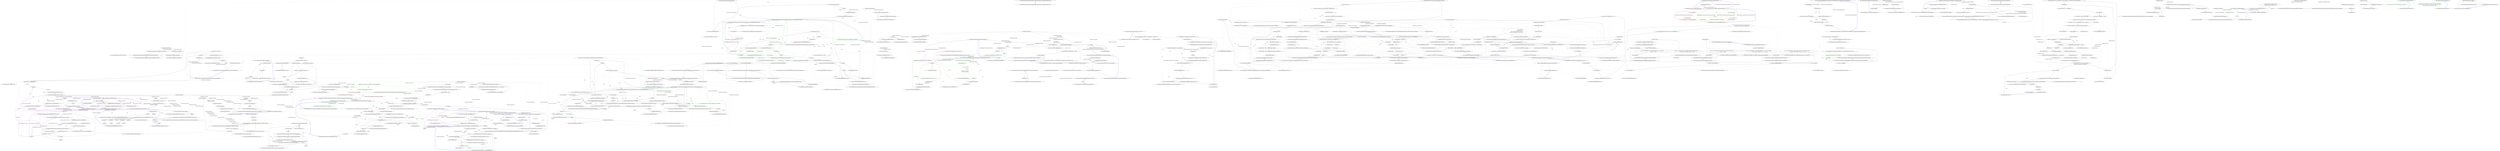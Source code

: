 digraph  {
n73 [label="CommandLine.Internal.ArgumentParser", span=""];
n0 [label="Entry CommandLine.Internal.ArgumentParser.ArgumentParser()", span="43-43", cluster="CommandLine.Internal.ArgumentParser.ArgumentParser()"];
n1 [label="PostParsingState = new List<ParsingError>()", span="45-45", cluster="CommandLine.Internal.ArgumentParser.ArgumentParser()"];
n2 [label="Exit CommandLine.Internal.ArgumentParser.ArgumentParser()", span="43-43", cluster="CommandLine.Internal.ArgumentParser.ArgumentParser()"];
n3 [label="Entry System.Collections.Generic.List<T>.List()", span="0-0", cluster="System.Collections.Generic.List<T>.List()"];
n4 [label="Entry CommandLine.Internal.ArgumentParser.Parse(CommandLine.Internal.IArgumentEnumerator, CommandLine.Internal.OptionMap, object)", span="48-48", cluster="CommandLine.Internal.ArgumentParser.Parse(CommandLine.Internal.IArgumentEnumerator, CommandLine.Internal.OptionMap, object)"];
n5 [label="Exit CommandLine.Internal.ArgumentParser.Parse(CommandLine.Internal.IArgumentEnumerator, CommandLine.Internal.OptionMap, object)", span="48-48", cluster="CommandLine.Internal.ArgumentParser.Parse(CommandLine.Internal.IArgumentEnumerator, CommandLine.Internal.OptionMap, object)"];
n6 [label="Entry CommandLine.Internal.ArgumentParser.DefineOptionThatViolatesFormat(CommandLine.Internal.OptionInfo)", span="52-52", cluster="CommandLine.Internal.ArgumentParser.DefineOptionThatViolatesFormat(CommandLine.Internal.OptionInfo)"];
n7 [label="PostParsingState.Add(new ParsingError(option.ShortName, option.LongName, true))", span="54-54", cluster="CommandLine.Internal.ArgumentParser.DefineOptionThatViolatesFormat(CommandLine.Internal.OptionInfo)"];
n8 [label="Exit CommandLine.Internal.ArgumentParser.DefineOptionThatViolatesFormat(CommandLine.Internal.OptionInfo)", span="52-52", cluster="CommandLine.Internal.ArgumentParser.DefineOptionThatViolatesFormat(CommandLine.Internal.OptionInfo)"];
n9 [label="Entry CommandLine.ParsingError.ParsingError(char?, string, bool)", span="52-52", cluster="CommandLine.ParsingError.ParsingError(char?, string, bool)"];
n10 [label="Entry System.Collections.Generic.List<T>.Add(T)", span="0-0", cluster="System.Collections.Generic.List<T>.Add(T)"];
n11 [label="Entry CommandLine.Internal.ArgumentParser.Create(string, bool)", span="57-57", cluster="CommandLine.Internal.ArgumentParser.Create(string, bool)"];
n12 [label="StringUtil.IsNumeric(argument)", span="59-59", cluster="CommandLine.Internal.ArgumentParser.Create(string, bool)"];
n14 [label="argument.Equals(''-'', StringComparison.InvariantCulture)", span="60-60", cluster="CommandLine.Internal.ArgumentParser.Create(string, bool)"];
n16 [label="argument[0] == '-' && argument[1] == '-'", span="61-61", cluster="CommandLine.Internal.ArgumentParser.Create(string, bool)"];
n17 [label="return new LongOptionParser(ignoreUnknownArguments);", span="63-63", cluster="CommandLine.Internal.ArgumentParser.Create(string, bool)"];
n18 [label="argument[0] == '-'", span="65-65", cluster="CommandLine.Internal.ArgumentParser.Create(string, bool)"];
n19 [label="return new OptionGroupParser(ignoreUnknownArguments);", span="67-67", cluster="CommandLine.Internal.ArgumentParser.Create(string, bool)"];
n13 [label="return null;", span="59-59", cluster="CommandLine.Internal.ArgumentParser.Create(string, bool)"];
n22 [label="Entry CommandLine.Internal.StringUtil.IsNumeric(string)", span="48-48", cluster="CommandLine.Internal.StringUtil.IsNumeric(string)"];
n15 [label="return null;", span="60-60", cluster="CommandLine.Internal.ArgumentParser.Create(string, bool)"];
n23 [label="Entry string.Equals(string, System.StringComparison)", span="0-0", cluster="string.Equals(string, System.StringComparison)"];
n20 [label="return null;", span="69-69", cluster="CommandLine.Internal.ArgumentParser.Create(string, bool)"];
n21 [label="Exit CommandLine.Internal.ArgumentParser.Create(string, bool)", span="57-57", cluster="CommandLine.Internal.ArgumentParser.Create(string, bool)"];
n25 [label="Entry CommandLine.Internal.OptionGroupParser.OptionGroupParser(bool)", span="43-43", cluster="CommandLine.Internal.OptionGroupParser.OptionGroupParser(bool)"];
n24 [label="Entry CommandLine.Internal.LongOptionParser.LongOptionParser(bool)", span="43-43", cluster="CommandLine.Internal.LongOptionParser.LongOptionParser(bool)"];
n26 [label="Entry CommandLine.Internal.ArgumentParser.IsInputValue(string)", span="72-72", cluster="CommandLine.Internal.ArgumentParser.IsInputValue(string)"];
n27 [label="StringUtil.IsNumeric(argument)", span="74-74", cluster="CommandLine.Internal.ArgumentParser.IsInputValue(string)"];
n29 [label="argument.Length > 0", span="75-75", cluster="CommandLine.Internal.ArgumentParser.IsInputValue(string)"];
n30 [label="return argument.Equals(''-'', StringComparison.InvariantCulture) || argument[0] != '-';", span="77-77", cluster="CommandLine.Internal.ArgumentParser.IsInputValue(string)"];
n28 [label="return true;", span="74-74", cluster="CommandLine.Internal.ArgumentParser.IsInputValue(string)"];
n31 [label="return true;", span="79-79", cluster="CommandLine.Internal.ArgumentParser.IsInputValue(string)"];
n32 [label="Exit CommandLine.Internal.ArgumentParser.IsInputValue(string)", span="72-72", cluster="CommandLine.Internal.ArgumentParser.IsInputValue(string)"];
n33 [label="Entry CommandLine.Internal.ArgumentParser.GetNextInputValues(CommandLine.Internal.IArgumentEnumerator)", span="87-87", cluster="CommandLine.Internal.ArgumentParser.GetNextInputValues(CommandLine.Internal.IArgumentEnumerator)"];
n34 [label="IList<string> list = new List<string>()", span="89-89", cluster="CommandLine.Internal.ArgumentParser.GetNextInputValues(CommandLine.Internal.IArgumentEnumerator)"];
n35 [label="ae.MoveNext()", span="90-90", cluster="CommandLine.Internal.ArgumentParser.GetNextInputValues(CommandLine.Internal.IArgumentEnumerator)"];
n36 [label="IsInputValue(ae.Current)", span="92-92", cluster="CommandLine.Internal.ArgumentParser.GetNextInputValues(CommandLine.Internal.IArgumentEnumerator)"];
n37 [label="list.Add(ae.Current)", span="92-92", cluster="CommandLine.Internal.ArgumentParser.GetNextInputValues(CommandLine.Internal.IArgumentEnumerator)"];
n38 [label="!ae.MovePrevious()", span="95-95", cluster="CommandLine.Internal.ArgumentParser.GetNextInputValues(CommandLine.Internal.IArgumentEnumerator)"];
n40 [label="return list;", span="96-96", cluster="CommandLine.Internal.ArgumentParser.GetNextInputValues(CommandLine.Internal.IArgumentEnumerator)"];
n42 [label="Entry CommandLine.Internal.IArgumentEnumerator.MoveNext()", span="48-48", cluster="CommandLine.Internal.IArgumentEnumerator.MoveNext()"];
n43 [label="Entry System.Collections.Generic.ICollection<T>.Add(T)", span="0-0", cluster="System.Collections.Generic.ICollection<T>.Add(T)"];
n39 [label="throw new CommandLineParserException();", span="95-95", cluster="CommandLine.Internal.ArgumentParser.GetNextInputValues(CommandLine.Internal.IArgumentEnumerator)"];
n44 [label="Entry CommandLine.Internal.IArgumentEnumerator.MovePrevious()", span="50-50", cluster="CommandLine.Internal.IArgumentEnumerator.MovePrevious()"];
n41 [label="Exit CommandLine.Internal.ArgumentParser.GetNextInputValues(CommandLine.Internal.IArgumentEnumerator)", span="87-87", cluster="CommandLine.Internal.ArgumentParser.GetNextInputValues(CommandLine.Internal.IArgumentEnumerator)"];
n45 [label="Entry CommandLine.CommandLineParserException.CommandLineParserException()", span="48-48", cluster="CommandLine.CommandLineParserException.CommandLineParserException()"];
n46 [label="Entry CommandLine.Internal.ArgumentParser.CompareShort(string, char?, bool)", span="99-99", cluster="CommandLine.Internal.ArgumentParser.CompareShort(string, char?, bool)"];
n47 [label="return string.Compare(argument, string.Concat(''-'', new string(option.Value, 1)), !caseSensitive) == 0;", span="101-101", cluster="CommandLine.Internal.ArgumentParser.CompareShort(string, char?, bool)"];
n48 [label="Exit CommandLine.Internal.ArgumentParser.CompareShort(string, char?, bool)", span="99-99", cluster="CommandLine.Internal.ArgumentParser.CompareShort(string, char?, bool)"];
n49 [label="Entry string.String(char, int)", span="0-0", cluster="string.String(char, int)"];
n50 [label="Entry string.Concat(string, string)", span="0-0", cluster="string.Concat(string, string)"];
n51 [label="Entry string.Compare(string, string, bool)", span="0-0", cluster="string.Compare(string, string, bool)"];
n52 [label="Entry CommandLine.Internal.ArgumentParser.CompareLong(string, string, bool)", span="104-104", cluster="CommandLine.Internal.ArgumentParser.CompareLong(string, string, bool)"];
n53 [label="return string.Compare(argument, ''--'' + option, !caseSensitive) == 0;", span="106-106", cluster="CommandLine.Internal.ArgumentParser.CompareLong(string, string, bool)"];
n54 [label="Exit CommandLine.Internal.ArgumentParser.CompareLong(string, string, bool)", span="104-104", cluster="CommandLine.Internal.ArgumentParser.CompareLong(string, string, bool)"];
n55 [label="Entry CommandLine.Internal.ArgumentParser.BooleanToParserState(bool)", span="109-109", cluster="CommandLine.Internal.ArgumentParser.BooleanToParserState(bool)"];
n56 [label="return BooleanToParserState(value, false);", span="111-111", cluster="CommandLine.Internal.ArgumentParser.BooleanToParserState(bool)"];
n57 [label="Exit CommandLine.Internal.ArgumentParser.BooleanToParserState(bool)", span="109-109", cluster="CommandLine.Internal.ArgumentParser.BooleanToParserState(bool)"];
n58 [label="Entry CommandLine.Internal.ArgumentParser.BooleanToParserState(bool, bool)", span="114-114", cluster="CommandLine.Internal.ArgumentParser.BooleanToParserState(bool, bool)"];
n59 [label="value && !addMoveNextIfTrue", span="116-116", cluster="CommandLine.Internal.ArgumentParser.BooleanToParserState(bool, bool)", color=red, community=0];
n61 [label=value, span="117-117", cluster="CommandLine.Internal.ArgumentParser.BooleanToParserState(bool, bool)"];
n60 [label="return ParserState.Success;", span="116-116", cluster="CommandLine.Internal.ArgumentParser.BooleanToParserState(bool, bool)", color=red, community=0];
n62 [label="return ParserState.Success | ParserState.MoveOnNextElement;", span="119-119", cluster="CommandLine.Internal.ArgumentParser.BooleanToParserState(bool, bool)", color=red, community=0];
n63 [label="return ParserState.Failure;", span="121-121", cluster="CommandLine.Internal.ArgumentParser.BooleanToParserState(bool, bool)", color=red, community=0];
n64 [label="Exit CommandLine.Internal.ArgumentParser.BooleanToParserState(bool, bool)", span="114-114", cluster="CommandLine.Internal.ArgumentParser.BooleanToParserState(bool, bool)"];
n65 [label="Entry CommandLine.Internal.ArgumentParser.EnsureOptionAttributeIsArrayCompatible(CommandLine.Internal.OptionInfo)", span="124-124", cluster="CommandLine.Internal.ArgumentParser.EnsureOptionAttributeIsArrayCompatible(CommandLine.Internal.OptionInfo)"];
n66 [label="!option.IsAttributeArrayCompatible", span="126-126", cluster="CommandLine.Internal.ArgumentParser.EnsureOptionAttributeIsArrayCompatible(CommandLine.Internal.OptionInfo)"];
n67 [label="throw new CommandLineParserException();", span="128-128", cluster="CommandLine.Internal.ArgumentParser.EnsureOptionAttributeIsArrayCompatible(CommandLine.Internal.OptionInfo)"];
n68 [label="Exit CommandLine.Internal.ArgumentParser.EnsureOptionAttributeIsArrayCompatible(CommandLine.Internal.OptionInfo)", span="124-124", cluster="CommandLine.Internal.ArgumentParser.EnsureOptionAttributeIsArrayCompatible(CommandLine.Internal.OptionInfo)"];
n69 [label="Entry CommandLine.Internal.ArgumentParser.EnsureOptionArrayAttributeIsNotBoundToScalar(CommandLine.Internal.OptionInfo)", span="132-132", cluster="CommandLine.Internal.ArgumentParser.EnsureOptionArrayAttributeIsNotBoundToScalar(CommandLine.Internal.OptionInfo)"];
n70 [label="!option.IsArray && option.IsAttributeArrayCompatible", span="134-134", cluster="CommandLine.Internal.ArgumentParser.EnsureOptionArrayAttributeIsNotBoundToScalar(CommandLine.Internal.OptionInfo)"];
n71 [label="throw new CommandLineParserException();", span="136-136", cluster="CommandLine.Internal.ArgumentParser.EnsureOptionArrayAttributeIsNotBoundToScalar(CommandLine.Internal.OptionInfo)"];
n72 [label="Exit CommandLine.Internal.ArgumentParser.EnsureOptionArrayAttributeIsNotBoundToScalar(CommandLine.Internal.OptionInfo)", span="132-132", cluster="CommandLine.Internal.ArgumentParser.EnsureOptionArrayAttributeIsNotBoundToScalar(CommandLine.Internal.OptionInfo)"];
d59 [label="value && !addMoveNextIfTrue", span="116-116", cluster="CommandLine.Internal.ArgumentParser.BooleanToParserState(bool, bool)", color=green, community=0];
d60 [label="return ParserState.Success;", span="116-116", cluster="CommandLine.Internal.ArgumentParser.BooleanToParserState(bool, bool)", color=green, community=0];
d62 [label="return ParserState.Success | ParserState.MoveOnNextElement;", span="119-119", cluster="CommandLine.Internal.ArgumentParser.BooleanToParserState(bool, bool)", color=green, community=0];
d63 [label="return ParserState.Failure;", span="121-121", cluster="CommandLine.Internal.ArgumentParser.BooleanToParserState(bool, bool)", color=green, community=0];
m2_16 [label="Entry CommandLine.Internal.Assumes.NotNull<T>(T, string)", span="43-43", cluster="CommandLine.Internal.Assumes.NotNull<T>(T, string)", file="CommandLineParser.cs"];
m2_6 [label="Entry CommandLine.CommandLineParser.CommandLineParser(bool)", span="69-69", cluster="CommandLine.CommandLineParser.CommandLineParser(bool)", file="CommandLineParser.cs"];
m2_7 [label="_settings = new CommandLineParserSettings(false, false, Console.Error)", span="71-71", cluster="CommandLine.CommandLineParser.CommandLineParser(bool)", file="CommandLineParser.cs"];
m2_8 [label="InitializeDelagate()", span="72-72", cluster="CommandLine.CommandLineParser.CommandLineParser(bool)", file="CommandLineParser.cs"];
m2_9 [label="Exit CommandLine.CommandLineParser.CommandLineParser(bool)", span="69-69", cluster="CommandLine.CommandLineParser.CommandLineParser(bool)", file="CommandLineParser.cs"];
m2_42 [label="Entry CommandLine.Internal.ReflectionUtil.RetrieveMethod<TAttribute>(object)", span="70-70", cluster="CommandLine.Internal.ReflectionUtil.RetrieveMethod<TAttribute>(object)", file="CommandLineParser.cs"];
m2_71 [label="Entry CommandLine.Internal.OptionMap.SetDefaults()", span="120-120", cluster="CommandLine.Internal.OptionMap.SetDefaults()", file="CommandLineParser.cs"];
m2_5 [label="Entry CommandLine.CommandLineParser.InitializeDelagate()", span="136-136", cluster="CommandLine.CommandLineParser.InitializeDelagate()", file="CommandLineParser.cs"];
m2_29 [label="_doParseArguments = DoParseArgumentsUsingVerbs", span="141-141", cluster="CommandLine.CommandLineParser.InitializeDelagate()", file="CommandLineParser.cs"];
m2_30 [label="Exit CommandLine.CommandLineParser.InitializeDelagate()", span="136-136", cluster="CommandLine.CommandLineParser.InitializeDelagate()", file="CommandLineParser.cs"];
m2_78 [label="Entry CommandLine.CommandLineParser.SetPostParsingStateIfNeeded(object, System.Collections.Generic.IEnumerable<CommandLine.ParsingError>)", span="234-234", cluster="CommandLine.CommandLineParser.SetPostParsingStateIfNeeded(object, System.Collections.Generic.IEnumerable<CommandLine.ParsingError>)", file="CommandLineParser.cs"];
m2_95 [label="var commandLineOptionsBase = options as CommandLineOptionsBase", span="236-236", cluster="CommandLine.CommandLineParser.SetPostParsingStateIfNeeded(object, System.Collections.Generic.IEnumerable<CommandLine.ParsingError>)", color=green, community=0, file="CommandLineParser.cs"];
m2_97 [label="(commandLineOptionsBase).InternalLastPostParsingState.Errors.AddRange(state)", span="239-239", cluster="CommandLine.CommandLineParser.SetPostParsingStateIfNeeded(object, System.Collections.Generic.IEnumerable<CommandLine.ParsingError>)", color=green, community=0, file="CommandLineParser.cs"];
m2_96 [label="commandLineOptionsBase != null", span="237-237", cluster="CommandLine.CommandLineParser.SetPostParsingStateIfNeeded(object, System.Collections.Generic.IEnumerable<CommandLine.ParsingError>)", color=green, community=0, file="CommandLineParser.cs"];
m2_98 [label="Exit CommandLine.CommandLineParser.SetPostParsingStateIfNeeded(object, System.Collections.Generic.IEnumerable<CommandLine.ParsingError>)", span="234-234", cluster="CommandLine.CommandLineParser.SetPostParsingStateIfNeeded(object, System.Collections.Generic.IEnumerable<CommandLine.ParsingError>)", file="CommandLineParser.cs"];
m2_4 [label="Entry CommandLine.CommandLineParserSettings.CommandLineParserSettings()", span="52-52", cluster="CommandLine.CommandLineParserSettings.CommandLineParserSettings()", file="CommandLineParser.cs"];
m2_70 [label="Entry CommandLine.Internal.OptionInfo.CreateMap(object, CommandLine.CommandLineParserSettings)", span="89-89", cluster="CommandLine.Internal.OptionInfo.CreateMap(object, CommandLine.CommandLineParserSettings)", file="CommandLineParser.cs"];
m2_23 [label="Entry CommandLine.CommandLineParser.ParseArguments(string[], object, System.IO.TextWriter)", span="127-127", cluster="CommandLine.CommandLineParser.ParseArguments(string[], object, System.IO.TextWriter)", file="CommandLineParser.cs"];
m2_24 [label="Assumes.NotNull(args, ''args'')", span="129-129", cluster="CommandLine.CommandLineParser.ParseArguments(string[], object, System.IO.TextWriter)", file="CommandLineParser.cs"];
m2_25 [label="Assumes.NotNull(options, ''options'')", span="130-130", cluster="CommandLine.CommandLineParser.ParseArguments(string[], object, System.IO.TextWriter)", file="CommandLineParser.cs"];
m2_26 [label="_settings.HelpWriter = helpWriter", span="132-132", cluster="CommandLine.CommandLineParser.ParseArguments(string[], object, System.IO.TextWriter)", file="CommandLineParser.cs"];
m2_27 [label="return DoParseArguments(args, options);", span="133-133", cluster="CommandLine.CommandLineParser.ParseArguments(string[], object, System.IO.TextWriter)", file="CommandLineParser.cs"];
m2_28 [label="Exit CommandLine.CommandLineParser.ParseArguments(string[], object, System.IO.TextWriter)", span="127-127", cluster="CommandLine.CommandLineParser.ParseArguments(string[], object, System.IO.TextWriter)", file="CommandLineParser.cs"];
m2_43 [label="Entry CommandLine.CommandLineParser.ParseHelp(string[], CommandLine.HelpOptionAttribute)", span="208-208", cluster="CommandLine.CommandLineParser.ParseHelp(string[], CommandLine.HelpOptionAttribute)", file="CommandLineParser.cs"];
m2_81 [label="bool caseSensitive = _settings.CaseSensitive", span="210-210", cluster="CommandLine.CommandLineParser.ParseHelp(string[], CommandLine.HelpOptionAttribute)", file="CommandLineParser.cs"];
m2_83 [label="i < args.Length", span="212-212", cluster="CommandLine.CommandLineParser.ParseHelp(string[], CommandLine.HelpOptionAttribute)", file="CommandLineParser.cs"];
m2_84 [label="helpOption.ShortName != null", span="214-214", cluster="CommandLine.CommandLineParser.ParseHelp(string[], CommandLine.HelpOptionAttribute)", file="CommandLineParser.cs"];
m2_85 [label="ArgumentParser.CompareShort(args[i], helpOption.ShortName, caseSensitive)", span="216-216", cluster="CommandLine.CommandLineParser.ParseHelp(string[], CommandLine.HelpOptionAttribute)", file="CommandLineParser.cs"];
m2_87 [label="!string.IsNullOrEmpty(helpOption.LongName)", span="222-222", cluster="CommandLine.CommandLineParser.ParseHelp(string[], CommandLine.HelpOptionAttribute)", file="CommandLineParser.cs"];
m2_88 [label="ArgumentParser.CompareLong(args[i], helpOption.LongName, caseSensitive)", span="224-224", cluster="CommandLine.CommandLineParser.ParseHelp(string[], CommandLine.HelpOptionAttribute)", file="CommandLineParser.cs"];
m2_82 [label="int i = 0", span="212-212", cluster="CommandLine.CommandLineParser.ParseHelp(string[], CommandLine.HelpOptionAttribute)", file="CommandLineParser.cs"];
m2_90 [label="i++", span="212-212", cluster="CommandLine.CommandLineParser.ParseHelp(string[], CommandLine.HelpOptionAttribute)", file="CommandLineParser.cs"];
m2_91 [label="return false;", span="231-231", cluster="CommandLine.CommandLineParser.ParseHelp(string[], CommandLine.HelpOptionAttribute)", file="CommandLineParser.cs", color=green, community=0];
m2_86 [label="return true;", span="218-218", cluster="CommandLine.CommandLineParser.ParseHelp(string[], CommandLine.HelpOptionAttribute)", file="CommandLineParser.cs"];
m2_89 [label="return true;", span="226-226", cluster="CommandLine.CommandLineParser.ParseHelp(string[], CommandLine.HelpOptionAttribute)", file="CommandLineParser.cs"];
m2_92 [label="Exit CommandLine.CommandLineParser.ParseHelp(string[], CommandLine.HelpOptionAttribute)", span="208-208", cluster="CommandLine.CommandLineParser.ParseHelp(string[], CommandLine.HelpOptionAttribute)", file="CommandLineParser.cs"];
m2_44 [label="Entry CommandLine.CommandLineParser.DoParseArgumentsDelegate.Invoke(string[], object)", span="245-245", cluster="CommandLine.CommandLineParser.DoParseArgumentsDelegate.Invoke(string[], object)", file="CommandLineParser.cs"];
m2_45 [label="Entry CommandLine.HelpOptionAttribute.InvokeMethod(object, CommandLine.Internal.Pair<System.Reflection.MethodInfo, CommandLine.HelpOptionAttribute>, out string)", span="103-103", cluster="CommandLine.HelpOptionAttribute.InvokeMethod(object, CommandLine.Internal.Pair<System.Reflection.MethodInfo, CommandLine.HelpOptionAttribute>, out string)", file="CommandLineParser.cs"];
m2_99 [label="Entry System.Collections.Generic.List<T>.AddRange(System.Collections.Generic.IEnumerable<T>)", span="0-0", cluster="System.Collections.Generic.List<T>.AddRange(System.Collections.Generic.IEnumerable<T>)", file="CommandLineParser.cs"];
m2_73 [label="Entry CommandLine.Internal.StringArrayEnumerator.StringArrayEnumerator(string[])", span="47-47", cluster="CommandLine.Internal.StringArrayEnumerator.StringArrayEnumerator(string[])", file="CommandLineParser.cs"];
m2_93 [label="Entry CommandLine.Internal.ArgumentParser.CompareShort(string, char?, bool)", span="99-99", cluster="CommandLine.Internal.ArgumentParser.CompareShort(string, char?, bool)", file="CommandLineParser.cs"];
m2_74 [label="Entry CommandLine.Internal.IArgumentEnumerator.MoveNext()", span="48-48", cluster="CommandLine.Internal.IArgumentEnumerator.MoveNext()", file="CommandLineParser.cs"];
m2_80 [label="Entry CommandLine.Internal.OptionMap.EnforceRules()", span="115-115", cluster="CommandLine.Internal.OptionMap.EnforceRules()", file="CommandLineParser.cs"];
m2_0 [label="Entry CommandLine.CommandLineParser.CommandLineParser()", span="62-62", cluster="CommandLine.CommandLineParser.CommandLineParser()", file="CommandLineParser.cs"];
m2_1 [label="_settings = new CommandLineParserSettings()", span="64-64", cluster="CommandLine.CommandLineParser.CommandLineParser()", file="CommandLineParser.cs"];
m2_2 [label="InitializeDelagate()", span="65-65", cluster="CommandLine.CommandLineParser.CommandLineParser()", file="CommandLineParser.cs"];
m2_3 [label="Exit CommandLine.CommandLineParser.CommandLineParser()", span="62-62", cluster="CommandLine.CommandLineParser.CommandLineParser()", file="CommandLineParser.cs"];
m2_11 [label="Entry CommandLine.CommandLineParser.CommandLineParser(CommandLine.CommandLineParserSettings)", span="81-81", cluster="CommandLine.CommandLineParser.CommandLineParser(CommandLine.CommandLineParserSettings)", file="CommandLineParser.cs"];
m2_12 [label="Assumes.NotNull(settings, ''settings'')", span="83-83", cluster="CommandLine.CommandLineParser.CommandLineParser(CommandLine.CommandLineParserSettings)", file="CommandLineParser.cs"];
m2_14 [label="_settings = settings", span="85-85", cluster="CommandLine.CommandLineParser.CommandLineParser(CommandLine.CommandLineParserSettings)", file="CommandLineParser.cs"];
m2_13 [label="InitializeDelagate()", span="84-84", cluster="CommandLine.CommandLineParser.CommandLineParser(CommandLine.CommandLineParserSettings)", file="CommandLineParser.cs"];
m2_15 [label="Exit CommandLine.CommandLineParser.CommandLineParser(CommandLine.CommandLineParserSettings)", span="81-81", cluster="CommandLine.CommandLineParser.CommandLineParser(CommandLine.CommandLineParserSettings)", file="CommandLineParser.cs"];
m2_47 [label="Entry CommandLine.CommandLineParser.DoParseArgumentsCore(string[], object)", span="166-166", cluster="CommandLine.CommandLineParser.DoParseArgumentsCore(string[], object)", file="CommandLineParser.cs"];
m2_48 [label="bool hadError = false", span="168-168", cluster="CommandLine.CommandLineParser.DoParseArgumentsCore(string[], object)", file="CommandLineParser.cs"];
m2_49 [label="var optionMap = OptionInfo.CreateMap(options, _settings)", span="169-169", cluster="CommandLine.CommandLineParser.DoParseArgumentsCore(string[], object)", file="CommandLineParser.cs"];
m2_51 [label="var target = new TargetWrapper(options)", span="171-171", cluster="CommandLine.CommandLineParser.DoParseArgumentsCore(string[], object)", file="CommandLineParser.cs"];
m2_52 [label="IArgumentEnumerator arguments = new StringArrayEnumerator(args)", span="173-173", cluster="CommandLine.CommandLineParser.DoParseArgumentsCore(string[], object)", file="CommandLineParser.cs"];
m2_58 [label="ParserState result = parser.Parse(arguments, optionMap, options)", span="182-182", cluster="CommandLine.CommandLineParser.DoParseArgumentsCore(string[], object)", color=green, community=0, file="CommandLineParser.cs"];
m2_60 [label="SetPostParsingStateIfNeeded(options, parser.PostParsingState)", span="185-185", cluster="CommandLine.CommandLineParser.DoParseArgumentsCore(string[], object)", color=red, community=0, file="CommandLineParser.cs"];
m2_67 [label="hadError |= !optionMap.EnforceRules()", span="203-203", cluster="CommandLine.CommandLineParser.DoParseArgumentsCore(string[], object)", file="CommandLineParser.cs"];
m2_50 [label="optionMap.SetDefaults()", span="170-170", cluster="CommandLine.CommandLineParser.DoParseArgumentsCore(string[], object)", file="CommandLineParser.cs"];
m2_64 [label="target.IsValueListDefined", span="193-193", cluster="CommandLine.CommandLineParser.DoParseArgumentsCore(string[], object)", file="CommandLineParser.cs"];
m2_65 [label="!target.AddValueItemIfAllowed(argument)", span="195-195", cluster="CommandLine.CommandLineParser.DoParseArgumentsCore(string[], object)", file="CommandLineParser.cs"];
m2_53 [label="arguments.MoveNext()", span="174-174", cluster="CommandLine.CommandLineParser.DoParseArgumentsCore(string[], object)", file="CommandLineParser.cs"];
m2_54 [label="string argument = arguments.Current", span="176-176", cluster="CommandLine.CommandLineParser.DoParseArgumentsCore(string[], object)", file="CommandLineParser.cs"];
m2_63 [label="arguments.MoveNext()", span="191-191", cluster="CommandLine.CommandLineParser.DoParseArgumentsCore(string[], object)", file="CommandLineParser.cs"];
m2_55 [label="!string.IsNullOrEmpty(argument)", span="177-177", cluster="CommandLine.CommandLineParser.DoParseArgumentsCore(string[], object)", file="CommandLineParser.cs"];
m2_56 [label="ArgumentParser parser = ArgumentParser.Create(argument, _settings.IgnoreUnknownArguments)", span="179-179", cluster="CommandLine.CommandLineParser.DoParseArgumentsCore(string[], object)", file="CommandLineParser.cs", color=green, community=0];
m2_57 [label="parser != null", span="180-180", cluster="CommandLine.CommandLineParser.DoParseArgumentsCore(string[], object)", file="CommandLineParser.cs", color=green, community=0];
m2_59 [label="(result & ParserState.Failure) == ParserState.Failure", span="183-183", cluster="CommandLine.CommandLineParser.DoParseArgumentsCore(string[], object)", color=red, community=0, file="CommandLineParser.cs"];
m2_62 [label="(result & ParserState.MoveOnNextElement) == ParserState.MoveOnNextElement", span="190-190", cluster="CommandLine.CommandLineParser.DoParseArgumentsCore(string[], object)", color=red, community=0, file="CommandLineParser.cs"];
m2_61 [label="hadError = true", span="186-186", cluster="CommandLine.CommandLineParser.DoParseArgumentsCore(string[], object)", file="CommandLineParser.cs"];
m2_66 [label="hadError = true", span="197-197", cluster="CommandLine.CommandLineParser.DoParseArgumentsCore(string[], object)", file="CommandLineParser.cs"];
m2_68 [label="return !hadError;", span="205-205", cluster="CommandLine.CommandLineParser.DoParseArgumentsCore(string[], object)", file="CommandLineParser.cs"];
m2_69 [label="Exit CommandLine.CommandLineParser.DoParseArgumentsCore(string[], object)", span="166-166", cluster="CommandLine.CommandLineParser.DoParseArgumentsCore(string[], object)", file="CommandLineParser.cs"];
m2_75 [label="Entry string.IsNullOrEmpty(string)", span="0-0", cluster="string.IsNullOrEmpty(string)", file="CommandLineParser.cs"];
m2_79 [label="Entry CommandLine.Internal.TargetWrapper.AddValueItemIfAllowed(string)", span="55-55", cluster="CommandLine.Internal.TargetWrapper.AddValueItemIfAllowed(string)", file="CommandLineParser.cs"];
m2_72 [label="Entry CommandLine.Internal.TargetWrapper.TargetWrapper(object)", span="43-43", cluster="CommandLine.Internal.TargetWrapper.TargetWrapper(object)", file="CommandLineParser.cs"];
m2_77 [label="Entry CommandLine.Internal.ArgumentParser.Parse(CommandLine.Internal.IArgumentEnumerator, CommandLine.Internal.OptionMap, object)", span="48-48", cluster="CommandLine.Internal.ArgumentParser.Parse(CommandLine.Internal.IArgumentEnumerator, CommandLine.Internal.OptionMap, object)", file="CommandLineParser.cs"];
m2_94 [label="Entry CommandLine.Internal.ArgumentParser.CompareLong(string, string, bool)", span="104-104", cluster="CommandLine.Internal.ArgumentParser.CompareLong(string, string, bool)", file="CommandLineParser.cs"];
m2_10 [label="Entry CommandLine.CommandLineParserSettings.CommandLineParserSettings(bool, bool, System.IO.TextWriter)", span="112-112", cluster="CommandLine.CommandLineParserSettings.CommandLineParserSettings(bool, bool, System.IO.TextWriter)", file="CommandLineParser.cs"];
m2_22 [label="Entry CommandLine.CommandLineParser.DoParseArguments(string[], object)", span="145-145", cluster="CommandLine.CommandLineParser.DoParseArguments(string[], object)", file="CommandLineParser.cs"];
m2_31 [label="var pair = ReflectionUtil.RetrieveMethod<HelpOptionAttribute>(options)", span="147-147", cluster="CommandLine.CommandLineParser.DoParseArguments(string[], object)", file="CommandLineParser.cs"];
m2_34 [label="ParseHelp(args, pair.Right) || !_doParseArguments(args, options)", span="153-153", cluster="CommandLine.CommandLineParser.DoParseArguments(string[], object)", file="CommandLineParser.cs"];
m2_36 [label="HelpOptionAttribute.InvokeMethod(options, pair, out helpText)", span="156-156", cluster="CommandLine.CommandLineParser.DoParseArguments(string[], object)", file="CommandLineParser.cs"];
m2_40 [label="return _doParseArguments(args, options);", span="163-163", cluster="CommandLine.CommandLineParser.DoParseArguments(string[], object)", file="CommandLineParser.cs"];
m2_32 [label="var helpWriter = _settings.HelpWriter", span="148-148", cluster="CommandLine.CommandLineParser.DoParseArguments(string[], object)", file="CommandLineParser.cs"];
m2_33 [label="pair != null && helpWriter != null", span="150-150", cluster="CommandLine.CommandLineParser.DoParseArguments(string[], object)", file="CommandLineParser.cs"];
m2_37 [label="helpWriter.Write(helpText)", span="157-157", cluster="CommandLine.CommandLineParser.DoParseArguments(string[], object)", file="CommandLineParser.cs"];
m2_35 [label="string helpText", span="155-155", cluster="CommandLine.CommandLineParser.DoParseArguments(string[], object)", file="CommandLineParser.cs"];
m2_39 [label="return true;", span="160-160", cluster="CommandLine.CommandLineParser.DoParseArguments(string[], object)", file="CommandLineParser.cs"];
m2_38 [label="return false;", span="158-158", cluster="CommandLine.CommandLineParser.DoParseArguments(string[], object)", file="CommandLineParser.cs"];
m2_41 [label="Exit CommandLine.CommandLineParser.DoParseArguments(string[], object)", span="145-145", cluster="CommandLine.CommandLineParser.DoParseArguments(string[], object)", file="CommandLineParser.cs"];
m2_46 [label="Entry System.IO.TextWriter.Write(string)", span="0-0", cluster="System.IO.TextWriter.Write(string)", file="CommandLineParser.cs"];
m2_17 [label="Entry CommandLine.CommandLineParser.ParseArguments(string[], object)", span="106-106", cluster="CommandLine.CommandLineParser.ParseArguments(string[], object)", file="CommandLineParser.cs"];
m2_18 [label="Assumes.NotNull(args, ''args'')", span="108-108", cluster="CommandLine.CommandLineParser.ParseArguments(string[], object)", file="CommandLineParser.cs"];
m2_19 [label="Assumes.NotNull(options, ''options'')", span="109-109", cluster="CommandLine.CommandLineParser.ParseArguments(string[], object)", file="CommandLineParser.cs"];
m2_20 [label="return DoParseArguments(args, options);", span="111-111", cluster="CommandLine.CommandLineParser.ParseArguments(string[], object)", file="CommandLineParser.cs"];
m2_21 [label="Exit CommandLine.CommandLineParser.ParseArguments(string[], object)", span="106-106", cluster="CommandLine.CommandLineParser.ParseArguments(string[], object)", file="CommandLineParser.cs"];
m2_100 [label="CommandLine.CommandLineParser", span="", file="CommandLineParser.cs"];
m4_125 [label="Entry string.Format(System.IFormatProvider, string, object)", span="0-0", cluster="string.Format(System.IFormatProvider, string, object)", file="HelpTextFixture.cs"];
m4_175 [label="Entry CommandLine.Text.Tests.HelpTextFixture.DetailedHelpWithBadMutualExclusiveness()", span="398-398", cluster="CommandLine.Text.Tests.HelpTextFixture.DetailedHelpWithBadMutualExclusiveness()", file="HelpTextFixture.cs"];
m4_176 [label="var options = new ComplexOptionsWithHelp()", span="400-400", cluster="CommandLine.Text.Tests.HelpTextFixture.DetailedHelpWithBadMutualExclusiveness()", file="HelpTextFixture.cs"];
m4_177 [label="bool result = new CommandLineParser(new CommandLineParserSettings(true, true, Console.Out)).ParseArguments(\r\n                new string[] { ''-iIN.FILE'', ''-oOUT.FILE'', ''--offset'', ''0'', ''-ap'' }, options)", span="402-403", cluster="CommandLine.Text.Tests.HelpTextFixture.DetailedHelpWithBadMutualExclusiveness()", file="HelpTextFixture.cs"];
m4_178 [label="result.Should().Be.False()", span="405-405", cluster="CommandLine.Text.Tests.HelpTextFixture.DetailedHelpWithBadMutualExclusiveness()", file="HelpTextFixture.cs"];
m4_179 [label="Exit CommandLine.Text.Tests.HelpTextFixture.DetailedHelpWithBadMutualExclusiveness()", span="398-398", cluster="CommandLine.Text.Tests.HelpTextFixture.DetailedHelpWithBadMutualExclusiveness()", file="HelpTextFixture.cs"];
m4_154 [label="Entry CommandLine.CommandLineParserSettings.CommandLineParserSettings()", span="52-52", cluster="CommandLine.CommandLineParserSettings.CommandLineParserSettings()", file="HelpTextFixture.cs"];
m4_195 [label="Entry CommandLine.Text.Tests.HelpTextFixture.CustomizeOptionsFormat_FormatOptionHelpText(object, CommandLine.Text.FormatOptionHelpTextEventArgs)", span="433-433", cluster="CommandLine.Text.Tests.HelpTextFixture.CustomizeOptionsFormat_FormatOptionHelpText(object, CommandLine.Text.FormatOptionHelpTextEventArgs)", file="HelpTextFixture.cs"];
m4_196 [label="string optionHelp = null", span="436-436", cluster="CommandLine.Text.Tests.HelpTextFixture.CustomizeOptionsFormat_FormatOptionHelpText(object, CommandLine.Text.FormatOptionHelpTextEventArgs)", file="HelpTextFixture.cs"];
m4_197 [label="e.Option.ShortName.Value", span="438-438", cluster="CommandLine.Text.Tests.HelpTextFixture.CustomizeOptionsFormat_FormatOptionHelpText(object, CommandLine.Text.FormatOptionHelpTextEventArgs)", file="HelpTextFixture.cs"];
m4_202 [label="e.Option.Required", span="449-449", cluster="CommandLine.Text.Tests.HelpTextFixture.CustomizeOptionsFormat_FormatOptionHelpText(object, CommandLine.Text.FormatOptionHelpTextEventArgs)", file="HelpTextFixture.cs"];
m4_204 [label="e.Option.HelpText = optionHelp", span="454-454", cluster="CommandLine.Text.Tests.HelpTextFixture.CustomizeOptionsFormat_FormatOptionHelpText(object, CommandLine.Text.FormatOptionHelpTextEventArgs)", file="HelpTextFixture.cs"];
m4_198 [label="'v'", span="440-440", cluster="CommandLine.Text.Tests.HelpTextFixture.CustomizeOptionsFormat_FormatOptionHelpText(object, CommandLine.Text.FormatOptionHelpTextEventArgs)", file="HelpTextFixture.cs"];
m4_200 [label="'i'", span="444-444", cluster="CommandLine.Text.Tests.HelpTextFixture.CustomizeOptionsFormat_FormatOptionHelpText(object, CommandLine.Text.FormatOptionHelpTextEventArgs)", file="HelpTextFixture.cs"];
m4_199 [label="optionHelp = ''Kommentar umfassend Operationen.''", span="441-441", cluster="CommandLine.Text.Tests.HelpTextFixture.CustomizeOptionsFormat_FormatOptionHelpText(object, CommandLine.Text.FormatOptionHelpTextEventArgs)", file="HelpTextFixture.cs"];
m4_201 [label="optionHelp = ''Gibt den Eingang an zu bearbeitenden Datei.''", span="445-445", cluster="CommandLine.Text.Tests.HelpTextFixture.CustomizeOptionsFormat_FormatOptionHelpText(object, CommandLine.Text.FormatOptionHelpTextEventArgs)", file="HelpTextFixture.cs"];
m4_203 [label="optionHelp = ''Erforderlich. '' + optionHelp", span="451-451", cluster="CommandLine.Text.Tests.HelpTextFixture.CustomizeOptionsFormat_FormatOptionHelpText(object, CommandLine.Text.FormatOptionHelpTextEventArgs)", file="HelpTextFixture.cs"];
m4_205 [label="Exit CommandLine.Text.Tests.HelpTextFixture.CustomizeOptionsFormat_FormatOptionHelpText(object, CommandLine.Text.FormatOptionHelpTextEventArgs)", span="433-433", cluster="CommandLine.Text.Tests.HelpTextFixture.CustomizeOptionsFormat_FormatOptionHelpText(object, CommandLine.Text.FormatOptionHelpTextEventArgs)", file="HelpTextFixture.cs"];
m4_152 [label="Entry CommandLine.Tests.Mocks.RPEOptions.RPEOptions()", span="6-6", cluster="CommandLine.Tests.Mocks.RPEOptions.RPEOptions()", file="HelpTextFixture.cs"];
m4_193 [label="Entry CommandLine.CommandLineParser.ParseArguments(string[], object, System.IO.TextWriter)", span="127-127", cluster="CommandLine.CommandLineParser.ParseArguments(string[], object, System.IO.TextWriter)", file="HelpTextFixture.cs"];
m4_138 [label="Entry CommandLine.Text.Tests.HelpTextFixture.InvokeRenderParsingErrorsText()", span="279-279", cluster="CommandLine.Text.Tests.HelpTextFixture.InvokeRenderParsingErrorsText()", file="HelpTextFixture.cs"];
m4_139 [label="var sw = new StringWriter()", span="281-281", cluster="CommandLine.Text.Tests.HelpTextFixture.InvokeRenderParsingErrorsText()", file="HelpTextFixture.cs"];
m4_140 [label="var options = new RPEOptions()", span="282-282", cluster="CommandLine.Text.Tests.HelpTextFixture.InvokeRenderParsingErrorsText()", file="HelpTextFixture.cs"];
m4_141 [label="var parser = new CommandLineParser(new CommandLineParserSettings {\r\n                MutuallyExclusive = true, CaseSensitive = true, HelpWriter = sw})", span="283-284", cluster="CommandLine.Text.Tests.HelpTextFixture.InvokeRenderParsingErrorsText()", file="HelpTextFixture.cs"];
m4_144 [label="var outsw = sw.ToString()", span="289-289", cluster="CommandLine.Text.Tests.HelpTextFixture.InvokeRenderParsingErrorsText()", file="HelpTextFixture.cs"];
m4_142 [label="var result = parser.ParseArguments(new string[] {''--option-b'', ''hello'', ''-cWORLD''}, options)", span="285-285", cluster="CommandLine.Text.Tests.HelpTextFixture.InvokeRenderParsingErrorsText()", file="HelpTextFixture.cs"];
m4_143 [label="result.Should().Be.False()", span="287-287", cluster="CommandLine.Text.Tests.HelpTextFixture.InvokeRenderParsingErrorsText()", file="HelpTextFixture.cs"];
m4_145 [label="Console.WriteLine(outsw)", span="291-291", cluster="CommandLine.Text.Tests.HelpTextFixture.InvokeRenderParsingErrorsText()", file="HelpTextFixture.cs"];
m4_146 [label="var lines = outsw.Split(new string[] { Environment.NewLine }, StringSplitOptions.None)", span="293-293", cluster="CommandLine.Text.Tests.HelpTextFixture.InvokeRenderParsingErrorsText()", file="HelpTextFixture.cs"];
m4_147 [label="lines[0].Should().Equal(''--option-b option violates format.'')", span="295-295", cluster="CommandLine.Text.Tests.HelpTextFixture.InvokeRenderParsingErrorsText()", file="HelpTextFixture.cs"];
m4_148 [label="lines[1].Should().Equal(''-c/--option-c option violates format.'')", span="296-296", cluster="CommandLine.Text.Tests.HelpTextFixture.InvokeRenderParsingErrorsText()", file="HelpTextFixture.cs"];
m4_149 [label="lines[2].Should().Equal(''-a required option is missing.'')", span="297-297", cluster="CommandLine.Text.Tests.HelpTextFixture.InvokeRenderParsingErrorsText()", file="HelpTextFixture.cs"];
m4_150 [label="Exit CommandLine.Text.Tests.HelpTextFixture.InvokeRenderParsingErrorsText()", span="279-279", cluster="CommandLine.Text.Tests.HelpTextFixture.InvokeRenderParsingErrorsText()", file="HelpTextFixture.cs"];
m4_181 [label="Entry CommandLine.Text.Tests.HelpTextFixture.DetailedHelpWithBadFormatAndMutualExclusiveness()", span="409-409", cluster="CommandLine.Text.Tests.HelpTextFixture.DetailedHelpWithBadFormatAndMutualExclusiveness()", file="HelpTextFixture.cs"];
m4_182 [label="var options = new ComplexOptionsWithHelp()", span="411-411", cluster="CommandLine.Text.Tests.HelpTextFixture.DetailedHelpWithBadFormatAndMutualExclusiveness()", file="HelpTextFixture.cs"];
m4_183 [label="bool result = new CommandLineParser(new CommandLineParserSettings(true, true, Console.Out)).ParseArguments(\r\n                new string[] { ''-iIN.FILE'', ''-oOUT.FILE'', ''--offset'', ''zero'', ''-pa'' }, options)", span="413-414", cluster="CommandLine.Text.Tests.HelpTextFixture.DetailedHelpWithBadFormatAndMutualExclusiveness()", file="HelpTextFixture.cs"];
m4_184 [label="result.Should().Be.False()", span="416-416", cluster="CommandLine.Text.Tests.HelpTextFixture.DetailedHelpWithBadFormatAndMutualExclusiveness()", file="HelpTextFixture.cs"];
m4_185 [label="Exit CommandLine.Text.Tests.HelpTextFixture.DetailedHelpWithBadFormatAndMutualExclusiveness()", span="409-409", cluster="CommandLine.Text.Tests.HelpTextFixture.DetailedHelpWithBadFormatAndMutualExclusiveness()", file="HelpTextFixture.cs"];
m4_58 [label="Entry CommandLine.Text.Tests.HelpTextFixture.LongHelpTextWithoutSpaces()", span="173-173", cluster="CommandLine.Text.Tests.HelpTextFixture.LongHelpTextWithoutSpaces()", file="HelpTextFixture.cs"];
m4_59 [label="_helpText.MaximumDisplayWidth = 40", span="175-175", cluster="CommandLine.Text.Tests.HelpTextFixture.LongHelpTextWithoutSpaces()", file="HelpTextFixture.cs"];
m4_60 [label="_helpText.AddOptions(new MockOptionsWithLongDescriptionAndNoSpaces())", span="176-176", cluster="CommandLine.Text.Tests.HelpTextFixture.LongHelpTextWithoutSpaces()", file="HelpTextFixture.cs"];
m4_61 [label="string help = _helpText.ToString()", span="177-177", cluster="CommandLine.Text.Tests.HelpTextFixture.LongHelpTextWithoutSpaces()", file="HelpTextFixture.cs"];
m4_62 [label="string[] lines = help.Split(new[] { Environment.NewLine }, StringSplitOptions.None)", span="179-179", cluster="CommandLine.Text.Tests.HelpTextFixture.LongHelpTextWithoutSpaces()", file="HelpTextFixture.cs"];
m4_63 [label="lines[2].Should().Equal(''  v, verbose    Before '')", span="180-180", cluster="CommandLine.Text.Tests.HelpTextFixture.LongHelpTextWithoutSpaces()", file="HelpTextFixture.cs"];
m4_64 [label="lines[3].Should().Equal(''                012345678901234567890123'')", span="181-181", cluster="CommandLine.Text.Tests.HelpTextFixture.LongHelpTextWithoutSpaces()", file="HelpTextFixture.cs"];
m4_65 [label="lines[4].Should().Equal(''                After'')", span="182-182", cluster="CommandLine.Text.Tests.HelpTextFixture.LongHelpTextWithoutSpaces()", file="HelpTextFixture.cs"];
m4_66 [label="lines[5].Should().Equal(''  input-file    Before '')", span="183-183", cluster="CommandLine.Text.Tests.HelpTextFixture.LongHelpTextWithoutSpaces()", file="HelpTextFixture.cs"];
m4_67 [label="lines[6].Should().Equal(''                012345678901234567890123'')", span="184-184", cluster="CommandLine.Text.Tests.HelpTextFixture.LongHelpTextWithoutSpaces()", file="HelpTextFixture.cs"];
m4_68 [label="lines[7].Should().Equal(''                456789 After'')", span="185-185", cluster="CommandLine.Text.Tests.HelpTextFixture.LongHelpTextWithoutSpaces()", file="HelpTextFixture.cs"];
m4_69 [label="Exit CommandLine.Text.Tests.HelpTextFixture.LongHelpTextWithoutSpaces()", span="173-173", cluster="CommandLine.Text.Tests.HelpTextFixture.LongHelpTextWithoutSpaces()", file="HelpTextFixture.cs"];
m4_21 [label="Entry CommandLine.Text.HelpText.AddOptions(object)", span="363-363", cluster="CommandLine.Text.HelpText.AddOptions(object)", file="HelpTextFixture.cs"];
m4_121 [label="Entry CommandLine.Text.HelpText.HelpText()", span="72-72", cluster="CommandLine.Text.HelpText.HelpText()", file="HelpTextFixture.cs"];
m4_134 [label="Entry CommandLine.Text.Tests.HelpTextFixture.CreateBasicInstance()", span="271-271", cluster="CommandLine.Text.Tests.HelpTextFixture.CreateBasicInstance()", file="HelpTextFixture.cs"];
m4_135 [label="var local = new HelpText()", span="273-273", cluster="CommandLine.Text.Tests.HelpTextFixture.CreateBasicInstance()", file="HelpTextFixture.cs"];
m4_136 [label="local.ToString().Should().Equal('''')", span="275-275", cluster="CommandLine.Text.Tests.HelpTextFixture.CreateBasicInstance()", file="HelpTextFixture.cs"];
m4_137 [label="Exit CommandLine.Text.Tests.HelpTextFixture.CreateBasicInstance()", span="271-271", cluster="CommandLine.Text.Tests.HelpTextFixture.CreateBasicInstance()", file="HelpTextFixture.cs"];
m4_20 [label="Entry CommandLine.Text.HelpText.AddPreOptionsLine(string)", span="338-338", cluster="CommandLine.Text.HelpText.AddPreOptionsLine(string)", file="HelpTextFixture.cs"];
m4_151 [label="Entry System.IO.StringWriter.StringWriter()", span="0-0", cluster="System.IO.StringWriter.StringWriter()", file="HelpTextFixture.cs"];
m4_163 [label="Entry CommandLine.Text.Tests.HelpTextFixture.ComplexOptionsWithHelp.ComplexOptionsWithHelp()", span="89-89", cluster="CommandLine.Text.Tests.HelpTextFixture.ComplexOptionsWithHelp.ComplexOptionsWithHelp()", file="HelpTextFixture.cs"];
m4_86 [label="Entry CommandLine.Text.Tests.HelpTextFixture.CustomizeOptionsFormat()", span="209-209", cluster="CommandLine.Text.Tests.HelpTextFixture.CustomizeOptionsFormat()", file="HelpTextFixture.cs"];
m4_87 [label="var local = new HelpText(''Customizing Test.'')", span="211-211", cluster="CommandLine.Text.Tests.HelpTextFixture.CustomizeOptionsFormat()", file="HelpTextFixture.cs"];
m4_88 [label="local.FormatOptionHelpText += new EventHandler<FormatOptionHelpTextEventArgs>(CustomizeOptionsFormat_FormatOptionHelpText)", span="212-212", cluster="CommandLine.Text.Tests.HelpTextFixture.CustomizeOptionsFormat()", file="HelpTextFixture.cs"];
m4_89 [label="local.AddPreOptionsLine(''Pre-Options.'')", span="213-213", cluster="CommandLine.Text.Tests.HelpTextFixture.CustomizeOptionsFormat()", file="HelpTextFixture.cs"];
m4_90 [label="local.AddOptions(new MockOptionsWithDescription())", span="214-214", cluster="CommandLine.Text.Tests.HelpTextFixture.CustomizeOptionsFormat()", file="HelpTextFixture.cs"];
m4_91 [label="local.AddPostOptionsLine(''Post-Options.'')", span="215-215", cluster="CommandLine.Text.Tests.HelpTextFixture.CustomizeOptionsFormat()", file="HelpTextFixture.cs"];
m4_92 [label="string help = local.ToString()", span="217-217", cluster="CommandLine.Text.Tests.HelpTextFixture.CustomizeOptionsFormat()", file="HelpTextFixture.cs"];
m4_93 [label="Console.WriteLine(help)", span="219-219", cluster="CommandLine.Text.Tests.HelpTextFixture.CustomizeOptionsFormat()", file="HelpTextFixture.cs"];
m4_94 [label="string[] lines = help.Split(new string[] { Environment.NewLine }, StringSplitOptions.None)", span="221-221", cluster="CommandLine.Text.Tests.HelpTextFixture.CustomizeOptionsFormat()", file="HelpTextFixture.cs"];
m4_95 [label="lines[0].Should().Equal(''Customizing Test.'')", span="222-222", cluster="CommandLine.Text.Tests.HelpTextFixture.CustomizeOptionsFormat()", file="HelpTextFixture.cs"];
m4_96 [label="lines[1].Should().Equal(''Pre-Options.'')", span="223-223", cluster="CommandLine.Text.Tests.HelpTextFixture.CustomizeOptionsFormat()", file="HelpTextFixture.cs"];
m4_97 [label="lines[3].Should().Equal(''  v, verbose       Kommentar umfassend Operationen.'')", span="224-224", cluster="CommandLine.Text.Tests.HelpTextFixture.CustomizeOptionsFormat()", file="HelpTextFixture.cs"];
m4_98 [label="lines[4].Should().Equal(''  i, input-file    Erforderlich. Gibt den Eingang an zu bearbeitenden Datei.'')", span="225-225", cluster="CommandLine.Text.Tests.HelpTextFixture.CustomizeOptionsFormat()", file="HelpTextFixture.cs"];
m4_99 [label="lines[6].Should().Equal(''Post-Options.'')", span="226-226", cluster="CommandLine.Text.Tests.HelpTextFixture.CustomizeOptionsFormat()", file="HelpTextFixture.cs"];
m4_100 [label="Exit CommandLine.Text.Tests.HelpTextFixture.CustomizeOptionsFormat()", span="209-209", cluster="CommandLine.Text.Tests.HelpTextFixture.CustomizeOptionsFormat()", file="HelpTextFixture.cs"];
m4_170 [label="Entry CommandLine.Text.Tests.HelpTextFixture.DetailedHelpWithMissingRequiredAndBadFormat()", span="387-387", cluster="CommandLine.Text.Tests.HelpTextFixture.DetailedHelpWithMissingRequiredAndBadFormat()", file="HelpTextFixture.cs"];
m4_171 [label="var options = new ComplexOptionsWithHelp()", span="389-389", cluster="CommandLine.Text.Tests.HelpTextFixture.DetailedHelpWithMissingRequiredAndBadFormat()", file="HelpTextFixture.cs"];
m4_172 [label="bool result = new CommandLineParser(new CommandLineParserSettings(Console.Out)).ParseArguments(\r\n                new string[] { ''-i0'' }, options)", span="391-392", cluster="CommandLine.Text.Tests.HelpTextFixture.DetailedHelpWithMissingRequiredAndBadFormat()", file="HelpTextFixture.cs"];
m4_173 [label="result.Should().Be.False()", span="394-394", cluster="CommandLine.Text.Tests.HelpTextFixture.DetailedHelpWithMissingRequiredAndBadFormat()", file="HelpTextFixture.cs"];
m4_174 [label="Exit CommandLine.Text.Tests.HelpTextFixture.DetailedHelpWithMissingRequiredAndBadFormat()", span="387-387", cluster="CommandLine.Text.Tests.HelpTextFixture.DetailedHelpWithMissingRequiredAndBadFormat()", file="HelpTextFixture.cs"];
m4_14 [label="Entry CommandLine.Text.HelpText.HelpText(string)", span="102-102", cluster="CommandLine.Text.HelpText.HelpText(string)", file="HelpTextFixture.cs"];
m4_16 [label="Entry CommandLine.Text.CopyrightInfo.CopyrightInfo(string, params int[])", span="81-81", cluster="CommandLine.Text.CopyrightInfo.CopyrightInfo(string, params int[])", file="HelpTextFixture.cs"];
m4_44 [label="Entry Unk.Should", span="", cluster="Unk.Should", file="HelpTextFixture.cs"];
m4_57 [label="Entry CommandLine.Text.Tests.HelpTextFixture.MockOptionsWithLongDescription.MockOptionsWithLongDescription()", span="65-65", cluster="CommandLine.Text.Tests.HelpTextFixture.MockOptionsWithLongDescription.MockOptionsWithLongDescription()", file="HelpTextFixture.cs"];
m4_102 [label="Entry CommandLine.Text.Tests.HelpTextFixture.MockOptionsWithDescription.MockOptionsWithDescription()", span="56-56", cluster="CommandLine.Text.Tests.HelpTextFixture.MockOptionsWithDescription.MockOptionsWithDescription()", file="HelpTextFixture.cs"];
m4_158 [label="Entry CommandLine.Text.Tests.HelpTextFixture.DetailedHelpWithBadFormat()", span="365-365", cluster="CommandLine.Text.Tests.HelpTextFixture.DetailedHelpWithBadFormat()", file="HelpTextFixture.cs"];
m4_159 [label="var options = new ComplexOptionsWithHelp()", span="367-367", cluster="CommandLine.Text.Tests.HelpTextFixture.DetailedHelpWithBadFormat()", file="HelpTextFixture.cs"];
m4_160 [label="bool result = new CommandLineParser(new CommandLineParserSettings(Console.Out)).ParseArguments(\r\n                new string[] { ''-iIN.FILE'', ''-oOUT.FILE'', ''--offset'', ''abc'' }, options)", span="369-370", cluster="CommandLine.Text.Tests.HelpTextFixture.DetailedHelpWithBadFormat()", file="HelpTextFixture.cs"];
m4_161 [label="result.Should().Be.False()", span="372-372", cluster="CommandLine.Text.Tests.HelpTextFixture.DetailedHelpWithBadFormat()", file="HelpTextFixture.cs"];
m4_162 [label="Exit CommandLine.Text.Tests.HelpTextFixture.DetailedHelpWithBadFormat()", span="365-365", cluster="CommandLine.Text.Tests.HelpTextFixture.DetailedHelpWithBadFormat()", file="HelpTextFixture.cs"];
m4_42 [label="Entry CommandLine.Text.HelpText.ToString()", span="572-572", cluster="CommandLine.Text.HelpText.ToString()", file="HelpTextFixture.cs"];
m4_156 [label="Entry Unk.False", span="", cluster="Unk.False", file="HelpTextFixture.cs"];
m4_157 [label="Entry System.IO.StringWriter.ToString()", span="0-0", cluster="System.IO.StringWriter.ToString()", file="HelpTextFixture.cs"];
m4_25 [label="Entry CommandLine.Text.Tests.HelpTextFixture.AddAnEmptyPreOptionsLineIsAllowed()", span="131-131", cluster="CommandLine.Text.Tests.HelpTextFixture.AddAnEmptyPreOptionsLineIsAllowed()", file="HelpTextFixture.cs"];
m4_26 [label="_helpText.AddPreOptionsLine(string.Empty)", span="133-133", cluster="CommandLine.Text.Tests.HelpTextFixture.AddAnEmptyPreOptionsLineIsAllowed()", file="HelpTextFixture.cs"];
m4_27 [label="Exit CommandLine.Text.Tests.HelpTextFixture.AddAnEmptyPreOptionsLineIsAllowed()", span="131-131", cluster="CommandLine.Text.Tests.HelpTextFixture.AddAnEmptyPreOptionsLineIsAllowed()", file="HelpTextFixture.cs"];
m4_15 [label="Entry CommandLine.Text.HeadingInfo.HeadingInfo(string, string)", span="62-62", cluster="CommandLine.Text.HeadingInfo.HeadingInfo(string, string)", file="HelpTextFixture.cs"];
m4_46 [label="Entry CommandLine.Text.Tests.HelpTextFixture.WhenHelpTextIsLongerThanWidthItWillWrapAroundAsIfInAColumn()", span="157-157", cluster="CommandLine.Text.Tests.HelpTextFixture.WhenHelpTextIsLongerThanWidthItWillWrapAroundAsIfInAColumn()", file="HelpTextFixture.cs"];
m4_47 [label="_helpText.MaximumDisplayWidth = 40", span="159-159", cluster="CommandLine.Text.Tests.HelpTextFixture.WhenHelpTextIsLongerThanWidthItWillWrapAroundAsIfInAColumn()", file="HelpTextFixture.cs"];
m4_48 [label="_helpText.AddOptions(new MockOptionsWithLongDescription())", span="160-160", cluster="CommandLine.Text.Tests.HelpTextFixture.WhenHelpTextIsLongerThanWidthItWillWrapAroundAsIfInAColumn()", file="HelpTextFixture.cs"];
m4_49 [label="string help = _helpText.ToString()", span="161-161", cluster="CommandLine.Text.Tests.HelpTextFixture.WhenHelpTextIsLongerThanWidthItWillWrapAroundAsIfInAColumn()", file="HelpTextFixture.cs"];
m4_50 [label="string[] lines = help.Split(new[] {Environment.NewLine}, StringSplitOptions.None)", span="163-163", cluster="CommandLine.Text.Tests.HelpTextFixture.WhenHelpTextIsLongerThanWidthItWillWrapAroundAsIfInAColumn()", file="HelpTextFixture.cs"];
m4_51 [label="lines[2].Should().Equal(''  v, verbose    This is the description'')", span="164-164", cluster="CommandLine.Text.Tests.HelpTextFixture.WhenHelpTextIsLongerThanWidthItWillWrapAroundAsIfInAColumn()", file="HelpTextFixture.cs"];
m4_52 [label="lines[3].Should().Equal(''                of the verbosity to '')", span="166-166", cluster="CommandLine.Text.Tests.HelpTextFixture.WhenHelpTextIsLongerThanWidthItWillWrapAroundAsIfInAColumn()", file="HelpTextFixture.cs"];
m4_53 [label="lines[4].Should().Equal(''                test out the wrapping '')", span="167-167", cluster="CommandLine.Text.Tests.HelpTextFixture.WhenHelpTextIsLongerThanWidthItWillWrapAroundAsIfInAColumn()", file="HelpTextFixture.cs"];
m4_54 [label="lines[5].Should().Equal(''                capabilities of the '')", span="168-168", cluster="CommandLine.Text.Tests.HelpTextFixture.WhenHelpTextIsLongerThanWidthItWillWrapAroundAsIfInAColumn()", file="HelpTextFixture.cs"];
m4_55 [label="lines[6].Should().Equal(''                Help Text.'')", span="169-169", cluster="CommandLine.Text.Tests.HelpTextFixture.WhenHelpTextIsLongerThanWidthItWillWrapAroundAsIfInAColumn()", file="HelpTextFixture.cs"];
m4_56 [label="Exit CommandLine.Text.Tests.HelpTextFixture.WhenHelpTextIsLongerThanWidthItWillWrapAroundAsIfInAColumn()", span="157-157", cluster="CommandLine.Text.Tests.HelpTextFixture.WhenHelpTextIsLongerThanWidthItWillWrapAroundAsIfInAColumn()", file="HelpTextFixture.cs"];
m4_123 [label="Entry CommandLine.Text.CopyrightInfo.CopyrightInfo(string, int)", span="68-68", cluster="CommandLine.Text.CopyrightInfo.CopyrightInfo(string, int)", file="HelpTextFixture.cs"];
m4_122 [label="Entry CommandLine.Text.HeadingInfo.HeadingInfo(string)", span="50-50", cluster="CommandLine.Text.HeadingInfo.HeadingInfo(string)", file="HelpTextFixture.cs"];
m4_41 [label="Entry CommandLine.Text.HelpText.AddPostOptionsLine(string)", span="353-353", cluster="CommandLine.Text.HelpText.AddPostOptionsLine(string)", file="HelpTextFixture.cs"];
m4_153 [label="Entry CommandLine.CommandLineParser.CommandLineParser(CommandLine.CommandLineParserSettings)", span="81-81", cluster="CommandLine.CommandLineParser.CommandLineParser(CommandLine.CommandLineParserSettings)", file="HelpTextFixture.cs"];
m4_194 [label="Entry Unk.Exactly", span="", cluster="Unk.Exactly", file="HelpTextFixture.cs"];
m4_18 [label="Entry string.IsNullOrEmpty(string)", span="0-0", cluster="string.IsNullOrEmpty(string)", file="HelpTextFixture.cs"];
m4_126 [label="Entry CommandLine.Text.Tests.HelpTextFixture.AddOptionsWithDashes()", span="253-253", cluster="CommandLine.Text.Tests.HelpTextFixture.AddOptionsWithDashes()", file="HelpTextFixture.cs"];
m4_127 [label="var local = new HelpText {\r\n                AddDashesToOption = true,\r\n                Heading = new HeadingInfo(''AddOptionsWithDashes''),\r\n                Copyright = new CopyrightInfo(''Author'', DateTime.Now.Year)\r\n            }", span="255-259", cluster="CommandLine.Text.Tests.HelpTextFixture.AddOptionsWithDashes()", file="HelpTextFixture.cs"];
m4_128 [label="local.AddOptions(new MockOptionsSimple())", span="260-260", cluster="CommandLine.Text.Tests.HelpTextFixture.AddOptionsWithDashes()", file="HelpTextFixture.cs"];
m4_129 [label="string help = local.ToString()", span="262-262", cluster="CommandLine.Text.Tests.HelpTextFixture.AddOptionsWithDashes()", file="HelpTextFixture.cs"];
m4_130 [label="Console.WriteLine(help)", span="264-264", cluster="CommandLine.Text.Tests.HelpTextFixture.AddOptionsWithDashes()", file="HelpTextFixture.cs"];
m4_131 [label="string[] lines = help.Split(new string[] { Environment.NewLine }, StringSplitOptions.None)", span="266-266", cluster="CommandLine.Text.Tests.HelpTextFixture.AddOptionsWithDashes()", file="HelpTextFixture.cs"];
m4_132 [label="lines[3].Should().Equal(''  -s, --something    Input something here.'')", span="267-267", cluster="CommandLine.Text.Tests.HelpTextFixture.AddOptionsWithDashes()", file="HelpTextFixture.cs"];
m4_133 [label="Exit CommandLine.Text.Tests.HelpTextFixture.AddOptionsWithDashes()", span="253-253", cluster="CommandLine.Text.Tests.HelpTextFixture.AddOptionsWithDashes()", file="HelpTextFixture.cs"];
m4_164 [label="Entry CommandLine.CommandLineParserSettings.CommandLineParserSettings(System.IO.TextWriter)", span="73-73", cluster="CommandLine.CommandLineParserSettings.CommandLineParserSettings(System.IO.TextWriter)", file="HelpTextFixture.cs"];
m4_17 [label="Entry CommandLine.Text.HelpText.RenderParsingErrorsText(CommandLine.CommandLineOptionsBase, int)", span="424-424", cluster="CommandLine.Text.HelpText.RenderParsingErrorsText(CommandLine.CommandLineOptionsBase, int)", file="HelpTextFixture.cs"];
m4_101 [label="Entry EventHandler<FormatOptionHelpTextEventArgs>.cstr", span="", cluster="EventHandler<FormatOptionHelpTextEventArgs>.cstr", file="HelpTextFixture.cs"];
m4_165 [label="Entry CommandLine.Text.Tests.HelpTextFixture.DetailedHelpWithMissingRequired()", span="376-376", cluster="CommandLine.Text.Tests.HelpTextFixture.DetailedHelpWithMissingRequired()", file="HelpTextFixture.cs"];
m4_166 [label="var options = new ComplexOptionsWithHelp()", span="378-378", cluster="CommandLine.Text.Tests.HelpTextFixture.DetailedHelpWithMissingRequired()", file="HelpTextFixture.cs"];
m4_167 [label="bool result = new CommandLineParser(new CommandLineParserSettings(Console.Out)).ParseArguments(\r\n                new string[] { ''-j0'' }, options)", span="380-381", cluster="CommandLine.Text.Tests.HelpTextFixture.DetailedHelpWithMissingRequired()", file="HelpTextFixture.cs"];
m4_168 [label="result.Should().Be.False()", span="383-383", cluster="CommandLine.Text.Tests.HelpTextFixture.DetailedHelpWithMissingRequired()", file="HelpTextFixture.cs"];
m4_169 [label="Exit CommandLine.Text.Tests.HelpTextFixture.DetailedHelpWithMissingRequired()", span="376-376", cluster="CommandLine.Text.Tests.HelpTextFixture.DetailedHelpWithMissingRequired()", file="HelpTextFixture.cs"];
m4_71 [label="Entry CommandLine.Text.Tests.HelpTextFixture.LongPreAndPostLinesWithoutSpaces()", span="189-189", cluster="CommandLine.Text.Tests.HelpTextFixture.LongPreAndPostLinesWithoutSpaces()", file="HelpTextFixture.cs"];
m4_72 [label="var local = new HelpText(''Heading Info.'')", span="191-191", cluster="CommandLine.Text.Tests.HelpTextFixture.LongPreAndPostLinesWithoutSpaces()", file="HelpTextFixture.cs"];
m4_73 [label="local.MaximumDisplayWidth = 40", span="192-192", cluster="CommandLine.Text.Tests.HelpTextFixture.LongPreAndPostLinesWithoutSpaces()", file="HelpTextFixture.cs"];
m4_74 [label="local.AddPreOptionsLine(''Before 0123456789012345678901234567890123456789012 After'')", span="193-193", cluster="CommandLine.Text.Tests.HelpTextFixture.LongPreAndPostLinesWithoutSpaces()", file="HelpTextFixture.cs"];
m4_75 [label="local.AddOptions(new MockOptions())", span="194-194", cluster="CommandLine.Text.Tests.HelpTextFixture.LongPreAndPostLinesWithoutSpaces()", file="HelpTextFixture.cs"];
m4_76 [label="local.AddPostOptionsLine(''Before 0123456789012345678901234567890123456789 After'')", span="195-195", cluster="CommandLine.Text.Tests.HelpTextFixture.LongPreAndPostLinesWithoutSpaces()", file="HelpTextFixture.cs"];
m4_77 [label="string help = local.ToString()", span="197-197", cluster="CommandLine.Text.Tests.HelpTextFixture.LongPreAndPostLinesWithoutSpaces()", file="HelpTextFixture.cs"];
m4_78 [label="string[] lines = help.Split(new string[] { Environment.NewLine }, StringSplitOptions.None)", span="199-199", cluster="CommandLine.Text.Tests.HelpTextFixture.LongPreAndPostLinesWithoutSpaces()", file="HelpTextFixture.cs"];
m4_79 [label="lines[1].Should().Equal(''Before '')", span="200-200", cluster="CommandLine.Text.Tests.HelpTextFixture.LongPreAndPostLinesWithoutSpaces()", file="HelpTextFixture.cs"];
m4_80 [label="lines[2].Should().Equal(''0123456789012345678901234567890123456789'')", span="201-201", cluster="CommandLine.Text.Tests.HelpTextFixture.LongPreAndPostLinesWithoutSpaces()", file="HelpTextFixture.cs"];
m4_81 [label="lines[3].Should().Equal(''012 After'')", span="202-202", cluster="CommandLine.Text.Tests.HelpTextFixture.LongPreAndPostLinesWithoutSpaces()", file="HelpTextFixture.cs"];
m4_82 [label="lines[lines.Length - 3].Should().Equal(''Before '')", span="203-203", cluster="CommandLine.Text.Tests.HelpTextFixture.LongPreAndPostLinesWithoutSpaces()", file="HelpTextFixture.cs"];
m4_83 [label="lines[lines.Length - 2].Should().Equal(''0123456789012345678901234567890123456789'')", span="204-204", cluster="CommandLine.Text.Tests.HelpTextFixture.LongPreAndPostLinesWithoutSpaces()", file="HelpTextFixture.cs"];
m4_84 [label="lines[lines.Length - 1].Should().Equal('' After'')", span="205-205", cluster="CommandLine.Text.Tests.HelpTextFixture.LongPreAndPostLinesWithoutSpaces()", file="HelpTextFixture.cs"];
m4_85 [label="Exit CommandLine.Text.Tests.HelpTextFixture.LongPreAndPostLinesWithoutSpaces()", span="189-189", cluster="CommandLine.Text.Tests.HelpTextFixture.LongPreAndPostLinesWithoutSpaces()", file="HelpTextFixture.cs"];
m4_186 [label="Entry CommandLine.Text.Tests.HelpTextFixture.MultipleRequiredFields_WithMoreThanOneRequiredFieldNotSpecified_ReportsAllMissingRequiredFields()", span="421-421", cluster="CommandLine.Text.Tests.HelpTextFixture.MultipleRequiredFields_WithMoreThanOneRequiredFieldNotSpecified_ReportsAllMissingRequiredFields()", file="HelpTextFixture.cs"];
m4_187 [label="var options = new ComplexOptions()", span="423-423", cluster="CommandLine.Text.Tests.HelpTextFixture.MultipleRequiredFields_WithMoreThanOneRequiredFieldNotSpecified_ReportsAllMissingRequiredFields()", file="HelpTextFixture.cs"];
m4_188 [label="var writer = new StringWriter()", span="424-424", cluster="CommandLine.Text.Tests.HelpTextFixture.MultipleRequiredFields_WithMoreThanOneRequiredFieldNotSpecified_ReportsAllMissingRequiredFields()", file="HelpTextFixture.cs"];
m4_189 [label="new CommandLineParser(new CommandLineParserSettings(false,  false, writer)).ParseArguments(new string[0], options, writer)", span="426-426", cluster="CommandLine.Text.Tests.HelpTextFixture.MultipleRequiredFields_WithMoreThanOneRequiredFieldNotSpecified_ReportsAllMissingRequiredFields()", file="HelpTextFixture.cs"];
m4_190 [label="options.InternalLastPostParsingState.Errors.Should().Count.Exactly(2)", span="428-428", cluster="CommandLine.Text.Tests.HelpTextFixture.MultipleRequiredFields_WithMoreThanOneRequiredFieldNotSpecified_ReportsAllMissingRequiredFields()", color=green, community=0, file="HelpTextFixture.cs"];
m4_191 [label="Exit CommandLine.Text.Tests.HelpTextFixture.MultipleRequiredFields_WithMoreThanOneRequiredFieldNotSpecified_ReportsAllMissingRequiredFields()", span="421-421", cluster="CommandLine.Text.Tests.HelpTextFixture.MultipleRequiredFields_WithMoreThanOneRequiredFieldNotSpecified_ReportsAllMissingRequiredFields()", file="HelpTextFixture.cs"];
m4_0 [label="Entry CommandLine.Text.Tests.HelpTextFixture.ComplexOptionsWithHelp.GetUsage()", span="98-98", cluster="CommandLine.Text.Tests.HelpTextFixture.ComplexOptionsWithHelp.GetUsage()", file="HelpTextFixture.cs"];
m4_1 [label="var help = new HelpText(new HeadingInfo(''unittest'', ''1.9''))", span="100-100", cluster="CommandLine.Text.Tests.HelpTextFixture.ComplexOptionsWithHelp.GetUsage()", file="HelpTextFixture.cs"];
m4_2 [label="help.AdditionalNewLineAfterOption = true", span="101-101", cluster="CommandLine.Text.Tests.HelpTextFixture.ComplexOptionsWithHelp.GetUsage()", file="HelpTextFixture.cs"];
m4_3 [label="help.Copyright = new CopyrightInfo(''CommandLine.dll Author'', 2005, 2011)", span="102-102", cluster="CommandLine.Text.Tests.HelpTextFixture.ComplexOptionsWithHelp.GetUsage()", file="HelpTextFixture.cs"];
m4_4 [label="string errors = help.RenderParsingErrorsText(this, 2)", span="105-105", cluster="CommandLine.Text.Tests.HelpTextFixture.ComplexOptionsWithHelp.GetUsage()", file="HelpTextFixture.cs"];
m4_6 [label="help.AddPreOptionsLine(string.Concat(Environment.NewLine, ''ERROR(S):''))", span="108-108", cluster="CommandLine.Text.Tests.HelpTextFixture.ComplexOptionsWithHelp.GetUsage()", file="HelpTextFixture.cs"];
m4_7 [label="help.AddPreOptionsLine(errors)", span="109-109", cluster="CommandLine.Text.Tests.HelpTextFixture.ComplexOptionsWithHelp.GetUsage()", file="HelpTextFixture.cs"];
m4_8 [label="help.AddPreOptionsLine(''This is free software. You may redistribute copies of it under the terms of'')", span="112-112", cluster="CommandLine.Text.Tests.HelpTextFixture.ComplexOptionsWithHelp.GetUsage()", file="HelpTextFixture.cs"];
m4_9 [label="help.AddPreOptionsLine(''the MIT License <http://www.opensource.org/licenses/mit-license.php>.'')", span="113-113", cluster="CommandLine.Text.Tests.HelpTextFixture.ComplexOptionsWithHelp.GetUsage()", file="HelpTextFixture.cs"];
m4_10 [label="help.AddPreOptionsLine(''Usage: Please run the unit...'')", span="114-114", cluster="CommandLine.Text.Tests.HelpTextFixture.ComplexOptionsWithHelp.GetUsage()", file="HelpTextFixture.cs"];
m4_11 [label="help.AddOptions(this)", span="115-115", cluster="CommandLine.Text.Tests.HelpTextFixture.ComplexOptionsWithHelp.GetUsage()", file="HelpTextFixture.cs"];
m4_12 [label="return help;", span="117-117", cluster="CommandLine.Text.Tests.HelpTextFixture.ComplexOptionsWithHelp.GetUsage()", file="HelpTextFixture.cs"];
m4_5 [label="!string.IsNullOrEmpty(errors)", span="106-106", cluster="CommandLine.Text.Tests.HelpTextFixture.ComplexOptionsWithHelp.GetUsage()", file="HelpTextFixture.cs"];
m4_13 [label="Exit CommandLine.Text.Tests.HelpTextFixture.ComplexOptionsWithHelp.GetUsage()", span="98-98", cluster="CommandLine.Text.Tests.HelpTextFixture.ComplexOptionsWithHelp.GetUsage()", file="HelpTextFixture.cs"];
m4_103 [label="Entry System.Console.WriteLine(string)", span="0-0", cluster="System.Console.WriteLine(string)", file="HelpTextFixture.cs"];
m4_192 [label="Entry CommandLine.Tests.Mocks.ComplexOptions.ComplexOptions()", span="35-35", cluster="CommandLine.Tests.Mocks.ComplexOptions.ComplexOptions()", file="HelpTextFixture.cs"];
m4_40 [label="Entry CommandLine.Text.Tests.HelpTextFixture.MockOptions.MockOptions()", span="47-47", cluster="CommandLine.Text.Tests.HelpTextFixture.MockOptions.MockOptions()", file="HelpTextFixture.cs"];
m4_70 [label="Entry CommandLine.Text.Tests.HelpTextFixture.MockOptionsWithLongDescriptionAndNoSpaces.MockOptionsWithLongDescriptionAndNoSpaces()", span="74-74", cluster="CommandLine.Text.Tests.HelpTextFixture.MockOptionsWithLongDescriptionAndNoSpaces.MockOptionsWithLongDescriptionAndNoSpaces()", file="HelpTextFixture.cs"];
m4_28 [label="Entry CommandLine.Text.Tests.HelpTextFixture.PostOptionsLinesFeatureAdded()", span="140-140", cluster="CommandLine.Text.Tests.HelpTextFixture.PostOptionsLinesFeatureAdded()", file="HelpTextFixture.cs"];
m4_29 [label="var local = new HelpText(''Heading Info.'')", span="142-142", cluster="CommandLine.Text.Tests.HelpTextFixture.PostOptionsLinesFeatureAdded()", file="HelpTextFixture.cs"];
m4_30 [label="local.AddPreOptionsLine(''This is a first pre-options line.'')", span="143-143", cluster="CommandLine.Text.Tests.HelpTextFixture.PostOptionsLinesFeatureAdded()", file="HelpTextFixture.cs"];
m4_31 [label="local.AddPreOptionsLine(''This is a second pre-options line.'')", span="144-144", cluster="CommandLine.Text.Tests.HelpTextFixture.PostOptionsLinesFeatureAdded()", file="HelpTextFixture.cs"];
m4_32 [label="local.AddOptions(new MockOptions())", span="145-145", cluster="CommandLine.Text.Tests.HelpTextFixture.PostOptionsLinesFeatureAdded()", file="HelpTextFixture.cs"];
m4_33 [label="local.AddPostOptionsLine(''This is a first post-options line.'')", span="146-146", cluster="CommandLine.Text.Tests.HelpTextFixture.PostOptionsLinesFeatureAdded()", file="HelpTextFixture.cs"];
m4_34 [label="local.AddPostOptionsLine(''This is a second post-options line.'')", span="147-147", cluster="CommandLine.Text.Tests.HelpTextFixture.PostOptionsLinesFeatureAdded()", file="HelpTextFixture.cs"];
m4_35 [label="string help = local.ToString()", span="149-149", cluster="CommandLine.Text.Tests.HelpTextFixture.PostOptionsLinesFeatureAdded()", file="HelpTextFixture.cs"];
m4_36 [label="string[] lines = help.Split(new string[] { Environment.NewLine }, StringSplitOptions.None)", span="151-151", cluster="CommandLine.Text.Tests.HelpTextFixture.PostOptionsLinesFeatureAdded()", file="HelpTextFixture.cs"];
m4_37 [label="lines[lines.Length - 2].Should().Equal(''This is a first post-options line.'')", span="152-152", cluster="CommandLine.Text.Tests.HelpTextFixture.PostOptionsLinesFeatureAdded()", file="HelpTextFixture.cs"];
m4_38 [label="lines[lines.Length - 1].Should().Equal(''This is a second post-options line.'')", span="153-153", cluster="CommandLine.Text.Tests.HelpTextFixture.PostOptionsLinesFeatureAdded()", file="HelpTextFixture.cs"];
m4_39 [label="Exit CommandLine.Text.Tests.HelpTextFixture.PostOptionsLinesFeatureAdded()", span="140-140", cluster="CommandLine.Text.Tests.HelpTextFixture.PostOptionsLinesFeatureAdded()", file="HelpTextFixture.cs"];
m4_22 [label="Entry CommandLine.Text.Tests.HelpTextFixture.SetUp()", span="125-125", cluster="CommandLine.Text.Tests.HelpTextFixture.SetUp()", file="HelpTextFixture.cs"];
m4_23 [label="_helpText = new HelpText(new HeadingInfo(_ThisAssembly.Title, _ThisAssembly.Version))", span="127-127", cluster="CommandLine.Text.Tests.HelpTextFixture.SetUp()", file="HelpTextFixture.cs"];
m4_24 [label="Exit CommandLine.Text.Tests.HelpTextFixture.SetUp()", span="125-125", cluster="CommandLine.Text.Tests.HelpTextFixture.SetUp()", file="HelpTextFixture.cs"];
m4_124 [label="Entry CommandLine.Text.Tests.HelpTextFixture.MockOptionsSimple.MockOptionsSimple()", span="83-83", cluster="CommandLine.Text.Tests.HelpTextFixture.MockOptionsSimple.MockOptionsSimple()", file="HelpTextFixture.cs"];
m4_180 [label="Entry CommandLine.CommandLineParserSettings.CommandLineParserSettings(bool, bool, System.IO.TextWriter)", span="112-112", cluster="CommandLine.CommandLineParserSettings.CommandLineParserSettings(bool, bool, System.IO.TextWriter)", file="HelpTextFixture.cs"];
m4_45 [label="Entry Unk.Equal", span="", cluster="Unk.Equal", file="HelpTextFixture.cs"];
m4_43 [label="Entry string.Split(string[], System.StringSplitOptions)", span="0-0", cluster="string.Split(string[], System.StringSplitOptions)", file="HelpTextFixture.cs"];
m4_155 [label="Entry CommandLine.CommandLineParser.ParseArguments(string[], object)", span="106-106", cluster="CommandLine.CommandLineParser.ParseArguments(string[], object)", file="HelpTextFixture.cs"];
m4_104 [label="Entry CommandLine.Text.Tests.HelpTextFixture.InstancingWithParameterlessConstructor()", span="230-230", cluster="CommandLine.Text.Tests.HelpTextFixture.InstancingWithParameterlessConstructor()", file="HelpTextFixture.cs"];
m4_105 [label="var year = DateTime.Now.Year", span="232-232", cluster="CommandLine.Text.Tests.HelpTextFixture.InstancingWithParameterlessConstructor()", file="HelpTextFixture.cs"];
m4_106 [label="var local = new HelpText()", span="233-233", cluster="CommandLine.Text.Tests.HelpTextFixture.InstancingWithParameterlessConstructor()", file="HelpTextFixture.cs"];
m4_108 [label="local.Copyright = new CopyrightInfo(''Author'', year)", span="235-235", cluster="CommandLine.Text.Tests.HelpTextFixture.InstancingWithParameterlessConstructor()", file="HelpTextFixture.cs"];
m4_116 [label="lines[1].Should().Equal(string.Format(CultureInfo.InvariantCulture, ''Copyright (C) {0} Author'', year))", span="246-246", cluster="CommandLine.Text.Tests.HelpTextFixture.InstancingWithParameterlessConstructor()", file="HelpTextFixture.cs"];
m4_107 [label="local.Heading = new HeadingInfo(''Parameterless Constructor Test.'')", span="234-234", cluster="CommandLine.Text.Tests.HelpTextFixture.InstancingWithParameterlessConstructor()", file="HelpTextFixture.cs"];
m4_109 [label="local.AddPreOptionsLine(''Pre-Options.'')", span="236-236", cluster="CommandLine.Text.Tests.HelpTextFixture.InstancingWithParameterlessConstructor()", file="HelpTextFixture.cs"];
m4_110 [label="local.AddOptions(new MockOptionsSimple())", span="237-237", cluster="CommandLine.Text.Tests.HelpTextFixture.InstancingWithParameterlessConstructor()", file="HelpTextFixture.cs"];
m4_111 [label="local.AddPostOptionsLine(''Post-Options.'')", span="238-238", cluster="CommandLine.Text.Tests.HelpTextFixture.InstancingWithParameterlessConstructor()", file="HelpTextFixture.cs"];
m4_112 [label="string help = local.ToString()", span="240-240", cluster="CommandLine.Text.Tests.HelpTextFixture.InstancingWithParameterlessConstructor()", file="HelpTextFixture.cs"];
m4_113 [label="Console.WriteLine(help)", span="242-242", cluster="CommandLine.Text.Tests.HelpTextFixture.InstancingWithParameterlessConstructor()", file="HelpTextFixture.cs"];
m4_114 [label="string[] lines = help.Split(new string[] { Environment.NewLine }, StringSplitOptions.None)", span="244-244", cluster="CommandLine.Text.Tests.HelpTextFixture.InstancingWithParameterlessConstructor()", file="HelpTextFixture.cs"];
m4_115 [label="lines[0].Should().Equal(''Parameterless Constructor Test.'')", span="245-245", cluster="CommandLine.Text.Tests.HelpTextFixture.InstancingWithParameterlessConstructor()", file="HelpTextFixture.cs"];
m4_117 [label="lines[2].Should().Equal(''Pre-Options.'')", span="247-247", cluster="CommandLine.Text.Tests.HelpTextFixture.InstancingWithParameterlessConstructor()", file="HelpTextFixture.cs"];
m4_118 [label="lines[4].Should().Equal(''  s, something    Input something here.'')", span="248-248", cluster="CommandLine.Text.Tests.HelpTextFixture.InstancingWithParameterlessConstructor()", file="HelpTextFixture.cs"];
m4_119 [label="lines[6].Should().Equal(''Post-Options.'')", span="249-249", cluster="CommandLine.Text.Tests.HelpTextFixture.InstancingWithParameterlessConstructor()", file="HelpTextFixture.cs"];
m4_120 [label="Exit CommandLine.Text.Tests.HelpTextFixture.InstancingWithParameterlessConstructor()", span="230-230", cluster="CommandLine.Text.Tests.HelpTextFixture.InstancingWithParameterlessConstructor()", file="HelpTextFixture.cs"];
m4_206 [label="CommandLine.Text.Tests.HelpTextFixture.ComplexOptionsWithHelp", span="", file="HelpTextFixture.cs"];
m4_207 [label="CommandLine.Text.Tests.HelpTextFixture", span="", file="HelpTextFixture.cs"];
m5_3 [label="Entry CommandLine.HelpVerbOptionAttribute.HelpVerbOptionAttribute(string)", span="69-69", cluster="CommandLine.HelpVerbOptionAttribute.HelpVerbOptionAttribute(string)", file="HelpVerbOptionAttribute.cs"];
m5_4 [label="LongName = longName", span="71-71", cluster="CommandLine.HelpVerbOptionAttribute.HelpVerbOptionAttribute(string)", file="HelpVerbOptionAttribute.cs"];
m5_5 [label="HelpText = DefaultHelpText", span="72-72", cluster="CommandLine.HelpVerbOptionAttribute.HelpVerbOptionAttribute(string)", file="HelpVerbOptionAttribute.cs"];
m5_6 [label="Exit CommandLine.HelpVerbOptionAttribute.HelpVerbOptionAttribute(string)", span="69-69", cluster="CommandLine.HelpVerbOptionAttribute.HelpVerbOptionAttribute(string)", file="HelpVerbOptionAttribute.cs"];
m5_14 [label="Entry CommandLine.HelpVerbOptionAttribute.CheckMethodSignature(System.Reflection.MethodInfo)", span="107-107", cluster="CommandLine.HelpVerbOptionAttribute.CheckMethodSignature(System.Reflection.MethodInfo)", file="HelpVerbOptionAttribute.cs"];
m5_18 [label="value.ReturnType == typeof(string) && value.GetParameters().Length == 1", span="109-109", cluster="CommandLine.HelpVerbOptionAttribute.CheckMethodSignature(System.Reflection.MethodInfo)", file="HelpVerbOptionAttribute.cs"];
m5_19 [label="return value.GetParameters()[0].ParameterType == typeof(string);", span="111-111", cluster="CommandLine.HelpVerbOptionAttribute.CheckMethodSignature(System.Reflection.MethodInfo)", file="HelpVerbOptionAttribute.cs"];
m5_20 [label="return false;", span="113-113", cluster="CommandLine.HelpVerbOptionAttribute.CheckMethodSignature(System.Reflection.MethodInfo)", file="HelpVerbOptionAttribute.cs"];
m5_21 [label="Exit CommandLine.HelpVerbOptionAttribute.CheckMethodSignature(System.Reflection.MethodInfo)", span="107-107", cluster="CommandLine.HelpVerbOptionAttribute.CheckMethodSignature(System.Reflection.MethodInfo)", file="HelpVerbOptionAttribute.cs"];
m5_17 [label="Entry System.Reflection.MethodBase.Invoke(object, object[])", span="0-0", cluster="System.Reflection.MethodBase.Invoke(object, object[])", file="HelpVerbOptionAttribute.cs"];
m5_15 [label="Entry System.MemberAccessException.MemberAccessException(string)", span="0-0", cluster="System.MemberAccessException.MemberAccessException(string)", file="HelpVerbOptionAttribute.cs"];
m5_16 [label="Entry string.Format(string, object)", span="0-0", cluster="string.Format(string, object)", file="HelpVerbOptionAttribute.cs"];
m5_7 [label="Entry CommandLine.HelpVerbOptionAttribute.InvokeMethod(object, CommandLine.Internal.Pair<System.Reflection.MethodInfo, CommandLine.HelpVerbOptionAttribute>, string, out string)", span="93-93", cluster="CommandLine.HelpVerbOptionAttribute.InvokeMethod(object, CommandLine.Internal.Pair<System.Reflection.MethodInfo, CommandLine.HelpVerbOptionAttribute>, string, out string)", file="HelpVerbOptionAttribute.cs"];
m5_8 [label="text = null", span="96-96", cluster="CommandLine.HelpVerbOptionAttribute.InvokeMethod(object, CommandLine.Internal.Pair<System.Reflection.MethodInfo, CommandLine.HelpVerbOptionAttribute>, string, out string)", file="HelpVerbOptionAttribute.cs"];
m5_9 [label="var method = helpInfo.Left", span="97-97", cluster="CommandLine.HelpVerbOptionAttribute.InvokeMethod(object, CommandLine.Internal.Pair<System.Reflection.MethodInfo, CommandLine.HelpVerbOptionAttribute>, string, out string)", file="HelpVerbOptionAttribute.cs"];
m5_12 [label="text = (string) method.Invoke(target, new object[] {verb})", span="104-104", cluster="CommandLine.HelpVerbOptionAttribute.InvokeMethod(object, CommandLine.Internal.Pair<System.Reflection.MethodInfo, CommandLine.HelpVerbOptionAttribute>, string, out string)", file="HelpVerbOptionAttribute.cs"];
m5_10 [label="!CheckMethodSignature(method)", span="98-98", cluster="CommandLine.HelpVerbOptionAttribute.InvokeMethod(object, CommandLine.Internal.Pair<System.Reflection.MethodInfo, CommandLine.HelpVerbOptionAttribute>, string, out string)", file="HelpVerbOptionAttribute.cs"];
m5_11 [label="throw new MemberAccessException(string.Format(\r\n                    ''{0} has an incorrect signature. '' +\r\n                    ''Help verb command requires a method that accepts and returns a string.'', method.Name));", span="100-102", cluster="CommandLine.HelpVerbOptionAttribute.InvokeMethod(object, CommandLine.Internal.Pair<System.Reflection.MethodInfo, CommandLine.HelpVerbOptionAttribute>, string, out string)", file="HelpVerbOptionAttribute.cs"];
m5_13 [label="Exit CommandLine.HelpVerbOptionAttribute.InvokeMethod(object, CommandLine.Internal.Pair<System.Reflection.MethodInfo, CommandLine.HelpVerbOptionAttribute>, string, out string)", span="93-93", cluster="CommandLine.HelpVerbOptionAttribute.InvokeMethod(object, CommandLine.Internal.Pair<System.Reflection.MethodInfo, CommandLine.HelpVerbOptionAttribute>, string, out string)", file="HelpVerbOptionAttribute.cs"];
m5_0 [label="Entry CommandLine.HelpVerbOptionAttribute.HelpVerbOptionAttribute()", span="58-58", cluster="CommandLine.HelpVerbOptionAttribute.HelpVerbOptionAttribute()", file="HelpVerbOptionAttribute.cs"];
m5_1 [label="HelpText = DefaultHelpText", span="61-61", cluster="CommandLine.HelpVerbOptionAttribute.HelpVerbOptionAttribute()", file="HelpVerbOptionAttribute.cs"];
m5_2 [label="Exit CommandLine.HelpVerbOptionAttribute.HelpVerbOptionAttribute()", span="58-58", cluster="CommandLine.HelpVerbOptionAttribute.HelpVerbOptionAttribute()", file="HelpVerbOptionAttribute.cs"];
m5_22 [label="Entry System.Reflection.MethodBase.GetParameters()", span="0-0", cluster="System.Reflection.MethodBase.GetParameters()", file="HelpVerbOptionAttribute.cs"];
m5_23 [label="CommandLine.HelpVerbOptionAttribute", span="", file="HelpVerbOptionAttribute.cs"];
m7_53 [label="Entry CommandLine.Internal.ArgumentParser.GetNextInputValues(CommandLine.Internal.IArgumentEnumerator)", span="87-87", cluster="CommandLine.Internal.ArgumentParser.GetNextInputValues(CommandLine.Internal.IArgumentEnumerator)", file="LongOptionParser.cs"];
m7_57 [label="Entry CommandLine.Internal.OptionInfo.SetValue(bool, object)", span="189-189", cluster="CommandLine.Internal.OptionInfo.SetValue(bool, object)", file="LongOptionParser.cs"];
m7_3 [label="Entry CommandLine.Internal.LongOptionParser.Parse(CommandLine.Internal.IArgumentEnumerator, CommandLine.Internal.OptionMap, object)", span="48-48", cluster="CommandLine.Internal.LongOptionParser.Parse(CommandLine.Internal.IArgumentEnumerator, CommandLine.Internal.OptionMap, object)", file="LongOptionParser.cs"];
m7_4 [label="var parts = argumentEnumerator.Current.Substring(2).Split(new[] { '=' }, 2)", span="50-50", cluster="CommandLine.Internal.LongOptionParser.Parse(CommandLine.Internal.IArgumentEnumerator, CommandLine.Internal.OptionMap, object)", file="LongOptionParser.cs"];
m7_5 [label="var option = map[parts[0]]", span="51-51", cluster="CommandLine.Internal.LongOptionParser.Parse(CommandLine.Internal.IArgumentEnumerator, CommandLine.Internal.OptionMap, object)", file="LongOptionParser.cs"];
m7_12 [label="parts.Length == 1 && (argumentEnumerator.IsLast || !ArgumentParser.IsInputValue(argumentEnumerator.Next))", span="63-63", cluster="CommandLine.Internal.LongOptionParser.Parse(CommandLine.Internal.IArgumentEnumerator, CommandLine.Internal.OptionMap, object)", file="LongOptionParser.cs"];
m7_16 [label="valueSetting = option.SetValue(parts[1], options)", span="71-71", cluster="CommandLine.Internal.LongOptionParser.Parse(CommandLine.Internal.IArgumentEnumerator, CommandLine.Internal.OptionMap, object)", file="LongOptionParser.cs"];
m7_21 [label="var items = ArgumentParser.GetNextInputValues(argumentEnumerator)", span="81-81", cluster="CommandLine.Internal.LongOptionParser.Parse(CommandLine.Internal.IArgumentEnumerator, CommandLine.Internal.OptionMap, object)", file="LongOptionParser.cs"];
m7_23 [label="valueSetting = option.SetValue(items, options)", span="84-84", cluster="CommandLine.Internal.LongOptionParser.Parse(CommandLine.Internal.IArgumentEnumerator, CommandLine.Internal.OptionMap, object)", file="LongOptionParser.cs"];
m7_28 [label="valueSetting = option.SetValue(argumentEnumerator.Next, options)", span="95-95", cluster="CommandLine.Internal.LongOptionParser.Parse(CommandLine.Internal.IArgumentEnumerator, CommandLine.Internal.OptionMap, object)", file="LongOptionParser.cs"];
m7_33 [label="var items = ArgumentParser.GetNextInputValues(argumentEnumerator)", span="105-105", cluster="CommandLine.Internal.LongOptionParser.Parse(CommandLine.Internal.IArgumentEnumerator, CommandLine.Internal.OptionMap, object)", file="LongOptionParser.cs"];
m7_34 [label="valueSetting = option.SetValue(items, options)", span="107-107", cluster="CommandLine.Internal.LongOptionParser.Parse(CommandLine.Internal.IArgumentEnumerator, CommandLine.Internal.OptionMap, object)", file="LongOptionParser.cs"];
m7_40 [label="valueSetting = option.SetValue(true, options)", span="120-120", cluster="CommandLine.Internal.LongOptionParser.Parse(CommandLine.Internal.IArgumentEnumerator, CommandLine.Internal.OptionMap, object)", file="LongOptionParser.cs"];
m7_14 [label="parts.Length == 2", span="67-67", cluster="CommandLine.Internal.LongOptionParser.Parse(CommandLine.Internal.IArgumentEnumerator, CommandLine.Internal.OptionMap, object)", file="LongOptionParser.cs"];
m7_22 [label="items.Insert(0, parts[1])", span="82-82", cluster="CommandLine.Internal.LongOptionParser.Parse(CommandLine.Internal.IArgumentEnumerator, CommandLine.Internal.OptionMap, object)", file="LongOptionParser.cs"];
m7_38 [label="parts.Length == 2", span="116-116", cluster="CommandLine.Internal.LongOptionParser.Parse(CommandLine.Internal.IArgumentEnumerator, CommandLine.Internal.OptionMap, object)", file="LongOptionParser.cs"];
m7_6 [label="bool valueSetting", span="52-52", cluster="CommandLine.Internal.LongOptionParser.Parse(CommandLine.Internal.IArgumentEnumerator, CommandLine.Internal.OptionMap, object)", file="LongOptionParser.cs"];
m7_7 [label="option == null", span="53-53", cluster="CommandLine.Internal.LongOptionParser.Parse(CommandLine.Internal.IArgumentEnumerator, CommandLine.Internal.OptionMap, object)", file="LongOptionParser.cs"];
m7_9 [label="option.IsDefined = true", span="57-57", cluster="CommandLine.Internal.LongOptionParser.Parse(CommandLine.Internal.IArgumentEnumerator, CommandLine.Internal.OptionMap, object)", file="LongOptionParser.cs"];
m7_10 [label="ArgumentParser.EnsureOptionArrayAttributeIsNotBoundToScalar(option)", span="59-59", cluster="CommandLine.Internal.LongOptionParser.Parse(CommandLine.Internal.IArgumentEnumerator, CommandLine.Internal.OptionMap, object)", file="LongOptionParser.cs"];
m7_11 [label="!option.IsBoolean", span="61-61", cluster="CommandLine.Internal.LongOptionParser.Parse(CommandLine.Internal.IArgumentEnumerator, CommandLine.Internal.OptionMap, object)", file="LongOptionParser.cs"];
m7_15 [label="!option.IsArray", span="69-69", cluster="CommandLine.Internal.LongOptionParser.Parse(CommandLine.Internal.IArgumentEnumerator, CommandLine.Internal.OptionMap, object)", file="LongOptionParser.cs"];
m7_18 [label="DefineOptionThatViolatesFormat(option)", span="74-74", cluster="CommandLine.Internal.LongOptionParser.Parse(CommandLine.Internal.IArgumentEnumerator, CommandLine.Internal.OptionMap, object)", file="LongOptionParser.cs"];
m7_20 [label="ArgumentParser.EnsureOptionAttributeIsArrayCompatible(option)", span="79-79", cluster="CommandLine.Internal.LongOptionParser.Parse(CommandLine.Internal.IArgumentEnumerator, CommandLine.Internal.OptionMap, object)", file="LongOptionParser.cs"];
m7_25 [label="DefineOptionThatViolatesFormat(option)", span="87-87", cluster="CommandLine.Internal.LongOptionParser.Parse(CommandLine.Internal.IArgumentEnumerator, CommandLine.Internal.OptionMap, object)", file="LongOptionParser.cs"];
m7_27 [label="!option.IsArray", span="93-93", cluster="CommandLine.Internal.LongOptionParser.Parse(CommandLine.Internal.IArgumentEnumerator, CommandLine.Internal.OptionMap, object)", file="LongOptionParser.cs"];
m7_30 [label="DefineOptionThatViolatesFormat(option)", span="98-98", cluster="CommandLine.Internal.LongOptionParser.Parse(CommandLine.Internal.IArgumentEnumerator, CommandLine.Internal.OptionMap, object)", file="LongOptionParser.cs"];
m7_32 [label="ArgumentParser.EnsureOptionAttributeIsArrayCompatible(option)", span="103-103", cluster="CommandLine.Internal.LongOptionParser.Parse(CommandLine.Internal.IArgumentEnumerator, CommandLine.Internal.OptionMap, object)", file="LongOptionParser.cs"];
m7_36 [label="DefineOptionThatViolatesFormat(option)", span="110-110", cluster="CommandLine.Internal.LongOptionParser.Parse(CommandLine.Internal.IArgumentEnumerator, CommandLine.Internal.OptionMap, object)", file="LongOptionParser.cs"];
m7_42 [label="DefineOptionThatViolatesFormat(option)", span="123-123", cluster="CommandLine.Internal.LongOptionParser.Parse(CommandLine.Internal.IArgumentEnumerator, CommandLine.Internal.OptionMap, object)", file="LongOptionParser.cs"];
m7_8 [label="return _ignoreUnkwnownArguments ? ParserState.MoveOnNextElement : ParserState.Failure;", span="55-55", cluster="CommandLine.Internal.LongOptionParser.Parse(CommandLine.Internal.IArgumentEnumerator, CommandLine.Internal.OptionMap, object)", color=green, community=0, file="LongOptionParser.cs"];
m7_13 [label="return ParserState.Failure;", span="65-65", cluster="CommandLine.Internal.LongOptionParser.Parse(CommandLine.Internal.IArgumentEnumerator, CommandLine.Internal.OptionMap, object)", color=green, community=0, file="LongOptionParser.cs"];
m7_17 [label="!valueSetting", span="72-72", cluster="CommandLine.Internal.LongOptionParser.Parse(CommandLine.Internal.IArgumentEnumerator, CommandLine.Internal.OptionMap, object)", file="LongOptionParser.cs"];
m7_19 [label="return ArgumentParser.BooleanToParserState(valueSetting);", span="76-76", cluster="CommandLine.Internal.LongOptionParser.Parse(CommandLine.Internal.IArgumentEnumerator, CommandLine.Internal.OptionMap, object)", file="LongOptionParser.cs"];
m7_24 [label="!valueSetting", span="85-85", cluster="CommandLine.Internal.LongOptionParser.Parse(CommandLine.Internal.IArgumentEnumerator, CommandLine.Internal.OptionMap, object)", file="LongOptionParser.cs"];
m7_26 [label="return ArgumentParser.BooleanToParserState(valueSetting);", span="89-89", cluster="CommandLine.Internal.LongOptionParser.Parse(CommandLine.Internal.IArgumentEnumerator, CommandLine.Internal.OptionMap, object)", file="LongOptionParser.cs"];
m7_29 [label="!valueSetting", span="96-96", cluster="CommandLine.Internal.LongOptionParser.Parse(CommandLine.Internal.IArgumentEnumerator, CommandLine.Internal.OptionMap, object)", file="LongOptionParser.cs"];
m7_31 [label="return ArgumentParser.BooleanToParserState(valueSetting, true);", span="100-100", cluster="CommandLine.Internal.LongOptionParser.Parse(CommandLine.Internal.IArgumentEnumerator, CommandLine.Internal.OptionMap, object)", file="LongOptionParser.cs"];
m7_35 [label="!valueSetting", span="108-108", cluster="CommandLine.Internal.LongOptionParser.Parse(CommandLine.Internal.IArgumentEnumerator, CommandLine.Internal.OptionMap, object)", file="LongOptionParser.cs"];
m7_37 [label="return ArgumentParser.BooleanToParserState(valueSetting);", span="112-112", cluster="CommandLine.Internal.LongOptionParser.Parse(CommandLine.Internal.IArgumentEnumerator, CommandLine.Internal.OptionMap, object)", file="LongOptionParser.cs"];
m7_39 [label="return ParserState.Failure;", span="118-118", cluster="CommandLine.Internal.LongOptionParser.Parse(CommandLine.Internal.IArgumentEnumerator, CommandLine.Internal.OptionMap, object)", color=green, community=0, file="LongOptionParser.cs"];
m7_41 [label="!valueSetting", span="121-121", cluster="CommandLine.Internal.LongOptionParser.Parse(CommandLine.Internal.IArgumentEnumerator, CommandLine.Internal.OptionMap, object)", file="LongOptionParser.cs"];
m7_43 [label="return ArgumentParser.BooleanToParserState(valueSetting);", span="125-125", cluster="CommandLine.Internal.LongOptionParser.Parse(CommandLine.Internal.IArgumentEnumerator, CommandLine.Internal.OptionMap, object)", file="LongOptionParser.cs"];
m7_44 [label="Exit CommandLine.Internal.LongOptionParser.Parse(CommandLine.Internal.IArgumentEnumerator, CommandLine.Internal.OptionMap, object)", span="48-48", cluster="CommandLine.Internal.LongOptionParser.Parse(CommandLine.Internal.IArgumentEnumerator, CommandLine.Internal.OptionMap, object)", file="LongOptionParser.cs"];
m7_0 [label="Entry CommandLine.Internal.LongOptionParser.LongOptionParser(bool)", span="43-43", cluster="CommandLine.Internal.LongOptionParser.LongOptionParser(bool)", file="LongOptionParser.cs"];
m7_1 [label="_ignoreUnkwnownArguments = ignoreUnkwnownArguments", span="45-45", cluster="CommandLine.Internal.LongOptionParser.LongOptionParser(bool)", file="LongOptionParser.cs"];
m7_2 [label="Exit CommandLine.Internal.LongOptionParser.LongOptionParser(bool)", span="43-43", cluster="CommandLine.Internal.LongOptionParser.LongOptionParser(bool)", file="LongOptionParser.cs"];
m7_54 [label="Entry System.Collections.Generic.IList<T>.Insert(int, T)", span="0-0", cluster="System.Collections.Generic.IList<T>.Insert(int, T)", file="LongOptionParser.cs"];
m7_46 [label="Entry string.Split(char[], int)", span="0-0", cluster="string.Split(char[], int)", file="LongOptionParser.cs"];
m7_50 [label="Entry CommandLine.Internal.ArgumentParser.DefineOptionThatViolatesFormat(CommandLine.Internal.OptionInfo)", span="52-52", cluster="CommandLine.Internal.ArgumentParser.DefineOptionThatViolatesFormat(CommandLine.Internal.OptionInfo)", file="LongOptionParser.cs"];
m7_55 [label="Entry CommandLine.Internal.OptionInfo.SetValue(System.Collections.Generic.IList<string>, object)", span="121-121", cluster="CommandLine.Internal.OptionInfo.SetValue(System.Collections.Generic.IList<string>, object)", file="LongOptionParser.cs"];
m7_51 [label="Entry CommandLine.Internal.ArgumentParser.BooleanToParserState(bool)", span="109-109", cluster="CommandLine.Internal.ArgumentParser.BooleanToParserState(bool)", file="LongOptionParser.cs"];
m7_52 [label="Entry CommandLine.Internal.ArgumentParser.EnsureOptionAttributeIsArrayCompatible(CommandLine.Internal.OptionInfo)", span="124-124", cluster="CommandLine.Internal.ArgumentParser.EnsureOptionAttributeIsArrayCompatible(CommandLine.Internal.OptionInfo)", file="LongOptionParser.cs"];
m7_56 [label="Entry CommandLine.Internal.ArgumentParser.BooleanToParserState(bool, bool)", span="114-114", cluster="CommandLine.Internal.ArgumentParser.BooleanToParserState(bool, bool)", file="LongOptionParser.cs"];
m7_47 [label="Entry CommandLine.Internal.ArgumentParser.EnsureOptionArrayAttributeIsNotBoundToScalar(CommandLine.Internal.OptionInfo)", span="132-132", cluster="CommandLine.Internal.ArgumentParser.EnsureOptionArrayAttributeIsNotBoundToScalar(CommandLine.Internal.OptionInfo)", file="LongOptionParser.cs"];
m7_49 [label="Entry CommandLine.Internal.OptionInfo.SetValue(string, object)", span="108-108", cluster="CommandLine.Internal.OptionInfo.SetValue(string, object)", file="LongOptionParser.cs"];
m7_45 [label="Entry string.Substring(int)", span="0-0", cluster="string.Substring(int)", file="LongOptionParser.cs"];
m7_58 [label="CommandLine.Internal.LongOptionParser", span="", file="LongOptionParser.cs"];
m8_60 [label="Entry CommandLine.Internal.ArgumentParser.IsInputValue(string)", span="72-72", cluster="CommandLine.Internal.ArgumentParser.IsInputValue(string)", file="OptionGroupParser.cs"];
m8_61 [label="Entry CommandLine.Internal.OptionInfo.SetValue(bool, object)", span="189-189", cluster="CommandLine.Internal.OptionInfo.SetValue(bool, object)", file="OptionGroupParser.cs"];
m8_0 [label="Entry CommandLine.Internal.OptionGroupParser.OptionGroupParser(bool)", span="43-43", cluster="CommandLine.Internal.OptionGroupParser.OptionGroupParser(bool)", file="OptionGroupParser.cs"];
m8_1 [label="_ignoreUnkwnownArguments = ignoreUnkwnownArguments", span="45-45", cluster="CommandLine.Internal.OptionGroupParser.OptionGroupParser(bool)", file="OptionGroupParser.cs"];
m8_2 [label="Exit CommandLine.Internal.OptionGroupParser.OptionGroupParser(bool)", span="43-43", cluster="CommandLine.Internal.OptionGroupParser.OptionGroupParser(bool)", file="OptionGroupParser.cs"];
m8_47 [label="Entry CommandLine.Internal.OneCharStringEnumerator.OneCharStringEnumerator(string)", span="43-43", cluster="CommandLine.Internal.OneCharStringEnumerator.OneCharStringEnumerator(string)", file="OptionGroupParser.cs"];
m8_49 [label="Entry CommandLine.Internal.IArgumentEnumerator.MoveNext()", span="48-48", cluster="CommandLine.Internal.IArgumentEnumerator.MoveNext()", file="OptionGroupParser.cs"];
m8_3 [label="Entry CommandLine.Internal.OptionGroupParser.Parse(CommandLine.Internal.IArgumentEnumerator, CommandLine.Internal.OptionMap, object)", span="48-48", cluster="CommandLine.Internal.OptionGroupParser.Parse(CommandLine.Internal.IArgumentEnumerator, CommandLine.Internal.OptionMap, object)", file="OptionGroupParser.cs"];
m8_4 [label="IArgumentEnumerator group = new OneCharStringEnumerator(argumentEnumerator.Current.Substring(1))", span="50-50", cluster="CommandLine.Internal.OptionGroupParser.Parse(CommandLine.Internal.IArgumentEnumerator, CommandLine.Internal.OptionMap, object)", file="OptionGroupParser.cs"];
m8_6 [label="var option = map[group.Current]", span="53-53", cluster="CommandLine.Internal.OptionGroupParser.Parse(CommandLine.Internal.IArgumentEnumerator, CommandLine.Internal.OptionMap, object)", file="OptionGroupParser.cs"];
m8_12 [label="argumentEnumerator.IsLast && group.IsLast", span="64-64", cluster="CommandLine.Internal.OptionGroupParser.Parse(CommandLine.Internal.IArgumentEnumerator, CommandLine.Internal.OptionMap, object)", file="OptionGroupParser.cs"];
m8_17 [label="valueSetting = option.SetValue(group.GetRemainingFromNext(), options)", span="73-73", cluster="CommandLine.Internal.OptionGroupParser.Parse(CommandLine.Internal.IArgumentEnumerator, CommandLine.Internal.OptionMap, object)", file="OptionGroupParser.cs"];
m8_22 [label="var items = ArgumentParser.GetNextInputValues(argumentEnumerator)", span="83-83", cluster="CommandLine.Internal.OptionGroupParser.Parse(CommandLine.Internal.IArgumentEnumerator, CommandLine.Internal.OptionMap, object)", file="OptionGroupParser.cs"];
m8_24 [label="valueSetting = option.SetValue(items, options)", span="86-86", cluster="CommandLine.Internal.OptionGroupParser.Parse(CommandLine.Internal.IArgumentEnumerator, CommandLine.Internal.OptionMap, object)", file="OptionGroupParser.cs"];
m8_28 [label="!argumentEnumerator.IsLast && !ArgumentParser.IsInputValue(argumentEnumerator.Next)", span="94-94", cluster="CommandLine.Internal.OptionGroupParser.Parse(CommandLine.Internal.IArgumentEnumerator, CommandLine.Internal.OptionMap, object)", file="OptionGroupParser.cs"];
m8_31 [label="valueSetting = option.SetValue(argumentEnumerator.Next, options)", span="102-102", cluster="CommandLine.Internal.OptionGroupParser.Parse(CommandLine.Internal.IArgumentEnumerator, CommandLine.Internal.OptionMap, object)", file="OptionGroupParser.cs"];
m8_36 [label="var items = ArgumentParser.GetNextInputValues(argumentEnumerator)", span="112-112", cluster="CommandLine.Internal.OptionGroupParser.Parse(CommandLine.Internal.IArgumentEnumerator, CommandLine.Internal.OptionMap, object)", file="OptionGroupParser.cs"];
m8_37 [label="valueSetting = option.SetValue(items, options)", span="114-114", cluster="CommandLine.Internal.OptionGroupParser.Parse(CommandLine.Internal.IArgumentEnumerator, CommandLine.Internal.OptionMap, object)", file="OptionGroupParser.cs"];
m8_41 [label="!@group.IsLast && map[@group.Next] == null", span="123-123", cluster="CommandLine.Internal.OptionGroupParser.Parse(CommandLine.Internal.IArgumentEnumerator, CommandLine.Internal.OptionMap, object)", file="OptionGroupParser.cs"];
m8_43 [label="!option.SetValue(true, options)", span="127-127", cluster="CommandLine.Internal.OptionGroupParser.Parse(CommandLine.Internal.IArgumentEnumerator, CommandLine.Internal.OptionMap, object)", file="OptionGroupParser.cs"];
m8_5 [label="group.MoveNext()", span="51-51", cluster="CommandLine.Internal.OptionGroupParser.Parse(CommandLine.Internal.IArgumentEnumerator, CommandLine.Internal.OptionMap, object)", file="OptionGroupParser.cs"];
m8_15 [label="!group.IsLast", span="69-69", cluster="CommandLine.Internal.OptionGroupParser.Parse(CommandLine.Internal.IArgumentEnumerator, CommandLine.Internal.OptionMap, object)", file="OptionGroupParser.cs"];
m8_23 [label="items.Insert(0, @group.GetRemainingFromNext())", span="84-84", cluster="CommandLine.Internal.OptionGroupParser.Parse(CommandLine.Internal.IArgumentEnumerator, CommandLine.Internal.OptionMap, object)", file="OptionGroupParser.cs"];
m8_45 [label="return ParserState.Success;", span="133-133", cluster="CommandLine.Internal.OptionGroupParser.Parse(CommandLine.Internal.IArgumentEnumerator, CommandLine.Internal.OptionMap, object)", color=green, community=0, file="OptionGroupParser.cs"];
m8_7 [label="option == null", span="54-54", cluster="CommandLine.Internal.OptionGroupParser.Parse(CommandLine.Internal.IArgumentEnumerator, CommandLine.Internal.OptionMap, object)", file="OptionGroupParser.cs"];
m8_9 [label="option.IsDefined = true", span="58-58", cluster="CommandLine.Internal.OptionGroupParser.Parse(CommandLine.Internal.IArgumentEnumerator, CommandLine.Internal.OptionMap, object)", file="OptionGroupParser.cs"];
m8_10 [label="ArgumentParser.EnsureOptionArrayAttributeIsNotBoundToScalar(option)", span="60-60", cluster="CommandLine.Internal.OptionGroupParser.Parse(CommandLine.Internal.IArgumentEnumerator, CommandLine.Internal.OptionMap, object)", file="OptionGroupParser.cs"];
m8_11 [label="!option.IsBoolean", span="62-62", cluster="CommandLine.Internal.OptionGroupParser.Parse(CommandLine.Internal.IArgumentEnumerator, CommandLine.Internal.OptionMap, object)", file="OptionGroupParser.cs"];
m8_16 [label="!option.IsArray", span="71-71", cluster="CommandLine.Internal.OptionGroupParser.Parse(CommandLine.Internal.IArgumentEnumerator, CommandLine.Internal.OptionMap, object)", file="OptionGroupParser.cs"];
m8_19 [label="DefineOptionThatViolatesFormat(option)", span="76-76", cluster="CommandLine.Internal.OptionGroupParser.Parse(CommandLine.Internal.IArgumentEnumerator, CommandLine.Internal.OptionMap, object)", file="OptionGroupParser.cs"];
m8_21 [label="ArgumentParser.EnsureOptionAttributeIsArrayCompatible(option)", span="81-81", cluster="CommandLine.Internal.OptionGroupParser.Parse(CommandLine.Internal.IArgumentEnumerator, CommandLine.Internal.OptionMap, object)", file="OptionGroupParser.cs"];
m8_26 [label="DefineOptionThatViolatesFormat(option)", span="89-89", cluster="CommandLine.Internal.OptionGroupParser.Parse(CommandLine.Internal.IArgumentEnumerator, CommandLine.Internal.OptionMap, object)", file="OptionGroupParser.cs"];
m8_30 [label="!option.IsArray", span="100-100", cluster="CommandLine.Internal.OptionGroupParser.Parse(CommandLine.Internal.IArgumentEnumerator, CommandLine.Internal.OptionMap, object)", file="OptionGroupParser.cs"];
m8_33 [label="this.DefineOptionThatViolatesFormat(option)", span="105-105", cluster="CommandLine.Internal.OptionGroupParser.Parse(CommandLine.Internal.IArgumentEnumerator, CommandLine.Internal.OptionMap, object)", file="OptionGroupParser.cs"];
m8_35 [label="ArgumentParser.EnsureOptionAttributeIsArrayCompatible(option)", span="110-110", cluster="CommandLine.Internal.OptionGroupParser.Parse(CommandLine.Internal.IArgumentEnumerator, CommandLine.Internal.OptionMap, object)", file="OptionGroupParser.cs"];
m8_39 [label="DefineOptionThatViolatesFormat(option)", span="117-117", cluster="CommandLine.Internal.OptionGroupParser.Parse(CommandLine.Internal.IArgumentEnumerator, CommandLine.Internal.OptionMap, object)", file="OptionGroupParser.cs"];
m8_8 [label="return _ignoreUnkwnownArguments ? ParserState.MoveOnNextElement : ParserState.Failure;", span="56-56", cluster="CommandLine.Internal.OptionGroupParser.Parse(CommandLine.Internal.IArgumentEnumerator, CommandLine.Internal.OptionMap, object)", color=green, community=0, file="OptionGroupParser.cs"];
m8_13 [label="return ParserState.Failure;", span="66-66", cluster="CommandLine.Internal.OptionGroupParser.Parse(CommandLine.Internal.IArgumentEnumerator, CommandLine.Internal.OptionMap, object)", file="OptionGroupParser.cs"];
m8_14 [label="bool valueSetting", span="68-68", cluster="CommandLine.Internal.OptionGroupParser.Parse(CommandLine.Internal.IArgumentEnumerator, CommandLine.Internal.OptionMap, object)", file="OptionGroupParser.cs"];
m8_18 [label="!valueSetting", span="74-74", cluster="CommandLine.Internal.OptionGroupParser.Parse(CommandLine.Internal.IArgumentEnumerator, CommandLine.Internal.OptionMap, object)", file="OptionGroupParser.cs"];
m8_20 [label="return ArgumentParser.BooleanToParserState(valueSetting);", span="78-78", cluster="CommandLine.Internal.OptionGroupParser.Parse(CommandLine.Internal.IArgumentEnumerator, CommandLine.Internal.OptionMap, object)", file="OptionGroupParser.cs"];
m8_25 [label="!valueSetting", span="87-87", cluster="CommandLine.Internal.OptionGroupParser.Parse(CommandLine.Internal.IArgumentEnumerator, CommandLine.Internal.OptionMap, object)", file="OptionGroupParser.cs"];
m8_27 [label="return ArgumentParser.BooleanToParserState(valueSetting, true);", span="91-91", cluster="CommandLine.Internal.OptionGroupParser.Parse(CommandLine.Internal.IArgumentEnumerator, CommandLine.Internal.OptionMap, object)", file="OptionGroupParser.cs"];
m8_29 [label="return ParserState.Failure;", span="96-96", cluster="CommandLine.Internal.OptionGroupParser.Parse(CommandLine.Internal.IArgumentEnumerator, CommandLine.Internal.OptionMap, object)", color=green, community=0, file="OptionGroupParser.cs"];
m8_32 [label="!valueSetting", span="103-103", cluster="CommandLine.Internal.OptionGroupParser.Parse(CommandLine.Internal.IArgumentEnumerator, CommandLine.Internal.OptionMap, object)", file="OptionGroupParser.cs"];
m8_34 [label="return ArgumentParser.BooleanToParserState(valueSetting, true);", span="107-107", cluster="CommandLine.Internal.OptionGroupParser.Parse(CommandLine.Internal.IArgumentEnumerator, CommandLine.Internal.OptionMap, object)", file="OptionGroupParser.cs"];
m8_38 [label="!valueSetting", span="115-115", cluster="CommandLine.Internal.OptionGroupParser.Parse(CommandLine.Internal.IArgumentEnumerator, CommandLine.Internal.OptionMap, object)", file="OptionGroupParser.cs"];
m8_40 [label="return ArgumentParser.BooleanToParserState(valueSetting);", span="119-119", cluster="CommandLine.Internal.OptionGroupParser.Parse(CommandLine.Internal.IArgumentEnumerator, CommandLine.Internal.OptionMap, object)", file="OptionGroupParser.cs"];
m8_42 [label="return ParserState.Failure;", span="125-125", cluster="CommandLine.Internal.OptionGroupParser.Parse(CommandLine.Internal.IArgumentEnumerator, CommandLine.Internal.OptionMap, object)", color=green, community=0, file="OptionGroupParser.cs"];
m8_44 [label="return ParserState.Failure;", span="129-129", cluster="CommandLine.Internal.OptionGroupParser.Parse(CommandLine.Internal.IArgumentEnumerator, CommandLine.Internal.OptionMap, object)", color=green, community=0, file="OptionGroupParser.cs"];
m8_46 [label="Exit CommandLine.Internal.OptionGroupParser.Parse(CommandLine.Internal.IArgumentEnumerator, CommandLine.Internal.OptionMap, object)", span="48-48", cluster="CommandLine.Internal.OptionGroupParser.Parse(CommandLine.Internal.IArgumentEnumerator, CommandLine.Internal.OptionMap, object)", file="OptionGroupParser.cs"];
m8_58 [label="Entry CommandLine.Internal.OptionInfo.SetValue(System.Collections.Generic.IList<string>, object)", span="121-121", cluster="CommandLine.Internal.OptionInfo.SetValue(System.Collections.Generic.IList<string>, object)", file="OptionGroupParser.cs"];
m8_57 [label="Entry System.Collections.Generic.IList<T>.Insert(int, T)", span="0-0", cluster="System.Collections.Generic.IList<T>.Insert(int, T)", file="OptionGroupParser.cs"];
m8_51 [label="Entry CommandLine.Internal.IArgumentEnumerator.GetRemainingFromNext()", span="43-43", cluster="CommandLine.Internal.IArgumentEnumerator.GetRemainingFromNext()", file="OptionGroupParser.cs"];
m8_53 [label="Entry CommandLine.Internal.ArgumentParser.DefineOptionThatViolatesFormat(CommandLine.Internal.OptionInfo)", span="52-52", cluster="CommandLine.Internal.ArgumentParser.DefineOptionThatViolatesFormat(CommandLine.Internal.OptionInfo)", file="OptionGroupParser.cs"];
m8_54 [label="Entry CommandLine.Internal.ArgumentParser.BooleanToParserState(bool)", span="109-109", cluster="CommandLine.Internal.ArgumentParser.BooleanToParserState(bool)", file="OptionGroupParser.cs"];
m8_55 [label="Entry CommandLine.Internal.ArgumentParser.EnsureOptionAttributeIsArrayCompatible(CommandLine.Internal.OptionInfo)", span="124-124", cluster="CommandLine.Internal.ArgumentParser.EnsureOptionAttributeIsArrayCompatible(CommandLine.Internal.OptionInfo)", file="OptionGroupParser.cs"];
m8_59 [label="Entry CommandLine.Internal.ArgumentParser.BooleanToParserState(bool, bool)", span="114-114", cluster="CommandLine.Internal.ArgumentParser.BooleanToParserState(bool, bool)", file="OptionGroupParser.cs"];
m8_50 [label="Entry CommandLine.Internal.ArgumentParser.EnsureOptionArrayAttributeIsNotBoundToScalar(CommandLine.Internal.OptionInfo)", span="132-132", cluster="CommandLine.Internal.ArgumentParser.EnsureOptionArrayAttributeIsNotBoundToScalar(CommandLine.Internal.OptionInfo)", file="OptionGroupParser.cs"];
m8_52 [label="Entry CommandLine.Internal.OptionInfo.SetValue(string, object)", span="108-108", cluster="CommandLine.Internal.OptionInfo.SetValue(string, object)", file="OptionGroupParser.cs"];
m8_48 [label="Entry string.Substring(int)", span="0-0", cluster="string.Substring(int)", file="OptionGroupParser.cs"];
m8_62 [label="CommandLine.Internal.OptionGroupParser", span="", file="OptionGroupParser.cs"];
m9_109 [label="Entry CommandLine.CommandLineParserException.CommandLineParserException(string, System.Exception)", span="57-57", cluster="CommandLine.CommandLineParserException.CommandLineParserException(string, System.Exception)", file="OptionInfo.cs"];
m9_100 [label="Entry string.Split(params char[])", span="0-0", cluster="string.Split(params char[])", file="OptionInfo.cs"];
m9_27 [label="Entry CommandLine.Internal.ReflectionUtil.RetrievePropertyList<TAttribute>(object)", span="43-43", cluster="CommandLine.Internal.ReflectionUtil.RetrievePropertyList<TAttribute>(object)", file="OptionInfo.cs"];
m9_16 [label="Entry CommandLine.Internal.OptionInfo.CreateMap(object, CommandLine.CommandLineParserSettings)", span="89-89", cluster="CommandLine.Internal.OptionInfo.CreateMap(object, CommandLine.CommandLineParserSettings)", file="OptionInfo.cs"];
m9_17 [label="var list = ReflectionUtil.RetrievePropertyList<OptionAttribute>(target)", span="91-91", cluster="CommandLine.Internal.OptionInfo.CreateMap(object, CommandLine.CommandLineParserSettings)", file="OptionInfo.cs"];
m9_20 [label="var map = new OptionMap(list.Count, settings)", span="96-96", cluster="CommandLine.Internal.OptionInfo.CreateMap(object, CommandLine.CommandLineParserSettings)", file="OptionInfo.cs"];
m9_24 [label="map.RawOptions = target", span="104-104", cluster="CommandLine.Internal.OptionInfo.CreateMap(object, CommandLine.CommandLineParserSettings)", file="OptionInfo.cs"];
m9_18 [label="list == null", span="92-92", cluster="CommandLine.Internal.OptionInfo.CreateMap(object, CommandLine.CommandLineParserSettings)", file="OptionInfo.cs"];
m9_21 [label=list, span="97-97", cluster="CommandLine.Internal.OptionInfo.CreateMap(object, CommandLine.CommandLineParserSettings)", file="OptionInfo.cs"];
m9_19 [label="return null;", span="94-94", cluster="CommandLine.Internal.OptionInfo.CreateMap(object, CommandLine.CommandLineParserSettings)", file="OptionInfo.cs"];
m9_23 [label="map[pair.Right.UniqueName] = new OptionInfo(pair.Right, pair.Left)", span="101-101", cluster="CommandLine.Internal.OptionInfo.CreateMap(object, CommandLine.CommandLineParserSettings)", file="OptionInfo.cs"];
m9_25 [label="return map;", span="105-105", cluster="CommandLine.Internal.OptionInfo.CreateMap(object, CommandLine.CommandLineParserSettings)", file="OptionInfo.cs"];
m9_22 [label="pair.Left != null && pair.Right != null", span="99-99", cluster="CommandLine.Internal.OptionInfo.CreateMap(object, CommandLine.CommandLineParserSettings)", file="OptionInfo.cs"];
m9_26 [label="Exit CommandLine.Internal.OptionInfo.CreateMap(object, CommandLine.CommandLineParserSettings)", span="89-89", cluster="CommandLine.Internal.OptionInfo.CreateMap(object, CommandLine.CommandLineParserSettings)", file="OptionInfo.cs"];
m9_39 [label="Entry CommandLine.Internal.OptionInfo.SetValueScalar(string, object)", span="144-144", cluster="CommandLine.Internal.OptionInfo.SetValueScalar(string, object)", file="OptionInfo.cs"];
m9_58 [label="_property.PropertyType.IsEnum", span="148-148", cluster="CommandLine.Internal.OptionInfo.SetValueScalar(string, object)", file="OptionInfo.cs"];
m9_60 [label="_property.SetValue(options, Enum.Parse(_property.PropertyType, value, true), null)", span="152-152", cluster="CommandLine.Internal.OptionInfo.SetValueScalar(string, object)", file="OptionInfo.cs"];
m9_62 [label="_property.SetValue(options, Convert.ChangeType(value, _property.PropertyType, Thread.CurrentThread.CurrentCulture), null)", span="159-159", cluster="CommandLine.Internal.OptionInfo.SetValueScalar(string, object)", file="OptionInfo.cs"];
m9_59 [label=_setValueLock, span="150-150", cluster="CommandLine.Internal.OptionInfo.SetValueScalar(string, object)", file="OptionInfo.cs"];
m9_61 [label=_setValueLock, span="157-157", cluster="CommandLine.Internal.OptionInfo.SetValueScalar(string, object)", file="OptionInfo.cs"];
m9_63 [label=InvalidCastException, span="163-163", cluster="CommandLine.Internal.OptionInfo.SetValueScalar(string, object)", file="OptionInfo.cs"];
m9_65 [label=FormatException, span="164-164", cluster="CommandLine.Internal.OptionInfo.SetValueScalar(string, object)", file="OptionInfo.cs"];
m9_67 [label=ArgumentException, span="165-165", cluster="CommandLine.Internal.OptionInfo.SetValueScalar(string, object)", file="OptionInfo.cs"];
m9_69 [label=OverflowException, span="166-166", cluster="CommandLine.Internal.OptionInfo.SetValueScalar(string, object)", file="OptionInfo.cs"];
m9_71 [label="return true;", span="167-167", cluster="CommandLine.Internal.OptionInfo.SetValueScalar(string, object)", file="OptionInfo.cs"];
m9_64 [label="return false;", span="163-163", cluster="CommandLine.Internal.OptionInfo.SetValueScalar(string, object)", file="OptionInfo.cs"];
m9_66 [label="return false;", span="164-164", cluster="CommandLine.Internal.OptionInfo.SetValueScalar(string, object)", file="OptionInfo.cs"];
m9_68 [label="return false;", span="165-165", cluster="CommandLine.Internal.OptionInfo.SetValueScalar(string, object)", file="OptionInfo.cs"];
m9_70 [label="return false;", span="166-166", cluster="CommandLine.Internal.OptionInfo.SetValueScalar(string, object)", file="OptionInfo.cs"];
m9_72 [label="Exit CommandLine.Internal.OptionInfo.SetValueScalar(string, object)", span="144-144", cluster="CommandLine.Internal.OptionInfo.SetValueScalar(string, object)", file="OptionInfo.cs"];
m9_54 [label="Entry System.Array.CreateInstance(System.Type, int)", span="0-0", cluster="System.Array.CreateInstance(System.Type, int)", file="OptionInfo.cs"];
m9_28 [label="Entry CommandLine.Internal.OptionMap.OptionMap(int, CommandLine.CommandLineParserSettings)", span="61-61", cluster="CommandLine.Internal.OptionMap.OptionMap(int, CommandLine.CommandLineParserSettings)", file="OptionInfo.cs"];
m9_57 [label="Entry System.Reflection.PropertyInfo.SetValue(object, object, object[])", span="0-0", cluster="System.Reflection.PropertyInfo.SetValue(object, object, object[])", file="OptionInfo.cs"];
m9_56 [label="Entry System.Array.SetValue(object, int)", span="0-0", cluster="System.Array.SetValue(object, int)", file="OptionInfo.cs"];
m9_55 [label="Entry System.Convert.ChangeType(object, System.Type, System.IFormatProvider)", span="0-0", cluster="System.Convert.ChangeType(object, System.Type, System.IFormatProvider)", file="OptionInfo.cs"];
m9_29 [label="Entry CommandLine.Internal.OptionInfo.SetValue(string, object)", span="108-108", cluster="CommandLine.Internal.OptionInfo.SetValue(string, object)", file="OptionInfo.cs"];
m9_30 [label="_attribute is OptionListAttribute", span="110-110", cluster="CommandLine.Internal.OptionInfo.SetValue(string, object)", file="OptionInfo.cs"];
m9_31 [label="return SetValueList(value, options);", span="112-112", cluster="CommandLine.Internal.OptionInfo.SetValue(string, object)", file="OptionInfo.cs"];
m9_33 [label="return SetNullableValue(value, options);", span="116-116", cluster="CommandLine.Internal.OptionInfo.SetValue(string, object)", file="OptionInfo.cs"];
m9_34 [label="return SetValueScalar(value, options);", span="118-118", cluster="CommandLine.Internal.OptionInfo.SetValue(string, object)", file="OptionInfo.cs"];
m9_32 [label="ReflectionUtil.IsNullableType(_property.PropertyType)", span="114-114", cluster="CommandLine.Internal.OptionInfo.SetValue(string, object)", file="OptionInfo.cs"];
m9_35 [label="Exit CommandLine.Internal.OptionInfo.SetValue(string, object)", span="108-108", cluster="CommandLine.Internal.OptionInfo.SetValue(string, object)", file="OptionInfo.cs"];
m9_38 [label="Entry CommandLine.Internal.OptionInfo.SetNullableValue(string, object)", span="170-170", cluster="CommandLine.Internal.OptionInfo.SetNullableValue(string, object)", file="OptionInfo.cs"];
m9_74 [label="var nc = new NullableConverter(_property.PropertyType)", span="172-172", cluster="CommandLine.Internal.OptionInfo.SetNullableValue(string, object)", file="OptionInfo.cs"];
m9_76 [label="_property.SetValue(options, nc.ConvertFromString(null, Thread.CurrentThread.CurrentCulture, value), null)", span="177-177", cluster="CommandLine.Internal.OptionInfo.SetNullableValue(string, object)", file="OptionInfo.cs"];
m9_75 [label=_setValueLock, span="175-175", cluster="CommandLine.Internal.OptionInfo.SetNullableValue(string, object)", file="OptionInfo.cs"];
m9_77 [label=Exception, span="182-182", cluster="CommandLine.Internal.OptionInfo.SetNullableValue(string, object)", file="OptionInfo.cs"];
m9_79 [label="return true;", span="186-186", cluster="CommandLine.Internal.OptionInfo.SetNullableValue(string, object)", file="OptionInfo.cs"];
m9_78 [label="return false;", span="184-184", cluster="CommandLine.Internal.OptionInfo.SetNullableValue(string, object)", file="OptionInfo.cs"];
m9_80 [label="Exit CommandLine.Internal.OptionInfo.SetNullableValue(string, object)", span="170-170", cluster="CommandLine.Internal.OptionInfo.SetNullableValue(string, object)", file="OptionInfo.cs"];
m9_83 [label="Entry CommandLine.Internal.OptionInfo.SetValue(bool, object)", span="189-189", cluster="CommandLine.Internal.OptionInfo.SetValue(bool, object)", file="OptionInfo.cs"];
m9_84 [label=_setValueLock, span="191-191", cluster="CommandLine.Internal.OptionInfo.SetValue(bool, object)", file="OptionInfo.cs"];
m9_85 [label="_property.SetValue(options, value, null)", span="193-193", cluster="CommandLine.Internal.OptionInfo.SetValue(bool, object)", file="OptionInfo.cs"];
m9_86 [label="return true;", span="194-194", cluster="CommandLine.Internal.OptionInfo.SetValue(bool, object)", file="OptionInfo.cs"];
m9_87 [label="Exit CommandLine.Internal.OptionInfo.SetValue(bool, object)", span="189-189", cluster="CommandLine.Internal.OptionInfo.SetValue(bool, object)", file="OptionInfo.cs"];
m9_0 [label="Entry CommandLine.Internal.OptionInfo.OptionInfo(CommandLine.OptionAttribute, System.Reflection.PropertyInfo)", span="60-60", cluster="CommandLine.Internal.OptionInfo.OptionInfo(CommandLine.OptionAttribute, System.Reflection.PropertyInfo)", file="OptionInfo.cs"];
m9_1 [label="attribute == null", span="62-62", cluster="CommandLine.Internal.OptionInfo.OptionInfo(CommandLine.OptionAttribute, System.Reflection.PropertyInfo)", file="OptionInfo.cs"];
m9_3 [label="property == null", span="66-66", cluster="CommandLine.Internal.OptionInfo.OptionInfo(CommandLine.OptionAttribute, System.Reflection.PropertyInfo)", file="OptionInfo.cs"];
m9_5 [label="_required = attribute.Required", span="70-70", cluster="CommandLine.Internal.OptionInfo.OptionInfo(CommandLine.OptionAttribute, System.Reflection.PropertyInfo)", file="OptionInfo.cs"];
m9_6 [label="_helpText = attribute.HelpText", span="71-71", cluster="CommandLine.Internal.OptionInfo.OptionInfo(CommandLine.OptionAttribute, System.Reflection.PropertyInfo)", file="OptionInfo.cs"];
m9_7 [label="_shortName = attribute.ShortName", span="72-72", cluster="CommandLine.Internal.OptionInfo.OptionInfo(CommandLine.OptionAttribute, System.Reflection.PropertyInfo)", file="OptionInfo.cs"];
m9_8 [label="_longName = attribute.LongName", span="73-73", cluster="CommandLine.Internal.OptionInfo.OptionInfo(CommandLine.OptionAttribute, System.Reflection.PropertyInfo)", file="OptionInfo.cs"];
m9_9 [label="_mutuallyExclusiveSet = attribute.MutuallyExclusiveSet", span="74-74", cluster="CommandLine.Internal.OptionInfo.OptionInfo(CommandLine.OptionAttribute, System.Reflection.PropertyInfo)", file="OptionInfo.cs"];
m9_10 [label="_defaultValue = attribute.DefaultValue", span="75-75", cluster="CommandLine.Internal.OptionInfo.OptionInfo(CommandLine.OptionAttribute, System.Reflection.PropertyInfo)", file="OptionInfo.cs"];
m9_11 [label="_hasDefaultValue = attribute.HasDefaultValue", span="76-76", cluster="CommandLine.Internal.OptionInfo.OptionInfo(CommandLine.OptionAttribute, System.Reflection.PropertyInfo)", file="OptionInfo.cs"];
m9_12 [label="_attribute = attribute", span="77-77", cluster="CommandLine.Internal.OptionInfo.OptionInfo(CommandLine.OptionAttribute, System.Reflection.PropertyInfo)", file="OptionInfo.cs"];
m9_13 [label="_property = property", span="78-78", cluster="CommandLine.Internal.OptionInfo.OptionInfo(CommandLine.OptionAttribute, System.Reflection.PropertyInfo)", file="OptionInfo.cs"];
m9_2 [label="throw new ArgumentNullException(''attribute'', ''The attribute is mandatory'');", span="64-64", cluster="CommandLine.Internal.OptionInfo.OptionInfo(CommandLine.OptionAttribute, System.Reflection.PropertyInfo)", file="OptionInfo.cs"];
m9_4 [label="throw new ArgumentNullException(''property'', ''The property is mandatory'');", span="68-68", cluster="CommandLine.Internal.OptionInfo.OptionInfo(CommandLine.OptionAttribute, System.Reflection.PropertyInfo)", file="OptionInfo.cs"];
m9_14 [label="Exit CommandLine.Internal.OptionInfo.OptionInfo(CommandLine.OptionAttribute, System.Reflection.PropertyInfo)", span="60-60", cluster="CommandLine.Internal.OptionInfo.OptionInfo(CommandLine.OptionAttribute, System.Reflection.PropertyInfo)", file="OptionInfo.cs"];
m9_37 [label="Entry CommandLine.Internal.ReflectionUtil.IsNullableType(System.Type)", span="178-178", cluster="CommandLine.Internal.ReflectionUtil.IsNullableType(System.Type)", file="OptionInfo.cs"];
m9_73 [label="Entry System.Enum.Parse(System.Type, string, bool)", span="0-0", cluster="System.Enum.Parse(System.Type, string, bool)", file="OptionInfo.cs"];
m9_53 [label="Entry System.Type.GetElementType()", span="0-0", cluster="System.Type.GetElementType()", file="OptionInfo.cs"];
m9_81 [label="Entry System.ComponentModel.NullableConverter.NullableConverter(System.Type)", span="0-0", cluster="System.ComponentModel.NullableConverter.NullableConverter(System.Type)", file="OptionInfo.cs"];
m9_98 [label="Entry System.Collections.Generic.List<T>.List()", span="0-0", cluster="System.Collections.Generic.List<T>.List()", file="OptionInfo.cs"];
m9_15 [label="Entry System.ArgumentNullException.ArgumentNullException(string, string)", span="0-0", cluster="System.ArgumentNullException.ArgumentNullException(string, string)", file="OptionInfo.cs"];
m9_82 [label="Entry System.ComponentModel.TypeConverter.ConvertFromString(System.ComponentModel.ITypeDescriptorContext, System.Globalization.CultureInfo, string)", span="0-0", cluster="System.ComponentModel.TypeConverter.ConvertFromString(System.ComponentModel.ITypeDescriptorContext, System.Globalization.CultureInfo, string)", file="OptionInfo.cs"];
m9_102 [label="Entry CommandLine.Internal.OptionInfo.SetDefault(object)", span="213-213", cluster="CommandLine.Internal.OptionInfo.SetDefault(object)", file="OptionInfo.cs"];
m9_103 [label=_hasDefaultValue, span="215-215", cluster="CommandLine.Internal.OptionInfo.SetDefault(object)", file="OptionInfo.cs"];
m9_105 [label="_property.SetValue(options, _defaultValue, null)", span="221-221", cluster="CommandLine.Internal.OptionInfo.SetDefault(object)", file="OptionInfo.cs"];
m9_104 [label=_setValueLock, span="217-217", cluster="CommandLine.Internal.OptionInfo.SetDefault(object)", file="OptionInfo.cs"];
m9_106 [label=Exception, span="223-223", cluster="CommandLine.Internal.OptionInfo.SetDefault(object)", file="OptionInfo.cs"];
m9_107 [label="throw new CommandLineParserException(''Bad default value.'', e);", span="225-225", cluster="CommandLine.Internal.OptionInfo.SetDefault(object)", file="OptionInfo.cs"];
m9_108 [label="Exit CommandLine.Internal.OptionInfo.SetDefault(object)", span="213-213", cluster="CommandLine.Internal.OptionInfo.SetDefault(object)", file="OptionInfo.cs"];
m9_36 [label="Entry CommandLine.Internal.OptionInfo.SetValueList(string, object)", span="198-198", cluster="CommandLine.Internal.OptionInfo.SetValueList(string, object)", file="OptionInfo.cs"];
m9_88 [label=_setValueLock, span="200-200", cluster="CommandLine.Internal.OptionInfo.SetValueList(string, object)", file="OptionInfo.cs"];
m9_89 [label="_property.SetValue(options, new List<string>(), null)", span="202-202", cluster="CommandLine.Internal.OptionInfo.SetValueList(string, object)", file="OptionInfo.cs"];
m9_90 [label="var fieldRef = (IList<string>)_property.GetValue(options, null)", span="203-203", cluster="CommandLine.Internal.OptionInfo.SetValueList(string, object)", file="OptionInfo.cs"];
m9_91 [label="var values = value.Split(((OptionListAttribute)_attribute).Separator)", span="204-204", cluster="CommandLine.Internal.OptionInfo.SetValueList(string, object)", file="OptionInfo.cs"];
m9_94 [label="fieldRef.Add(values[i])", span="207-207", cluster="CommandLine.Internal.OptionInfo.SetValueList(string, object)", file="OptionInfo.cs"];
m9_92 [label="int i = 0", span="205-205", cluster="CommandLine.Internal.OptionInfo.SetValueList(string, object)", file="OptionInfo.cs"];
m9_93 [label="i < values.Length", span="205-205", cluster="CommandLine.Internal.OptionInfo.SetValueList(string, object)", file="OptionInfo.cs"];
m9_95 [label="i++", span="205-205", cluster="CommandLine.Internal.OptionInfo.SetValueList(string, object)", file="OptionInfo.cs"];
m9_96 [label="return true;", span="209-209", cluster="CommandLine.Internal.OptionInfo.SetValueList(string, object)", file="OptionInfo.cs"];
m9_97 [label="Exit CommandLine.Internal.OptionInfo.SetValueList(string, object)", span="198-198", cluster="CommandLine.Internal.OptionInfo.SetValueList(string, object)", file="OptionInfo.cs"];
m9_40 [label="Entry CommandLine.Internal.OptionInfo.SetValue(System.Collections.Generic.IList<string>, object)", span="121-121", cluster="CommandLine.Internal.OptionInfo.SetValue(System.Collections.Generic.IList<string>, object)", file="OptionInfo.cs"];
m9_41 [label="Type elementType = _property.PropertyType.GetElementType()", span="123-123", cluster="CommandLine.Internal.OptionInfo.SetValue(System.Collections.Generic.IList<string>, object)", file="OptionInfo.cs"];
m9_42 [label="Array array = Array.CreateInstance(elementType, values.Count)", span="124-124", cluster="CommandLine.Internal.OptionInfo.SetValue(System.Collections.Generic.IList<string>, object)", file="OptionInfo.cs"];
m9_46 [label="array.SetValue(Convert.ChangeType(values[i], elementType, Thread.CurrentThread.CurrentCulture), i)", span="132-132", cluster="CommandLine.Internal.OptionInfo.SetValue(System.Collections.Generic.IList<string>, object)", file="OptionInfo.cs"];
m9_47 [label="_property.SetValue(options, array, null)", span="133-133", cluster="CommandLine.Internal.OptionInfo.SetValue(System.Collections.Generic.IList<string>, object)", file="OptionInfo.cs"];
m9_43 [label="int i = 0", span="126-126", cluster="CommandLine.Internal.OptionInfo.SetValue(System.Collections.Generic.IList<string>, object)", file="OptionInfo.cs"];
m9_44 [label="i < array.Length", span="126-126", cluster="CommandLine.Internal.OptionInfo.SetValue(System.Collections.Generic.IList<string>, object)", file="OptionInfo.cs"];
m9_50 [label="i++", span="126-126", cluster="CommandLine.Internal.OptionInfo.SetValue(System.Collections.Generic.IList<string>, object)", file="OptionInfo.cs"];
m9_45 [label=_setValueLock, span="130-130", cluster="CommandLine.Internal.OptionInfo.SetValue(System.Collections.Generic.IList<string>, object)", file="OptionInfo.cs"];
m9_51 [label="return true;", span="141-141", cluster="CommandLine.Internal.OptionInfo.SetValue(System.Collections.Generic.IList<string>, object)", file="OptionInfo.cs"];
m9_48 [label=FormatException, span="136-136", cluster="CommandLine.Internal.OptionInfo.SetValue(System.Collections.Generic.IList<string>, object)", file="OptionInfo.cs"];
m9_49 [label="return false;", span="138-138", cluster="CommandLine.Internal.OptionInfo.SetValue(System.Collections.Generic.IList<string>, object)", file="OptionInfo.cs"];
m9_52 [label="Exit CommandLine.Internal.OptionInfo.SetValue(System.Collections.Generic.IList<string>, object)", span="121-121", cluster="CommandLine.Internal.OptionInfo.SetValue(System.Collections.Generic.IList<string>, object)", file="OptionInfo.cs"];
m9_99 [label="Entry System.Reflection.PropertyInfo.GetValue(object, object[])", span="0-0", cluster="System.Reflection.PropertyInfo.GetValue(object, object[])", file="OptionInfo.cs"];
m9_110 [label="CommandLine.Internal.OptionInfo", span="", file="OptionInfo.cs"];
m10_49 [label="Entry CommandLine.Internal.OptionMap.BuildMutuallyExclusiveMap(CommandLine.Internal.OptionInfo)", span="166-166", cluster="CommandLine.Internal.OptionMap.BuildMutuallyExclusiveMap(CommandLine.Internal.OptionInfo)", file="OptionMap.cs"];
m10_50 [label="var setName = option.MutuallyExclusiveSet", span="168-168", cluster="CommandLine.Internal.OptionMap.BuildMutuallyExclusiveMap(CommandLine.Internal.OptionInfo)", file="OptionMap.cs"];
m10_52 [label="_mutuallyExclusiveSetMap.Add(setName, new MutuallyExclusiveInfo(option))", span="171-171", cluster="CommandLine.Internal.OptionMap.BuildMutuallyExclusiveMap(CommandLine.Internal.OptionInfo)", file="OptionMap.cs"];
m10_51 [label="!_mutuallyExclusiveSetMap.ContainsKey(setName)", span="169-169", cluster="CommandLine.Internal.OptionMap.BuildMutuallyExclusiveMap(CommandLine.Internal.OptionInfo)", file="OptionMap.cs"];
m10_53 [label="_mutuallyExclusiveSetMap[setName].IncrementOccurrence()", span="173-173", cluster="CommandLine.Internal.OptionMap.BuildMutuallyExclusiveMap(CommandLine.Internal.OptionInfo)", file="OptionMap.cs"];
m10_54 [label="Exit CommandLine.Internal.OptionMap.BuildMutuallyExclusiveMap(CommandLine.Internal.OptionInfo)", span="166-166", cluster="CommandLine.Internal.OptionMap.BuildMutuallyExclusiveMap(CommandLine.Internal.OptionInfo)", file="OptionMap.cs"];
m10_24 [label="Entry CommandLine.Internal.OptionMap.EnforceRequiredRule()", span="128-128", cluster="CommandLine.Internal.OptionMap.EnforceRequiredRule()", file="OptionMap.cs"];
m10_30 [label="bool requiredRulesAllMet = true", span="130-130", cluster="CommandLine.Internal.OptionMap.EnforceRequiredRule()", file="OptionMap.cs"];
m10_31 [label="_map.Values", span="131-131", cluster="CommandLine.Internal.OptionMap.EnforceRequiredRule()", file="OptionMap.cs"];
m10_35 [label="return requiredRulesAllMet;", span="139-139", cluster="CommandLine.Internal.OptionMap.EnforceRequiredRule()", file="OptionMap.cs"];
m10_32 [label="option.Required && !option.IsDefined", span="133-133", cluster="CommandLine.Internal.OptionMap.EnforceRequiredRule()", file="OptionMap.cs"];
m10_33 [label="BuildAndSetPostParsingStateIfNeeded(RawOptions, option, true, null)", span="135-135", cluster="CommandLine.Internal.OptionMap.EnforceRequiredRule()", color=green, community=0, file="OptionMap.cs"];
m10_34 [label="requiredRulesAllMet = false", span="136-136", cluster="CommandLine.Internal.OptionMap.EnforceRequiredRule()", file="OptionMap.cs"];
m10_36 [label="Exit CommandLine.Internal.OptionMap.EnforceRequiredRule()", span="128-128", cluster="CommandLine.Internal.OptionMap.EnforceRequiredRule()", file="OptionMap.cs"];
m10_29 [label="Entry CommandLine.Internal.OptionInfo.SetDefault(object)", span="213-213", cluster="CommandLine.Internal.OptionInfo.SetDefault(object)", file="OptionMap.cs"];
m10_25 [label="Entry CommandLine.Internal.OptionMap.SetDefaults()", span="120-120", cluster="CommandLine.Internal.OptionMap.SetDefaults()", file="OptionMap.cs"];
m10_26 [label="_map.Values", span="122-122", cluster="CommandLine.Internal.OptionMap.SetDefaults()", file="OptionMap.cs"];
m10_27 [label="option.SetDefault(RawOptions)", span="124-124", cluster="CommandLine.Internal.OptionMap.SetDefaults()", file="OptionMap.cs"];
m10_28 [label="Exit CommandLine.Internal.OptionMap.SetDefaults()", span="120-120", cluster="CommandLine.Internal.OptionMap.SetDefaults()", file="OptionMap.cs"];
m10_20 [label="Entry CommandLine.Internal.OptionMap.EnforceRules()", span="115-115", cluster="CommandLine.Internal.OptionMap.EnforceRules()", file="OptionMap.cs"];
m10_21 [label="return EnforceMutuallyExclusiveMap() && EnforceRequiredRule();", span="117-117", cluster="CommandLine.Internal.OptionMap.EnforceRules()", file="OptionMap.cs"];
m10_22 [label="Exit CommandLine.Internal.OptionMap.EnforceRules()", span="115-115", cluster="CommandLine.Internal.OptionMap.EnforceRules()", file="OptionMap.cs"];
m10_56 [label="Entry System.Collections.Generic.Dictionary<TKey, TValue>.Add(TKey, TValue)", span="0-0", cluster="System.Collections.Generic.Dictionary<TKey, TValue>.Add(TKey, TValue)", file="OptionMap.cs"];
m10_0 [label="Entry CommandLine.Internal.OptionMap.MutuallyExclusiveInfo.MutuallyExclusiveInfo()", span="45-45", cluster="CommandLine.Internal.OptionMap.MutuallyExclusiveInfo.MutuallyExclusiveInfo()", file="OptionMap.cs"];
m10_1 [label="Exit CommandLine.Internal.OptionMap.MutuallyExclusiveInfo.MutuallyExclusiveInfo()", span="45-45", cluster="CommandLine.Internal.OptionMap.MutuallyExclusiveInfo.MutuallyExclusiveInfo()", file="OptionMap.cs"];
m10_37 [label="Entry CommandLine.Internal.OptionMap.BuildAndSetPostParsingStateIfNeeded(object, CommandLine.Internal.OptionInfo, bool?, bool?)", span="176-176", cluster="CommandLine.Internal.OptionMap.BuildAndSetPostParsingStateIfNeeded(object, CommandLine.Internal.OptionInfo, bool?, bool?)", file="OptionMap.cs"];
m10_57 [label="var commandLineOptionsBase = options as CommandLineOptionsBase", span="178-178", cluster="CommandLine.Internal.OptionMap.BuildAndSetPostParsingStateIfNeeded(object, CommandLine.Internal.OptionInfo, bool?, bool?)", color=green, community=0, file="OptionMap.cs"];
m10_60 [label="var error = new ParsingError\r\n            {\r\n                BadOption =\r\n                {\r\n                    ShortName = option.ShortName,\r\n                    LongName = option.LongName\r\n                }\r\n            }", span="183-190", cluster="CommandLine.Internal.OptionMap.BuildAndSetPostParsingStateIfNeeded(object, CommandLine.Internal.OptionInfo, bool?, bool?)", file="OptionMap.cs", color=green, community=0];
m10_61 [label="required != null", span="191-191", cluster="CommandLine.Internal.OptionMap.BuildAndSetPostParsingStateIfNeeded(object, CommandLine.Internal.OptionInfo, bool?, bool?)", file="OptionMap.cs"];
m10_62 [label="error.ViolatesRequired = required.Value", span="191-191", cluster="CommandLine.Internal.OptionMap.BuildAndSetPostParsingStateIfNeeded(object, CommandLine.Internal.OptionInfo, bool?, bool?)", file="OptionMap.cs"];
m10_63 [label="mutualExclusiveness != null", span="192-192", cluster="CommandLine.Internal.OptionMap.BuildAndSetPostParsingStateIfNeeded(object, CommandLine.Internal.OptionInfo, bool?, bool?)", file="OptionMap.cs"];
m10_64 [label="error.ViolatesMutualExclusiveness = mutualExclusiveness.Value", span="192-192", cluster="CommandLine.Internal.OptionMap.BuildAndSetPostParsingStateIfNeeded(object, CommandLine.Internal.OptionInfo, bool?, bool?)", file="OptionMap.cs"];
m10_58 [label="commandLineOptionsBase == null", span="179-179", cluster="CommandLine.Internal.OptionMap.BuildAndSetPostParsingStateIfNeeded(object, CommandLine.Internal.OptionInfo, bool?, bool?)", color=green, community=0, file="OptionMap.cs"];
m10_65 [label="(commandLineOptionsBase).InternalLastPostParsingState.Errors.Add(error)", span="193-193", cluster="CommandLine.Internal.OptionMap.BuildAndSetPostParsingStateIfNeeded(object, CommandLine.Internal.OptionInfo, bool?, bool?)", color=red, community=0, file="OptionMap.cs"];
m10_59 [label="return;", span="181-181", cluster="CommandLine.Internal.OptionMap.BuildAndSetPostParsingStateIfNeeded(object, CommandLine.Internal.OptionInfo, bool?, bool?)", file="OptionMap.cs", color=green, community=0];
m10_66 [label="Exit CommandLine.Internal.OptionMap.BuildAndSetPostParsingStateIfNeeded(object, CommandLine.Internal.OptionInfo, bool?, bool?)", span="176-176", cluster="CommandLine.Internal.OptionMap.BuildAndSetPostParsingStateIfNeeded(object, CommandLine.Internal.OptionInfo, bool?, bool?)", file="OptionMap.cs"];
m10_8 [label="Entry CommandLine.Internal.OptionMap.OptionMap(int, CommandLine.CommandLineParserSettings)", span="61-61", cluster="CommandLine.Internal.OptionMap.OptionMap(int, CommandLine.CommandLineParserSettings)", file="OptionMap.cs"];
m10_9 [label="_settings = settings", span="63-63", cluster="CommandLine.Internal.OptionMap.OptionMap(int, CommandLine.CommandLineParserSettings)", file="OptionMap.cs"];
m10_14 [label="_names = new Dictionary<string, string>(capacity, comparer)", span="74-74", cluster="CommandLine.Internal.OptionMap.OptionMap(int, CommandLine.CommandLineParserSettings)", file="OptionMap.cs"];
m10_15 [label="_map = new Dictionary<string, OptionInfo>(capacity * 2, comparer)", span="75-75", cluster="CommandLine.Internal.OptionMap.OptionMap(int, CommandLine.CommandLineParserSettings)", file="OptionMap.cs"];
m10_17 [label="_mutuallyExclusiveSetMap = new Dictionary<string, MutuallyExclusiveInfo>(capacity, StringComparer.OrdinalIgnoreCase)", span="78-78", cluster="CommandLine.Internal.OptionMap.OptionMap(int, CommandLine.CommandLineParserSettings)", file="OptionMap.cs"];
m10_10 [label="IEqualityComparer<string> comparer", span="65-65", cluster="CommandLine.Internal.OptionMap.OptionMap(int, CommandLine.CommandLineParserSettings)", file="OptionMap.cs"];
m10_11 [label="_settings.CaseSensitive", span="66-66", cluster="CommandLine.Internal.OptionMap.OptionMap(int, CommandLine.CommandLineParserSettings)", file="OptionMap.cs"];
m10_12 [label="comparer = StringComparer.Ordinal", span="68-68", cluster="CommandLine.Internal.OptionMap.OptionMap(int, CommandLine.CommandLineParserSettings)", file="OptionMap.cs"];
m10_13 [label="comparer = StringComparer.OrdinalIgnoreCase", span="72-72", cluster="CommandLine.Internal.OptionMap.OptionMap(int, CommandLine.CommandLineParserSettings)", file="OptionMap.cs"];
m10_16 [label="_settings.MutuallyExclusive", span="76-76", cluster="CommandLine.Internal.OptionMap.OptionMap(int, CommandLine.CommandLineParserSettings)", file="OptionMap.cs"];
m10_18 [label="Exit CommandLine.Internal.OptionMap.OptionMap(int, CommandLine.CommandLineParserSettings)", span="61-61", cluster="CommandLine.Internal.OptionMap.OptionMap(int, CommandLine.CommandLineParserSettings)", file="OptionMap.cs"];
m10_67 [label="Entry CommandLine.ParsingError.ParsingError()", span="47-47", cluster="CommandLine.ParsingError.ParsingError()", file="OptionMap.cs"];
m10_55 [label="Entry System.Collections.Generic.Dictionary<TKey, TValue>.ContainsKey(TKey)", span="0-0", cluster="System.Collections.Generic.Dictionary<TKey, TValue>.ContainsKey(TKey)", file="OptionMap.cs"];
m10_2 [label="Entry CommandLine.Internal.OptionMap.MutuallyExclusiveInfo.MutuallyExclusiveInfo(CommandLine.Internal.OptionInfo)", span="47-47", cluster="CommandLine.Internal.OptionMap.MutuallyExclusiveInfo.MutuallyExclusiveInfo(CommandLine.Internal.OptionInfo)", file="OptionMap.cs"];
m10_3 [label="BadOption = option", span="49-49", cluster="CommandLine.Internal.OptionMap.MutuallyExclusiveInfo.MutuallyExclusiveInfo(CommandLine.Internal.OptionInfo)", file="OptionMap.cs"];
m10_4 [label="Exit CommandLine.Internal.OptionMap.MutuallyExclusiveInfo.MutuallyExclusiveInfo(CommandLine.Internal.OptionInfo)", span="47-47", cluster="CommandLine.Internal.OptionMap.MutuallyExclusiveInfo.MutuallyExclusiveInfo(CommandLine.Internal.OptionInfo)", file="OptionMap.cs"];
m10_5 [label="Entry CommandLine.Internal.OptionMap.MutuallyExclusiveInfo.IncrementOccurrence()", span="54-54", cluster="CommandLine.Internal.OptionMap.MutuallyExclusiveInfo.IncrementOccurrence()", file="OptionMap.cs"];
m10_6 [label="++_count", span="54-54", cluster="CommandLine.Internal.OptionMap.MutuallyExclusiveInfo.IncrementOccurrence()", file="OptionMap.cs"];
m10_7 [label="Exit CommandLine.Internal.OptionMap.MutuallyExclusiveInfo.IncrementOccurrence()", span="54-54", cluster="CommandLine.Internal.OptionMap.MutuallyExclusiveInfo.IncrementOccurrence()", file="OptionMap.cs"];
m10_23 [label="Entry CommandLine.Internal.OptionMap.EnforceMutuallyExclusiveMap()", span="142-142", cluster="CommandLine.Internal.OptionMap.EnforceMutuallyExclusiveMap()", file="OptionMap.cs"];
m10_38 [label="!_settings.MutuallyExclusive", span="144-144", cluster="CommandLine.Internal.OptionMap.EnforceMutuallyExclusiveMap()", file="OptionMap.cs"];
m10_39 [label="return true;", span="146-146", cluster="CommandLine.Internal.OptionMap.EnforceMutuallyExclusiveMap()", file="OptionMap.cs"];
m10_40 [label="_map.Values", span="148-148", cluster="CommandLine.Internal.OptionMap.EnforceMutuallyExclusiveMap()", file="OptionMap.cs"];
m10_41 [label="option.IsDefined && option.MutuallyExclusiveSet != null", span="150-150", cluster="CommandLine.Internal.OptionMap.EnforceMutuallyExclusiveMap()", file="OptionMap.cs"];
m10_43 [label="_mutuallyExclusiveSetMap.Values", span="155-155", cluster="CommandLine.Internal.OptionMap.EnforceMutuallyExclusiveMap()", file="OptionMap.cs"];
m10_42 [label="BuildMutuallyExclusiveMap(option)", span="152-152", cluster="CommandLine.Internal.OptionMap.EnforceMutuallyExclusiveMap()", file="OptionMap.cs"];
m10_44 [label="info.Occurrence > 1", span="157-157", cluster="CommandLine.Internal.OptionMap.EnforceMutuallyExclusiveMap()", file="OptionMap.cs"];
m10_47 [label="return true;", span="163-163", cluster="CommandLine.Internal.OptionMap.EnforceMutuallyExclusiveMap()", file="OptionMap.cs"];
m10_45 [label="BuildAndSetPostParsingStateIfNeeded(RawOptions, info.BadOption, null, true)", span="159-159", cluster="CommandLine.Internal.OptionMap.EnforceMutuallyExclusiveMap()", color=green, community=0, file="OptionMap.cs"];
m10_46 [label="return false;", span="160-160", cluster="CommandLine.Internal.OptionMap.EnforceMutuallyExclusiveMap()", file="OptionMap.cs"];
m10_48 [label="Exit CommandLine.Internal.OptionMap.EnforceMutuallyExclusiveMap()", span="142-142", cluster="CommandLine.Internal.OptionMap.EnforceMutuallyExclusiveMap()", file="OptionMap.cs"];
m10_19 [label="Entry System.Collections.Generic.Dictionary<TKey, TValue>.Dictionary(int, System.Collections.Generic.IEqualityComparer<TKey>)", span="0-0", cluster="System.Collections.Generic.Dictionary<TKey, TValue>.Dictionary(int, System.Collections.Generic.IEqualityComparer<TKey>)", file="OptionMap.cs"];
m10_69 [label="CommandLine.Internal.OptionMap.MutuallyExclusiveInfo", span="", file="OptionMap.cs"];
m10_70 [label="CommandLine.Internal.OptionMap", span="", file="OptionMap.cs"];
m12_0 [label="Entry CommandLine.PostParsingState.PostParsingState()", span="47-47", cluster="CommandLine.PostParsingState.PostParsingState()", file="PostParsingState.cs"];
m12_1 [label="Errors = new List<ParsingError>()", span="49-49", cluster="CommandLine.PostParsingState.PostParsingState()", file="PostParsingState.cs"];
m12_2 [label="Exit CommandLine.PostParsingState.PostParsingState()", span="47-47", cluster="CommandLine.PostParsingState.PostParsingState()", file="PostParsingState.cs"];
m12_4 [label="CommandLine.PostParsingState", span="", file="PostParsingState.cs"];
m13_47 [label="Entry System.Nullable<T>.ToString()", span="0-0", cluster="System.Nullable<T>.ToString()", file="Program.cs"];
m13_49 [label="Entry System.Console.WriteLine()", span="0-0", cluster="System.Console.WriteLine()", file="Program.cs"];
m13_48 [label="Entry System.Console.WriteLine(string, object)", span="0-0", cluster="System.Console.WriteLine(string, object)", file="Program.cs"];
m13_20 [label="Entry System.Environment.Exit(int)", span="0-0", cluster="System.Environment.Exit(int)", file="Program.cs"];
m13_59 [label="Entry CommandLine.Text.HeadingInfo.WriteMessage(string)", span="124-124", cluster="CommandLine.Text.HeadingInfo.WriteMessage(string)", file="Program.cs"];
m13_4 [label="Entry lambda expression", span="95-95", cluster="lambda expression", file="Program.cs"];
m13_5 [label="HelpText.DefaultParsingErrorsHandler(this, current)", span="95-95", cluster="lambda expression", file="Program.cs"];
m13_6 [label="Exit lambda expression", span="95-95", cluster="lambda expression", file="Program.cs"];
m13_3 [label="Entry CommandLine.Text.HelpText.AutoBuild(object, CommandLine.Text.HandleParsingErrorsDelegate, bool)", span="215-215", cluster="CommandLine.Text.HelpText.AutoBuild(object, CommandLine.Text.HandleParsingErrorsDelegate, bool)", file="Program.cs"];
m13_52 [label="Entry System.Enum.ToString()", span="0-0", cluster="System.Enum.ToString()", file="Program.cs"];
m13_7 [label="Entry CommandLine.Text.HelpText.DefaultParsingErrorsHandler(CommandLine.CommandLineOptionsBase, CommandLine.Text.HelpText)", span="253-253", cluster="CommandLine.Text.HelpText.DefaultParsingErrorsHandler(CommandLine.CommandLineOptionsBase, CommandLine.Text.HelpText)", file="Program.cs"];
m13_55 [label="Entry System.Text.StringBuilder.Remove(int, int)", span="0-0", cluster="System.Text.StringBuilder.Remove(int, int)", file="Program.cs"];
m13_17 [label="Entry CommandLine.CommandLineParser.CommandLineParser(CommandLine.CommandLineParserSettings)", span="81-81", cluster="CommandLine.CommandLineParser.CommandLineParser(CommandLine.CommandLineParserSettings)", file="Program.cs"];
m13_57 [label="Entry string.IsNullOrEmpty(string)", span="0-0", cluster="string.IsNullOrEmpty(string)", file="Program.cs"];
m13_51 [label="Entry string.ToLowerInvariant()", span="0-0", cluster="string.ToLowerInvariant()", file="Program.cs"];
m13_58 [label="Entry string.Format(string, object)", span="0-0", cluster="string.Format(string, object)", file="Program.cs"];
m13_18 [label="Entry CommandLine.CommandLineParserSettings.CommandLineParserSettings(System.IO.TextWriter)", span="73-73", cluster="CommandLine.CommandLineParserSettings.CommandLineParserSettings(System.IO.TextWriter)", file="Program.cs"];
m13_56 [label="Entry System.Text.StringBuilder.ToString()", span="0-0", cluster="System.Text.StringBuilder.ToString()", file="Program.cs"];
m13_54 [label="Entry System.Text.StringBuilder.Append(string)", span="0-0", cluster="System.Text.StringBuilder.Append(string)", file="Program.cs"];
m13_0 [label="Entry SampleApp.Program.Options.GetUsage()", span="93-93", cluster="SampleApp.Program.Options.GetUsage()", file="Program.cs"];
m13_1 [label="return HelpText.AutoBuild(this, (HelpText current) => HelpText.DefaultParsingErrorsHandler(this, current));", span="95-95", cluster="SampleApp.Program.Options.GetUsage()", file="Program.cs"];
m13_2 [label="Exit SampleApp.Program.Options.GetUsage()", span="93-93", cluster="SampleApp.Program.Options.GetUsage()", file="Program.cs"];
m13_46 [label="Entry System.Console.WriteLine(string)", span="0-0", cluster="System.Console.WriteLine(string)", file="Program.cs"];
m13_50 [label="Entry bool.ToString()", span="0-0", cluster="bool.ToString()", file="Program.cs"];
m13_16 [label="Entry SampleApp.Program.Options.Options()", span="55-55", cluster="SampleApp.Program.Options.Options()", file="Program.cs"];
m13_21 [label="Entry SampleApp.Program.DoCoreTask(SampleApp.Program.Options)", span="171-171", cluster="SampleApp.Program.DoCoreTask(SampleApp.Program.Options)", file="Program.cs"];
m13_22 [label="options.VerboseLevel == null", span="173-173", cluster="SampleApp.Program.DoCoreTask(SampleApp.Program.Options)", file="Program.cs"];
m13_24 [label="Console.WriteLine(''verbose [on]: {0}'', (options.VerboseLevel < 0 || options.VerboseLevel > 2) ? ''#invalid value#'' : options.VerboseLevel.ToString())", span="176-176", cluster="SampleApp.Program.DoCoreTask(SampleApp.Program.Options)", file="Program.cs"];
m13_26 [label="Console.WriteLine(''input file: {0} ...'', options.InputFile)", span="178-178", cluster="SampleApp.Program.DoCoreTask(SampleApp.Program.Options)", file="Program.cs"];
m13_27 [label="options.DefinitionFiles", span="179-179", cluster="SampleApp.Program.DoCoreTask(SampleApp.Program.Options)", file="Program.cs"];
m13_29 [label="Console.WriteLine(''  start offset: {0}'', options.StartOffset)", span="183-183", cluster="SampleApp.Program.DoCoreTask(SampleApp.Program.Options)", file="Program.cs"];
m13_30 [label="Console.WriteLine(''  tabular data computation: {0}'', options.Calculate.ToString().ToLowerInvariant())", span="184-184", cluster="SampleApp.Program.DoCoreTask(SampleApp.Program.Options)", file="Program.cs"];
m13_31 [label="Console.WriteLine(''  on errors: {0}'', options.IgnoreErrors ? ''continue'' : ''stop processing'')", span="185-185", cluster="SampleApp.Program.DoCoreTask(SampleApp.Program.Options)", file="Program.cs"];
m13_32 [label="Console.WriteLine(''  optimize for: {0}'', options.Optimization.ToString().ToLowerInvariant())", span="186-186", cluster="SampleApp.Program.DoCoreTask(SampleApp.Program.Options)", file="Program.cs"];
m13_33 [label="options.AllowedOperators != null", span="187-187", cluster="SampleApp.Program.DoCoreTask(SampleApp.Program.Options)", file="Program.cs"];
m13_36 [label="options.AllowedOperators", span="191-191", cluster="SampleApp.Program.DoCoreTask(SampleApp.Program.Options)", file="Program.cs"];
m13_41 [label="!string.IsNullOrEmpty(options.OutputFile)", span="199-199", cluster="SampleApp.Program.DoCoreTask(SampleApp.Program.Options)", file="Program.cs"];
m13_42 [label="_headingInfo.WriteMessage(string.Format(''writing elaborated data: {0} ...'', options.OutputFile))", span="200-200", cluster="SampleApp.Program.DoCoreTask(SampleApp.Program.Options)", file="Program.cs"];
m13_23 [label="Console.WriteLine(''verbose [off]'')", span="174-174", cluster="SampleApp.Program.DoCoreTask(SampleApp.Program.Options)", file="Program.cs"];
m13_25 [label="Console.WriteLine()", span="177-177", cluster="SampleApp.Program.DoCoreTask(SampleApp.Program.Options)", file="Program.cs"];
m13_28 [label="Console.WriteLine(''  using definition file: {0}'', defFile)", span="181-181", cluster="SampleApp.Program.DoCoreTask(SampleApp.Program.Options)", file="Program.cs"];
m13_34 [label="var builder = new StringBuilder()", span="189-189", cluster="SampleApp.Program.DoCoreTask(SampleApp.Program.Options)", file="Program.cs"];
m13_40 [label="Console.WriteLine()", span="198-198", cluster="SampleApp.Program.DoCoreTask(SampleApp.Program.Options)", file="Program.cs"];
m13_35 [label="builder.Append(''  allowed operators: '')", span="190-190", cluster="SampleApp.Program.DoCoreTask(SampleApp.Program.Options)", file="Program.cs"];
m13_37 [label="builder.Append(op)", span="193-193", cluster="SampleApp.Program.DoCoreTask(SampleApp.Program.Options)", file="Program.cs"];
m13_38 [label="builder.Append('', '')", span="194-194", cluster="SampleApp.Program.DoCoreTask(SampleApp.Program.Options)", file="Program.cs"];
m13_39 [label="Console.WriteLine(builder.Remove(builder.Length - 2, 2).ToString())", span="196-196", cluster="SampleApp.Program.DoCoreTask(SampleApp.Program.Options)", file="Program.cs"];
m13_43 [label="_headingInfo.WriteMessage(''elaborated data:'')", span="203-203", cluster="SampleApp.Program.DoCoreTask(SampleApp.Program.Options)", file="Program.cs"];
m13_44 [label="Console.WriteLine(''[...]'')", span="204-204", cluster="SampleApp.Program.DoCoreTask(SampleApp.Program.Options)", file="Program.cs"];
m13_45 [label="Exit SampleApp.Program.DoCoreTask(SampleApp.Program.Options)", span="171-171", cluster="SampleApp.Program.DoCoreTask(SampleApp.Program.Options)", file="Program.cs"];
m13_53 [label="Entry System.Text.StringBuilder.StringBuilder()", span="0-0", cluster="System.Text.StringBuilder.StringBuilder()", file="Program.cs"];
m13_19 [label="Entry CommandLine.CommandLineParser.ParseArguments(string[], object)", span="106-106", cluster="CommandLine.CommandLineParser.ParseArguments(string[], object)", file="Program.cs"];
m13_8 [label="Entry SampleApp.Program.Main(string[])", span="156-156", cluster="SampleApp.Program.Main(string[])", file="Program.cs"];
m13_9 [label="var options = new Options()", span="161-161", cluster="SampleApp.Program.Main(string[])", file="Program.cs"];
m13_11 [label="!parser.ParseArguments(args, options)", span="163-163", cluster="SampleApp.Program.Main(string[])", file="Program.cs"];
m13_10 [label="var parser = new CommandLineParser(new CommandLineParserSettings(Console.Error))", span="162-162", cluster="SampleApp.Program.Main(string[])", file="Program.cs"];
m13_13 [label="DoCoreTask(options)", span="166-166", cluster="SampleApp.Program.Main(string[])", file="Program.cs"];
m13_12 [label="Environment.Exit(1)", span="164-164", cluster="SampleApp.Program.Main(string[])", file="Program.cs"];
m13_14 [label="Environment.Exit(0)", span="168-168", cluster="SampleApp.Program.Main(string[])", file="Program.cs"];
m13_15 [label="Exit SampleApp.Program.Main(string[])", span="156-156", cluster="SampleApp.Program.Main(string[])", file="Program.cs"];
m13_60 [label="SampleApp.Program.Options", span="", file="Program.cs"];
m14_14 [label="Entry CommandLine.Text.HelpText.DefaultParsingErrorsHandler(CommandLine.CommandLineOptionsBase, CommandLine.Text.HelpText)", span="253-253", cluster="CommandLine.Text.HelpText.DefaultParsingErrorsHandler(CommandLine.CommandLineOptionsBase, CommandLine.Text.HelpText)", file="RPEOptions.cs"];
m14_5 [label="Entry CommandLine.Text.HelpText.HelpText()", span="72-72", cluster="CommandLine.Text.HelpText.HelpText()", file="RPEOptions.cs"];
m14_11 [label="Entry lambda expression", span="33-34", cluster="lambda expression", file="RPEOptions.cs"];
m14_12 [label="HelpText.DefaultParsingErrorsHandler(this, current)", span="34-34", cluster="lambda expression", file="RPEOptions.cs"];
m14_13 [label="Exit lambda expression", span="33-34", cluster="lambda expression", file="RPEOptions.cs"];
m14_10 [label="Entry CommandLine.Text.HelpText.AutoBuild(object, CommandLine.Text.HandleParsingErrorsDelegate, bool)", span="215-215", cluster="CommandLine.Text.HelpText.AutoBuild(object, CommandLine.Text.HandleParsingErrorsDelegate, bool)", file="RPEOptions.cs"];
m14_7 [label="Entry CommandLine.Tests.Mocks.RPEOptionsForAutoBuild.GetUsage()", span="31-31", cluster="CommandLine.Tests.Mocks.RPEOptionsForAutoBuild.GetUsage()", file="RPEOptions.cs"];
m14_8 [label="return HelpText.AutoBuild(this, delegate(HelpText current) {\r\n                HelpText.DefaultParsingErrorsHandler(this, current); });", span="33-34", cluster="CommandLine.Tests.Mocks.RPEOptionsForAutoBuild.GetUsage()", file="RPEOptions.cs"];
m14_9 [label="Exit CommandLine.Tests.Mocks.RPEOptionsForAutoBuild.GetUsage()", span="31-31", cluster="CommandLine.Tests.Mocks.RPEOptionsForAutoBuild.GetUsage()", file="RPEOptions.cs"];
m14_6 [label="Entry CommandLine.Text.HelpText.RenderParsingErrorsText(CommandLine.CommandLineOptionsBase, int)", span="424-424", cluster="CommandLine.Text.HelpText.RenderParsingErrorsText(CommandLine.CommandLineOptionsBase, int)", file="RPEOptions.cs"];
m14_0 [label="Entry CommandLine.Tests.Mocks.RPEOptions.GetUsage()", span="18-18", cluster="CommandLine.Tests.Mocks.RPEOptions.GetUsage()", file="RPEOptions.cs"];
m14_1 [label="LastPostParsingState.Errors.Count > 0", span="20-20", cluster="CommandLine.Tests.Mocks.RPEOptions.GetUsage()", color=green, community=0, file="RPEOptions.cs"];
m14_2 [label="return new HelpText().RenderParsingErrorsText(this, 0);", span="22-22", cluster="CommandLine.Tests.Mocks.RPEOptions.GetUsage()", file="RPEOptions.cs"];
m14_3 [label="return '''';", span="24-24", cluster="CommandLine.Tests.Mocks.RPEOptions.GetUsage()", file="RPEOptions.cs"];
m14_4 [label="Exit CommandLine.Tests.Mocks.RPEOptions.GetUsage()", span="18-18", cluster="CommandLine.Tests.Mocks.RPEOptions.GetUsage()", file="RPEOptions.cs"];
m14_15 [label="CommandLine.Tests.Mocks.RPEOptions", span="", file="RPEOptions.cs"];
m14_16 [label="CommandLine.Tests.Mocks.RPEOptionsForAutoBuild", span="", file="RPEOptions.cs"];
m15_5 [label="decimal temporary", span="50-50", cluster="CommandLine.Internal.StringUtil.IsNumeric(string)", file="StringUtil.cs"];
m15_6 [label="return decimal.TryParse(value, out temporary);", span="51-51", cluster="CommandLine.Internal.StringUtil.IsNumeric(string)", file="StringUtil.cs"];
m15_7 [label="Exit CommandLine.Internal.StringUtil.IsNumeric(string)", span="48-48", cluster="CommandLine.Internal.StringUtil.IsNumeric(string)", file="StringUtil.cs"];
m15_8 [label="Entry decimal.TryParse(string, out decimal)", span="0-0", cluster="decimal.TryParse(string, out decimal)", file="StringUtil.cs"];
m15_3 [label="Entry string.String(char, int)", span="0-0", cluster="string.String(char, int)", file="StringUtil.cs"];
m15_12 [label="Entry CommandLine.Internal.StringUtil.IsLineTerminator(int)", span="61-61", cluster="CommandLine.Internal.StringUtil.IsLineTerminator(int)", file="StringUtil.cs"];
m15_13 [label="return @char == 0x0A || @char == 0x0D || @char == 0x2028 || @char == 0x2029;", span="63-63", cluster="CommandLine.Internal.StringUtil.IsLineTerminator(int)", color=green, community=0, file="StringUtil.cs"];
m15_14 [label="Exit CommandLine.Internal.StringUtil.IsLineTerminator(int)", span="61-61", cluster="CommandLine.Internal.StringUtil.IsLineTerminator(int)", file="StringUtil.cs"];
m15_0 [label="Entry CommandLine.Internal.StringUtil.Spaces(int)", span="43-43", cluster="CommandLine.Internal.StringUtil.Spaces(int)", file="StringUtil.cs"];
m15_1 [label="return new string(' ', count);", span="45-45", cluster="CommandLine.Internal.StringUtil.Spaces(int)", file="StringUtil.cs"];
m15_2 [label="Exit CommandLine.Internal.StringUtil.Spaces(int)", span="43-43", cluster="CommandLine.Internal.StringUtil.Spaces(int)", file="StringUtil.cs"];
m15_9 [label="Entry CommandLine.Internal.StringUtil.IsWhiteSpace(int)", span="54-54", cluster="CommandLine.Internal.StringUtil.IsWhiteSpace(int)", file="StringUtil.cs"];
m15_10 [label="return @char == 0x09 || @char == 0x0B || @char == 0x0C || @char == 0x20 || @char == 0xA0 ||\r\n                @char == 0x1680 || @char == 0x180E || (@char >= 8192 && @char <= 8202) || @char == 0x202F ||\r\n                @char == 0x205F || @char == 0x3000 || @char == 0xFEFF;", span="56-58", cluster="CommandLine.Internal.StringUtil.IsWhiteSpace(int)", color=green, community=0, file="StringUtil.cs"];
m15_11 [label="Exit CommandLine.Internal.StringUtil.IsWhiteSpace(int)", span="54-54", cluster="CommandLine.Internal.StringUtil.IsWhiteSpace(int)", file="StringUtil.cs"];
m17_3 [label="Entry CommandLine.Internal.Assumes.NotNullOrEmpty(string, string)", span="50-50", cluster="CommandLine.Internal.Assumes.NotNullOrEmpty(string, string)", file="VerbOptionAttribute.cs"];
m17_0 [label="Entry CommandLine.VerbOptionAttribute.VerbOptionAttribute(string)", span="56-56", cluster="CommandLine.VerbOptionAttribute.VerbOptionAttribute(string)", file="VerbOptionAttribute.cs"];
m17_1 [label="Assumes.NotNullOrEmpty(longName, ''longName'')", span="59-59", cluster="CommandLine.VerbOptionAttribute.VerbOptionAttribute(string)", file="VerbOptionAttribute.cs"];
m17_2 [label="Exit CommandLine.VerbOptionAttribute.VerbOptionAttribute(string)", span="56-56", cluster="CommandLine.VerbOptionAttribute.VerbOptionAttribute(string)", file="VerbOptionAttribute.cs"];
n73 -> n1  [key=1, style=dashed, color=darkseagreen4, label="CommandLine.Internal.ArgumentParser"];
n73 -> n7  [key=1, style=dashed, color=darkseagreen4, label="CommandLine.Internal.ArgumentParser"];
n0 -> n1  [key=0, style=solid];
n1 -> n2  [key=0, style=solid];
n1 -> n3  [key=2, style=dotted];
n2 -> n0  [key=0, style=bold, color=blue];
n4 -> n5  [key=0, style=solid];
n5 -> n4  [key=0, style=bold, color=blue];
n6 -> n7  [key=0, style=solid];
n7 -> n8  [key=0, style=solid];
n7 -> n9  [key=2, style=dotted];
n7 -> n10  [key=2, style=dotted];
n8 -> n6  [key=0, style=bold, color=blue];
n11 -> n12  [key=0, style=solid];
n11 -> n14  [key=1, style=dashed, color=darkseagreen4, label=string];
n11 -> n16  [key=1, style=dashed, color=darkseagreen4, label=string];
n11 -> n17  [key=1, style=dashed, color=darkseagreen4, label=bool];
n11 -> n18  [key=1, style=dashed, color=darkseagreen4, label=string];
n11 -> n19  [key=1, style=dashed, color=darkseagreen4, label=bool];
n12 -> n13  [key=0, style=solid];
n12 -> n14  [key=0, style=solid];
n12 -> n22  [key=2, style=dotted];
n14 -> n15  [key=0, style=solid];
n14 -> n16  [key=0, style=solid];
n14 -> n23  [key=2, style=dotted];
n16 -> n17  [key=0, style=solid];
n16 -> n18  [key=0, style=solid];
n17 -> n21  [key=0, style=solid];
n17 -> n24  [key=2, style=dotted];
n18 -> n19  [key=0, style=solid];
n18 -> n20  [key=0, style=solid];
n19 -> n21  [key=0, style=solid];
n19 -> n25  [key=2, style=dotted];
n13 -> n21  [key=0, style=solid];
n15 -> n21  [key=0, style=solid];
n20 -> n21  [key=0, style=solid];
n21 -> n11  [key=0, style=bold, color=blue];
n26 -> n27  [key=0, style=solid];
n26 -> n29  [key=1, style=dashed, color=darkseagreen4, label=string];
n26 -> n30  [key=1, style=dashed, color=darkseagreen4, label=string];
n27 -> n28  [key=0, style=solid];
n27 -> n29  [key=0, style=solid];
n27 -> n22  [key=2, style=dotted];
n29 -> n30  [key=0, style=solid];
n29 -> n31  [key=0, style=solid];
n30 -> n32  [key=0, style=solid];
n30 -> n23  [key=2, style=dotted];
n28 -> n32  [key=0, style=solid];
n31 -> n32  [key=0, style=solid];
n32 -> n26  [key=0, style=bold, color=blue];
n33 -> n34  [key=0, style=solid];
n33 -> n35  [key=1, style=dashed, color=darkseagreen4, label="CommandLine.Internal.IArgumentEnumerator"];
n33 -> n36  [key=1, style=dashed, color=darkseagreen4, label="CommandLine.Internal.IArgumentEnumerator"];
n33 -> n37  [key=1, style=dashed, color=darkseagreen4, label="CommandLine.Internal.IArgumentEnumerator"];
n33 -> n38  [key=1, style=dashed, color=darkseagreen4, label="CommandLine.Internal.IArgumentEnumerator"];
n34 -> n35  [key=0, style=solid];
n34 -> n3  [key=2, style=dotted];
n34 -> n37  [key=1, style=dashed, color=darkseagreen4, label=list];
n34 -> n40  [key=1, style=dashed, color=darkseagreen4, label=list];
n35 -> n36  [key=0, style=solid];
n35 -> n38  [key=0, style=solid];
n35 -> n42  [key=2, style=dotted];
n36 -> n37  [key=0, style=solid];
n36 -> n38  [key=0, style=solid];
n36 -> n26  [key=2, style=dotted];
n37 -> n35  [key=0, style=solid];
n37 -> n43  [key=2, style=dotted];
n38 -> n39  [key=0, style=solid];
n38 -> n40  [key=0, style=solid];
n38 -> n44  [key=2, style=dotted];
n40 -> n41  [key=0, style=solid];
n39 -> n41  [key=0, style=solid];
n39 -> n45  [key=2, style=dotted];
n41 -> n33  [key=0, style=bold, color=blue];
n46 -> n47  [key=0, style=solid];
n47 -> n48  [key=0, style=solid];
n47 -> n49  [key=2, style=dotted];
n47 -> n50  [key=2, style=dotted];
n47 -> n51  [key=2, style=dotted];
n48 -> n46  [key=0, style=bold, color=blue];
n52 -> n53  [key=0, style=solid];
n53 -> n54  [key=0, style=solid];
n53 -> n51  [key=2, style=dotted];
n54 -> n52  [key=0, style=bold, color=blue];
n55 -> n56  [key=0, style=solid];
n55 -> n58  [key=3, color=darkorchid, style=bold, label="method methodReturn CommandLine.Internal.ParserState BooleanToParserState"];
n56 -> n57  [key=0, style=solid];
n56 -> n58  [key=2, style=dotted];
n57 -> n55  [key=0, style=bold, color=blue];
n58 -> n59  [key=0, style=solid, color=red];
n58 -> n61  [key=1, style=dashed, color=darkseagreen4, label=bool];
n58 -> n55  [key=3, color=darkorchid, style=bold, label="Parameter variable bool value"];
n58 -> n56  [key=3, color=darkorchid, style=bold, label="Parameter variable bool addMoveNextIfTrue"];
n58 -> n62  [key=3, color=red, style=bold, label="method methodReturn CommandLine.Internal.ParserState BooleanToParserState"];
n58 -> n63  [key=3, color=red, style=bold, label="method methodReturn CommandLine.Internal.ParserState BooleanToParserState"];
n58 -> d59  [key=0, style=solid, color=green];
n58 -> d62  [key=3, color=green, style=bold, label="method methodReturn CommandLine.Internal.ParserState BooleanToParserState"];
n58 -> d63  [key=3, color=green, style=bold, label="method methodReturn CommandLine.Internal.ParserState BooleanToParserState"];
n59 -> n60  [key=0, style=solid, color=red];
n59 -> n61  [key=0, style=solid, color=red];
n61 -> n62  [key=0, style=solid, color=red];
n61 -> n63  [key=0, style=solid, color=red];
n61 -> d62  [key=0, style=solid, color=green];
n61 -> d63  [key=0, style=solid, color=green];
n60 -> n64  [key=0, style=solid, color=red];
n62 -> n64  [key=0, style=solid, color=red];
n63 -> n64  [key=0, style=solid, color=red];
n64 -> n58  [key=0, style=bold, color=blue];
n65 -> n66  [key=0, style=solid];
n66 -> n67  [key=0, style=solid];
n66 -> n68  [key=0, style=solid];
n67 -> n68  [key=0, style=solid];
n67 -> n45  [key=2, style=dotted];
n68 -> n65  [key=0, style=bold, color=blue];
n69 -> n70  [key=0, style=solid];
n70 -> n71  [key=0, style=solid];
n70 -> n72  [key=0, style=solid];
n71 -> n72  [key=0, style=solid];
n71 -> n45  [key=2, style=dotted];
n72 -> n69  [key=0, style=bold, color=blue];
d59 -> d60  [key=0, style=solid, color=green];
d59 -> n61  [key=0, style=solid, color=green];
d60 -> n64  [key=0, style=solid, color=green];
d62 -> n64  [key=0, style=solid, color=green];
d63 -> n64  [key=0, style=solid, color=green];
m2_6 -> m2_7  [key=0, style=solid];
m2_7 -> m2_8  [key=0, style=solid];
m2_7 -> m2_10  [key=2, style=dotted];
m2_8 -> m2_9  [key=0, style=solid];
m2_8 -> m2_5  [key=2, style=dotted];
m2_9 -> m2_6  [key=0, style=bold, color=blue];
m2_5 -> m2_29  [key=0, style=solid];
m2_29 -> m2_30  [key=0, style=solid];
m2_30 -> m2_5  [key=0, style=bold, color=blue];
m2_78 -> m2_95  [key=0, style=solid, color=green];
m2_78 -> m2_97  [key=1, style=dashed, color=green, label="System.Collections.Generic.IEnumerable<CommandLine.ParsingError>"];
m2_78 -> m2_47  [key=3, color=darkorchid, style=bold, label="Parameter variable object options"];
m2_95 -> m2_96  [key=0, style=solid, color=green];
m2_95 -> m2_97  [key=1, style=dashed, color=green, label=commandLineOptionsBase];
m2_97 -> m2_98  [key=0, style=solid, color=green];
m2_97 -> m2_99  [key=2, style=dotted, color=green];
m2_96 -> m2_97  [key=0, style=solid, color=green];
m2_96 -> m2_98  [key=0, style=solid, color=green];
m2_98 -> m2_78  [key=0, style=bold, color=blue];
m2_23 -> m2_24  [key=0, style=solid];
m2_23 -> m2_25  [key=1, style=dashed, color=darkseagreen4, label=object];
m2_23 -> m2_26  [key=1, style=dashed, color=darkseagreen4, label="System.IO.TextWriter"];
m2_23 -> m2_27  [key=1, style=dashed, color=darkseagreen4, label="string[]"];
m2_23 -> m2_22  [key=3, color=darkorchid, style=bold, label="method methodReturn bool ParseArguments"];
m2_24 -> m2_25  [key=0, style=solid];
m2_24 -> m2_16  [key=2, style=dotted];
m2_25 -> m2_26  [key=0, style=solid];
m2_25 -> m2_16  [key=2, style=dotted];
m2_26 -> m2_27  [key=0, style=solid];
m2_27 -> m2_28  [key=0, style=solid];
m2_27 -> m2_22  [key=2, style=dotted];
m2_28 -> m2_23  [key=0, style=bold, color=blue];
m2_43 -> m2_81  [key=0, style=solid];
m2_43 -> m2_83  [key=1, style=dashed, color=darkseagreen4, label="string[]"];
m2_43 -> m2_84  [key=1, style=dashed, color=darkseagreen4, label="CommandLine.HelpOptionAttribute"];
m2_43 -> m2_85  [key=1, style=dashed, color=darkseagreen4, label="string[]"];
m2_43 -> m2_87  [key=1, style=dashed, color=darkseagreen4, label="CommandLine.HelpOptionAttribute"];
m2_43 -> m2_88  [key=1, style=dashed, color=darkseagreen4, label="string[]"];
m2_43 -> m2_22  [key=3, color=darkorchid, style=bold, label="Parameter variable string[] args"];
m2_43 -> m2_39  [key=3, color=darkorchid, style=bold, label="method methodReturn bool ParseHelp"];
m2_43 -> m2_38  [key=3, color=darkorchid, style=bold, label="method methodReturn bool ParseHelp"];
m2_81 -> m2_82  [key=0, style=solid];
m2_81 -> m2_85  [key=1, style=dashed, color=darkseagreen4, label=caseSensitive];
m2_81 -> m2_88  [key=1, style=dashed, color=darkseagreen4, label=caseSensitive];
m2_83 -> m2_84  [key=0, style=solid];
m2_83 -> m2_91  [key=0, style=solid, color=green];
m2_83 -> m2_83  [key=3, color=darkorchid, style=bold, label="Local variable int i"];
m2_84 -> m2_85  [key=0, style=solid];
m2_84 -> m2_87  [key=0, style=solid];
m2_85 -> m2_86  [key=0, style=solid];
m2_85 -> m2_87  [key=0, style=solid];
m2_85 -> m2_93  [key=2, style=dotted];
m2_87 -> m2_88  [key=0, style=solid];
m2_87 -> m2_90  [key=0, style=solid];
m2_87 -> m2_75  [key=2, style=dotted];
m2_88 -> m2_89  [key=0, style=solid];
m2_88 -> m2_90  [key=0, style=solid];
m2_88 -> m2_94  [key=2, style=dotted];
m2_82 -> m2_83  [key=0, style=solid];
m2_82 -> m2_85  [key=1, style=dashed, color=darkseagreen4, label=i];
m2_82 -> m2_88  [key=1, style=dashed, color=darkseagreen4, label=i];
m2_82 -> m2_90  [key=1, style=dashed, color=darkseagreen4, label=i];
m2_90 -> m2_83  [key=0, style=solid];
m2_90 -> m2_90  [key=1, style=dashed, color=darkseagreen4, label=i];
m2_91 -> m2_92  [key=0, style=solid, color=green];
m2_86 -> m2_92  [key=0, style=solid];
m2_89 -> m2_92  [key=0, style=solid];
m2_92 -> m2_43  [key=0, style=bold, color=blue];
m2_0 -> m2_1  [key=0, style=solid];
m2_1 -> m2_2  [key=0, style=solid];
m2_1 -> m2_4  [key=2, style=dotted];
m2_2 -> m2_3  [key=0, style=solid];
m2_2 -> m2_5  [key=2, style=dotted];
m2_3 -> m2_0  [key=0, style=bold, color=blue];
m2_11 -> m2_12  [key=0, style=solid];
m2_11 -> m2_14  [key=1, style=dashed, color=darkseagreen4, label="CommandLine.CommandLineParserSettings"];
m2_12 -> m2_13  [key=0, style=solid];
m2_12 -> m2_16  [key=2, style=dotted];
m2_14 -> m2_15  [key=0, style=solid];
m2_13 -> m2_14  [key=0, style=solid];
m2_13 -> m2_5  [key=2, style=dotted];
m2_15 -> m2_11  [key=0, style=bold, color=blue];
m2_47 -> m2_48  [key=0, style=solid];
m2_47 -> m2_49  [key=1, style=dashed, color=darkseagreen4, label=object];
m2_47 -> m2_51  [key=1, style=dashed, color=darkseagreen4, label=object];
m2_47 -> m2_52  [key=1, style=dashed, color=darkseagreen4, label="string[]"];
m2_47 -> m2_58  [key=1, style=dashed, color=green, label=object];
m2_47 -> m2_60  [key=1, style=dashed, color=darkseagreen4, label=object];
m2_48 -> m2_49  [key=0, style=solid];
m2_48 -> m2_67  [key=1, style=dashed, color=darkseagreen4, label=hadError];
m2_48 -> m2_38  [key=3, color=darkorchid, style=bold, label="Local variable bool hadError"];
m2_49 -> m2_50  [key=0, style=solid];
m2_49 -> m2_70  [key=2, style=dotted];
m2_49 -> m2_58  [key=1, style=dashed, color=green, label=optionMap];
m2_49 -> m2_67  [key=1, style=dashed, color=darkseagreen4, label=optionMap];
m2_51 -> m2_52  [key=0, style=solid];
m2_51 -> m2_72  [key=2, style=dotted];
m2_51 -> m2_64  [key=1, style=dashed, color=darkseagreen4, label=target];
m2_51 -> m2_65  [key=1, style=dashed, color=darkseagreen4, label=target];
m2_52 -> m2_53  [key=0, style=solid];
m2_52 -> m2_73  [key=2, style=dotted];
m2_52 -> m2_54  [key=1, style=dashed, color=darkseagreen4, label=arguments];
m2_52 -> m2_58  [key=1, style=dashed, color=green, label=arguments];
m2_52 -> m2_63  [key=1, style=dashed, color=darkseagreen4, label=arguments];
m2_58 -> m2_59  [key=0, style=solid, color=green];
m2_58 -> m2_77  [key=2, style=dotted, color=green];
m2_58 -> m2_62  [key=1, style=dashed, color=green, label=result];
m2_60 -> m2_61  [key=0, style=solid, color=red];
m2_60 -> m2_78  [key=2, style=dotted, color=red];
m2_67 -> m2_68  [key=0, style=solid];
m2_67 -> m2_80  [key=2, style=dotted];
m2_67 -> m2_67  [key=1, style=dashed, color=darkseagreen4, label=hadError];
m2_50 -> m2_51  [key=0, style=solid];
m2_50 -> m2_71  [key=2, style=dotted];
m2_64 -> m2_65  [key=0, style=solid];
m2_64 -> m2_53  [key=0, style=solid];
m2_65 -> m2_66  [key=0, style=solid];
m2_65 -> m2_53  [key=0, style=solid];
m2_65 -> m2_79  [key=2, style=dotted];
m2_53 -> m2_54  [key=0, style=solid];
m2_53 -> m2_67  [key=0, style=solid];
m2_53 -> m2_74  [key=2, style=dotted];
m2_54 -> m2_55  [key=0, style=solid];
m2_54 -> m2_56  [key=1, style=dashed, color=green, label=argument];
m2_54 -> m2_65  [key=1, style=dashed, color=darkseagreen4, label=argument];
m2_63 -> m2_53  [key=0, style=solid];
m2_63 -> m2_74  [key=2, style=dotted];
m2_55 -> m2_56  [key=0, style=solid, color=green];
m2_55 -> m2_53  [key=0, style=solid];
m2_55 -> m2_75  [key=2, style=dotted];
m2_56 -> m2_57  [key=0, style=solid, color=green];
m2_56 -> n11  [key=2, style=dotted, color=green];
m2_56 -> m2_58  [key=1, style=dashed, color=green, label=parser];
m2_56 -> m2_60  [key=1, style=dashed, color=green, label=parser];
m2_57 -> m2_58  [key=0, style=solid, color=green];
m2_57 -> m2_64  [key=0, style=solid, color=green];
m2_59 -> m2_60  [key=0, style=solid, color=red];
m2_59 -> m2_62  [key=0, style=solid, color=red];
m2_62 -> m2_63  [key=0, style=solid, color=red];
m2_62 -> m2_53  [key=0, style=solid, color=red];
m2_61 -> m2_53  [key=0, style=solid];
m2_61 -> m2_67  [key=1, style=dashed, color=darkseagreen4, label=hadError];
m2_66 -> m2_53  [key=0, style=solid];
m2_66 -> m2_67  [key=1, style=dashed, color=darkseagreen4, label=hadError];
m2_68 -> m2_69  [key=0, style=solid];
m2_69 -> m2_47  [key=0, style=bold, color=blue];
m2_22 -> m2_31  [key=0, style=solid];
m2_22 -> m2_34  [key=1, style=dashed, color=darkseagreen4, label="string[]"];
m2_22 -> m2_36  [key=1, style=dashed, color=darkseagreen4, label=object];
m2_22 -> m2_40  [key=1, style=dashed, color=darkseagreen4, label="string[]"];
m2_22 -> m2_17  [key=3, color=darkorchid, style=bold, label="Parameter variable object options"];
m2_22 -> m2_23  [key=3, color=darkorchid, style=bold, label="Parameter variable object options"];
m2_22 -> m2_38  [key=3, color=darkorchid, style=bold, label="method methodReturn bool DoParseArguments"];
m2_22 -> m2_39  [key=3, color=darkorchid, style=bold, label="method methodReturn bool DoParseArguments"];
m2_31 -> m2_32  [key=0, style=solid];
m2_31 -> m2_42  [key=2, style=dotted];
m2_31 -> m2_33  [key=1, style=dashed, color=darkseagreen4, label=pair];
m2_31 -> m2_34  [key=1, style=dashed, color=darkseagreen4, label=pair];
m2_31 -> m2_36  [key=1, style=dashed, color=darkseagreen4, label=pair];
m2_34 -> m2_35  [key=0, style=solid];
m2_34 -> m2_39  [key=0, style=solid];
m2_34 -> m2_43  [key=2, style=dotted];
m2_34 -> m2_44  [key=2, style=dotted];
m2_36 -> m2_37  [key=0, style=solid];
m2_36 -> m2_45  [key=2, style=dotted];
m2_40 -> m2_41  [key=0, style=solid];
m2_40 -> m2_44  [key=2, style=dotted];
m2_32 -> m2_33  [key=0, style=solid];
m2_32 -> m2_37  [key=1, style=dashed, color=darkseagreen4, label=helpWriter];
m2_33 -> m2_34  [key=0, style=solid];
m2_33 -> m2_40  [key=0, style=solid];
m2_37 -> m2_38  [key=0, style=solid];
m2_37 -> m2_46  [key=2, style=dotted];
m2_35 -> m2_36  [key=0, style=solid];
m2_39 -> m2_41  [key=0, style=solid];
m2_38 -> m2_41  [key=0, style=solid];
m2_41 -> m2_22  [key=0, style=bold, color=blue];
m2_17 -> m2_18  [key=0, style=solid];
m2_17 -> m2_19  [key=1, style=dashed, color=darkseagreen4, label=object];
m2_17 -> m2_20  [key=1, style=dashed, color=darkseagreen4, label="string[]"];
m2_17 -> m2_22  [key=3, color=darkorchid, style=bold, label="method methodReturn bool ParseArguments"];
m2_18 -> m2_19  [key=0, style=solid];
m2_18 -> m2_16  [key=2, style=dotted];
m2_19 -> m2_20  [key=0, style=solid];
m2_19 -> m2_16  [key=2, style=dotted];
m2_20 -> m2_21  [key=0, style=solid];
m2_20 -> m2_22  [key=2, style=dotted];
m2_21 -> m2_17  [key=0, style=bold, color=blue];
m2_100 -> m2_1  [key=1, style=dashed, color=darkseagreen4, label="CommandLine.CommandLineParser"];
m2_100 -> m2_2  [key=1, style=dashed, color=darkseagreen4, label="CommandLine.CommandLineParser"];
m2_100 -> m2_7  [key=1, style=dashed, color=darkseagreen4, label="CommandLine.CommandLineParser"];
m2_100 -> m2_8  [key=1, style=dashed, color=darkseagreen4, label="CommandLine.CommandLineParser"];
m2_100 -> m2_13  [key=1, style=dashed, color=darkseagreen4, label="CommandLine.CommandLineParser"];
m2_100 -> m2_14  [key=1, style=dashed, color=darkseagreen4, label="CommandLine.CommandLineParser"];
m2_100 -> m2_20  [key=1, style=dashed, color=darkseagreen4, label="CommandLine.CommandLineParser"];
m2_100 -> m2_26  [key=1, style=dashed, color=darkseagreen4, label="CommandLine.CommandLineParser"];
m2_100 -> m2_27  [key=1, style=dashed, color=darkseagreen4, label="CommandLine.CommandLineParser"];
m2_100 -> m2_29  [key=1, style=dashed, color=darkseagreen4, label="CommandLine.CommandLineParser"];
m2_100 -> m2_32  [key=1, style=dashed, color=darkseagreen4, label="CommandLine.CommandLineParser"];
m2_100 -> m2_34  [key=1, style=dashed, color=darkseagreen4, label="CommandLine.CommandLineParser"];
m2_100 -> m2_40  [key=1, style=dashed, color=darkseagreen4, label="CommandLine.CommandLineParser"];
m2_100 -> m2_49  [key=1, style=dashed, color=darkseagreen4, label="CommandLine.CommandLineParser"];
m2_100 -> m2_56  [key=1, style=dashed, color=green, label="CommandLine.CommandLineParser"];
m2_100 -> m2_81  [key=1, style=dashed, color=darkseagreen4, label="CommandLine.CommandLineParser"];
m4_175 -> m4_176  [key=0, style=solid];
m4_176 -> m4_177  [key=0, style=solid];
m4_176 -> m4_163  [key=2, style=dotted];
m4_177 -> m4_178  [key=0, style=solid];
m4_177 -> m4_153  [key=2, style=dotted];
m4_177 -> m4_180  [key=2, style=dotted];
m4_177 -> m4_155  [key=2, style=dotted];
m4_178 -> m4_179  [key=0, style=solid];
m4_178 -> m4_44  [key=2, style=dotted];
m4_178 -> m4_156  [key=2, style=dotted];
m4_179 -> m4_175  [key=0, style=bold, color=blue];
m4_195 -> m4_196  [key=0, style=solid];
m4_195 -> m4_197  [key=1, style=dashed, color=darkseagreen4, label="CommandLine.Text.FormatOptionHelpTextEventArgs"];
m4_195 -> m4_202  [key=1, style=dashed, color=darkseagreen4, label="CommandLine.Text.FormatOptionHelpTextEventArgs"];
m4_195 -> m4_204  [key=1, style=dashed, color=darkseagreen4, label="CommandLine.Text.FormatOptionHelpTextEventArgs"];
m4_196 -> m4_197  [key=0, style=solid];
m4_196 -> m4_196  [key=3, color=darkorchid, style=bold, label="Local variable string optionHelp"];
m4_197 -> m4_198  [key=0, style=solid];
m4_197 -> m4_200  [key=0, style=solid];
m4_202 -> m4_203  [key=0, style=solid];
m4_202 -> m4_204  [key=0, style=solid];
m4_204 -> m4_205  [key=0, style=solid];
m4_198 -> m4_199  [key=0, style=solid];
m4_200 -> m4_201  [key=0, style=solid];
m4_199 -> m4_202  [key=0, style=solid];
m4_201 -> m4_202  [key=0, style=solid];
m4_201 -> m4_203  [key=1, style=dashed, color=darkseagreen4, label=optionHelp];
m4_201 -> m4_204  [key=1, style=dashed, color=darkseagreen4, label=optionHelp];
m4_203 -> m4_204  [key=0, style=solid];
m4_203 -> m4_203  [key=1, style=dashed, color=darkseagreen4, label=optionHelp];
m4_205 -> m4_195  [key=0, style=bold, color=blue];
m4_138 -> m4_139  [key=0, style=solid];
m4_139 -> m4_140  [key=0, style=solid];
m4_139 -> m4_151  [key=2, style=dotted];
m4_139 -> m4_141  [key=1, style=dashed, color=darkseagreen4, label=sw];
m4_139 -> m4_144  [key=1, style=dashed, color=darkseagreen4, label=sw];
m4_140 -> m4_141  [key=0, style=solid];
m4_140 -> m4_152  [key=2, style=dotted];
m4_140 -> m4_142  [key=1, style=dashed, color=darkseagreen4, label=options];
m4_141 -> m4_142  [key=0, style=solid];
m4_141 -> m4_153  [key=2, style=dotted];
m4_141 -> m4_154  [key=2, style=dotted];
m4_144 -> m4_145  [key=0, style=solid];
m4_144 -> m4_157  [key=2, style=dotted];
m4_144 -> m4_146  [key=1, style=dashed, color=darkseagreen4, label=outsw];
m4_142 -> m4_143  [key=0, style=solid];
m4_142 -> m4_155  [key=2, style=dotted];
m4_143 -> m4_144  [key=0, style=solid];
m4_143 -> m4_44  [key=2, style=dotted];
m4_143 -> m4_156  [key=2, style=dotted];
m4_145 -> m4_146  [key=0, style=solid];
m4_145 -> m4_103  [key=2, style=dotted];
m4_146 -> m4_147  [key=0, style=solid];
m4_146 -> m4_43  [key=2, style=dotted];
m4_146 -> m4_148  [key=1, style=dashed, color=darkseagreen4, label=lines];
m4_146 -> m4_149  [key=1, style=dashed, color=darkseagreen4, label=lines];
m4_147 -> m4_148  [key=0, style=solid];
m4_147 -> m4_44  [key=2, style=dotted];
m4_147 -> m4_45  [key=2, style=dotted];
m4_148 -> m4_149  [key=0, style=solid];
m4_148 -> m4_44  [key=2, style=dotted];
m4_148 -> m4_45  [key=2, style=dotted];
m4_149 -> m4_150  [key=0, style=solid];
m4_149 -> m4_44  [key=2, style=dotted];
m4_149 -> m4_45  [key=2, style=dotted];
m4_150 -> m4_138  [key=0, style=bold, color=blue];
m4_181 -> m4_182  [key=0, style=solid];
m4_182 -> m4_183  [key=0, style=solid];
m4_182 -> m4_163  [key=2, style=dotted];
m4_183 -> m4_184  [key=0, style=solid];
m4_183 -> m4_153  [key=2, style=dotted];
m4_183 -> m4_180  [key=2, style=dotted];
m4_183 -> m4_155  [key=2, style=dotted];
m4_184 -> m4_185  [key=0, style=solid];
m4_184 -> m4_44  [key=2, style=dotted];
m4_184 -> m4_156  [key=2, style=dotted];
m4_185 -> m4_181  [key=0, style=bold, color=blue];
m4_58 -> m4_59  [key=0, style=solid];
m4_59 -> m4_60  [key=0, style=solid];
m4_60 -> m4_61  [key=0, style=solid];
m4_60 -> m4_70  [key=2, style=dotted];
m4_60 -> m4_21  [key=2, style=dotted];
m4_61 -> m4_62  [key=0, style=solid];
m4_61 -> m4_42  [key=2, style=dotted];
m4_62 -> m4_63  [key=0, style=solid];
m4_62 -> m4_43  [key=2, style=dotted];
m4_62 -> m4_64  [key=1, style=dashed, color=darkseagreen4, label=lines];
m4_62 -> m4_65  [key=1, style=dashed, color=darkseagreen4, label=lines];
m4_62 -> m4_66  [key=1, style=dashed, color=darkseagreen4, label=lines];
m4_62 -> m4_67  [key=1, style=dashed, color=darkseagreen4, label=lines];
m4_62 -> m4_68  [key=1, style=dashed, color=darkseagreen4, label=lines];
m4_63 -> m4_64  [key=0, style=solid];
m4_63 -> m4_44  [key=2, style=dotted];
m4_63 -> m4_45  [key=2, style=dotted];
m4_64 -> m4_65  [key=0, style=solid];
m4_64 -> m4_44  [key=2, style=dotted];
m4_64 -> m4_45  [key=2, style=dotted];
m4_65 -> m4_66  [key=0, style=solid];
m4_65 -> m4_44  [key=2, style=dotted];
m4_65 -> m4_45  [key=2, style=dotted];
m4_66 -> m4_67  [key=0, style=solid];
m4_66 -> m4_44  [key=2, style=dotted];
m4_66 -> m4_45  [key=2, style=dotted];
m4_67 -> m4_68  [key=0, style=solid];
m4_67 -> m4_44  [key=2, style=dotted];
m4_67 -> m4_45  [key=2, style=dotted];
m4_68 -> m4_69  [key=0, style=solid];
m4_68 -> m4_44  [key=2, style=dotted];
m4_68 -> m4_45  [key=2, style=dotted];
m4_69 -> m4_58  [key=0, style=bold, color=blue];
m4_134 -> m4_135  [key=0, style=solid];
m4_135 -> m4_136  [key=0, style=solid];
m4_135 -> m4_121  [key=2, style=dotted];
m4_136 -> m4_137  [key=0, style=solid];
m4_136 -> m4_42  [key=2, style=dotted];
m4_136 -> m4_44  [key=2, style=dotted];
m4_136 -> m4_45  [key=2, style=dotted];
m4_137 -> m4_134  [key=0, style=bold, color=blue];
m4_86 -> m4_87  [key=0, style=solid];
m4_87 -> m4_88  [key=0, style=solid];
m4_87 -> m4_14  [key=2, style=dotted];
m4_87 -> m4_89  [key=1, style=dashed, color=darkseagreen4, label=local];
m4_87 -> m4_90  [key=1, style=dashed, color=darkseagreen4, label=local];
m4_87 -> m4_91  [key=1, style=dashed, color=darkseagreen4, label=local];
m4_87 -> m4_92  [key=1, style=dashed, color=darkseagreen4, label=local];
m4_88 -> m4_89  [key=0, style=solid];
m4_88 -> m4_101  [key=2, style=dotted];
m4_89 -> m4_90  [key=0, style=solid];
m4_89 -> m4_20  [key=2, style=dotted];
m4_90 -> m4_91  [key=0, style=solid];
m4_90 -> m4_102  [key=2, style=dotted];
m4_90 -> m4_21  [key=2, style=dotted];
m4_91 -> m4_92  [key=0, style=solid];
m4_91 -> m4_41  [key=2, style=dotted];
m4_92 -> m4_93  [key=0, style=solid];
m4_92 -> m4_42  [key=2, style=dotted];
m4_92 -> m4_94  [key=1, style=dashed, color=darkseagreen4, label=help];
m4_93 -> m4_94  [key=0, style=solid];
m4_93 -> m4_103  [key=2, style=dotted];
m4_94 -> m4_95  [key=0, style=solid];
m4_94 -> m4_43  [key=2, style=dotted];
m4_94 -> m4_96  [key=1, style=dashed, color=darkseagreen4, label=lines];
m4_94 -> m4_97  [key=1, style=dashed, color=darkseagreen4, label=lines];
m4_94 -> m4_98  [key=1, style=dashed, color=darkseagreen4, label=lines];
m4_94 -> m4_99  [key=1, style=dashed, color=darkseagreen4, label=lines];
m4_95 -> m4_96  [key=0, style=solid];
m4_95 -> m4_44  [key=2, style=dotted];
m4_95 -> m4_45  [key=2, style=dotted];
m4_96 -> m4_97  [key=0, style=solid];
m4_96 -> m4_44  [key=2, style=dotted];
m4_96 -> m4_45  [key=2, style=dotted];
m4_97 -> m4_98  [key=0, style=solid];
m4_97 -> m4_44  [key=2, style=dotted];
m4_97 -> m4_45  [key=2, style=dotted];
m4_98 -> m4_99  [key=0, style=solid];
m4_98 -> m4_44  [key=2, style=dotted];
m4_98 -> m4_45  [key=2, style=dotted];
m4_99 -> m4_100  [key=0, style=solid];
m4_99 -> m4_44  [key=2, style=dotted];
m4_99 -> m4_45  [key=2, style=dotted];
m4_100 -> m4_86  [key=0, style=bold, color=blue];
m4_170 -> m4_171  [key=0, style=solid];
m4_171 -> m4_172  [key=0, style=solid];
m4_171 -> m4_163  [key=2, style=dotted];
m4_172 -> m4_173  [key=0, style=solid];
m4_172 -> m4_153  [key=2, style=dotted];
m4_172 -> m4_164  [key=2, style=dotted];
m4_172 -> m4_155  [key=2, style=dotted];
m4_173 -> m4_174  [key=0, style=solid];
m4_173 -> m4_44  [key=2, style=dotted];
m4_173 -> m4_156  [key=2, style=dotted];
m4_174 -> m4_170  [key=0, style=bold, color=blue];
m4_158 -> m4_159  [key=0, style=solid];
m4_159 -> m4_160  [key=0, style=solid];
m4_159 -> m4_163  [key=2, style=dotted];
m4_160 -> m4_161  [key=0, style=solid];
m4_160 -> m4_153  [key=2, style=dotted];
m4_160 -> m4_164  [key=2, style=dotted];
m4_160 -> m4_155  [key=2, style=dotted];
m4_161 -> m4_162  [key=0, style=solid];
m4_161 -> m4_44  [key=2, style=dotted];
m4_161 -> m4_156  [key=2, style=dotted];
m4_162 -> m4_158  [key=0, style=bold, color=blue];
m4_25 -> m4_26  [key=0, style=solid];
m4_26 -> m4_27  [key=0, style=solid];
m4_26 -> m4_20  [key=2, style=dotted];
m4_27 -> m4_25  [key=0, style=bold, color=blue];
m4_46 -> m4_47  [key=0, style=solid];
m4_47 -> m4_48  [key=0, style=solid];
m4_48 -> m4_49  [key=0, style=solid];
m4_48 -> m4_57  [key=2, style=dotted];
m4_48 -> m4_21  [key=2, style=dotted];
m4_49 -> m4_50  [key=0, style=solid];
m4_49 -> m4_42  [key=2, style=dotted];
m4_50 -> m4_51  [key=0, style=solid];
m4_50 -> m4_43  [key=2, style=dotted];
m4_50 -> m4_52  [key=1, style=dashed, color=darkseagreen4, label=lines];
m4_50 -> m4_53  [key=1, style=dashed, color=darkseagreen4, label=lines];
m4_50 -> m4_54  [key=1, style=dashed, color=darkseagreen4, label=lines];
m4_50 -> m4_55  [key=1, style=dashed, color=darkseagreen4, label=lines];
m4_51 -> m4_52  [key=0, style=solid];
m4_51 -> m4_44  [key=2, style=dotted];
m4_51 -> m4_45  [key=2, style=dotted];
m4_52 -> m4_53  [key=0, style=solid];
m4_52 -> m4_44  [key=2, style=dotted];
m4_52 -> m4_45  [key=2, style=dotted];
m4_53 -> m4_54  [key=0, style=solid];
m4_53 -> m4_44  [key=2, style=dotted];
m4_53 -> m4_45  [key=2, style=dotted];
m4_54 -> m4_55  [key=0, style=solid];
m4_54 -> m4_44  [key=2, style=dotted];
m4_54 -> m4_45  [key=2, style=dotted];
m4_55 -> m4_56  [key=0, style=solid];
m4_55 -> m4_44  [key=2, style=dotted];
m4_55 -> m4_45  [key=2, style=dotted];
m4_56 -> m4_46  [key=0, style=bold, color=blue];
m4_126 -> m4_127  [key=0, style=solid];
m4_127 -> m4_128  [key=0, style=solid];
m4_127 -> m4_121  [key=2, style=dotted];
m4_127 -> m4_122  [key=2, style=dotted];
m4_127 -> m4_123  [key=2, style=dotted];
m4_127 -> m4_129  [key=1, style=dashed, color=darkseagreen4, label=local];
m4_128 -> m4_129  [key=0, style=solid];
m4_128 -> m4_124  [key=2, style=dotted];
m4_128 -> m4_21  [key=2, style=dotted];
m4_129 -> m4_130  [key=0, style=solid];
m4_129 -> m4_42  [key=2, style=dotted];
m4_129 -> m4_131  [key=1, style=dashed, color=darkseagreen4, label=help];
m4_130 -> m4_131  [key=0, style=solid];
m4_130 -> m4_103  [key=2, style=dotted];
m4_131 -> m4_132  [key=0, style=solid];
m4_131 -> m4_43  [key=2, style=dotted];
m4_132 -> m4_133  [key=0, style=solid];
m4_132 -> m4_44  [key=2, style=dotted];
m4_132 -> m4_45  [key=2, style=dotted];
m4_133 -> m4_126  [key=0, style=bold, color=blue];
m4_165 -> m4_166  [key=0, style=solid];
m4_166 -> m4_167  [key=0, style=solid];
m4_166 -> m4_163  [key=2, style=dotted];
m4_167 -> m4_168  [key=0, style=solid];
m4_167 -> m4_153  [key=2, style=dotted];
m4_167 -> m4_164  [key=2, style=dotted];
m4_167 -> m4_155  [key=2, style=dotted];
m4_168 -> m4_169  [key=0, style=solid];
m4_168 -> m4_44  [key=2, style=dotted];
m4_168 -> m4_156  [key=2, style=dotted];
m4_169 -> m4_165  [key=0, style=bold, color=blue];
m4_71 -> m4_72  [key=0, style=solid];
m4_72 -> m4_73  [key=0, style=solid];
m4_72 -> m4_14  [key=2, style=dotted];
m4_72 -> m4_74  [key=1, style=dashed, color=darkseagreen4, label=local];
m4_72 -> m4_75  [key=1, style=dashed, color=darkseagreen4, label=local];
m4_72 -> m4_76  [key=1, style=dashed, color=darkseagreen4, label=local];
m4_72 -> m4_77  [key=1, style=dashed, color=darkseagreen4, label=local];
m4_73 -> m4_74  [key=0, style=solid];
m4_74 -> m4_75  [key=0, style=solid];
m4_74 -> m4_20  [key=2, style=dotted];
m4_75 -> m4_76  [key=0, style=solid];
m4_75 -> m4_40  [key=2, style=dotted];
m4_75 -> m4_21  [key=2, style=dotted];
m4_76 -> m4_77  [key=0, style=solid];
m4_76 -> m4_41  [key=2, style=dotted];
m4_77 -> m4_78  [key=0, style=solid];
m4_77 -> m4_42  [key=2, style=dotted];
m4_78 -> m4_79  [key=0, style=solid];
m4_78 -> m4_43  [key=2, style=dotted];
m4_78 -> m4_80  [key=1, style=dashed, color=darkseagreen4, label=lines];
m4_78 -> m4_81  [key=1, style=dashed, color=darkseagreen4, label=lines];
m4_78 -> m4_82  [key=1, style=dashed, color=darkseagreen4, label=lines];
m4_78 -> m4_83  [key=1, style=dashed, color=darkseagreen4, label=lines];
m4_78 -> m4_84  [key=1, style=dashed, color=darkseagreen4, label=lines];
m4_79 -> m4_80  [key=0, style=solid];
m4_79 -> m4_44  [key=2, style=dotted];
m4_79 -> m4_45  [key=2, style=dotted];
m4_80 -> m4_81  [key=0, style=solid];
m4_80 -> m4_44  [key=2, style=dotted];
m4_80 -> m4_45  [key=2, style=dotted];
m4_81 -> m4_82  [key=0, style=solid];
m4_81 -> m4_44  [key=2, style=dotted];
m4_81 -> m4_45  [key=2, style=dotted];
m4_82 -> m4_83  [key=0, style=solid];
m4_82 -> m4_44  [key=2, style=dotted];
m4_82 -> m4_45  [key=2, style=dotted];
m4_83 -> m4_84  [key=0, style=solid];
m4_83 -> m4_44  [key=2, style=dotted];
m4_83 -> m4_45  [key=2, style=dotted];
m4_84 -> m4_85  [key=0, style=solid];
m4_84 -> m4_44  [key=2, style=dotted];
m4_84 -> m4_45  [key=2, style=dotted];
m4_85 -> m4_71  [key=0, style=bold, color=blue];
m4_186 -> m4_187  [key=0, style=solid];
m4_187 -> m4_188  [key=0, style=solid];
m4_187 -> m4_192  [key=2, style=dotted];
m4_187 -> m4_189  [key=1, style=dashed, color=darkseagreen4, label=options];
m4_187 -> m4_190  [key=1, style=dashed, color=green, label=options];
m4_188 -> m4_189  [key=0, style=solid];
m4_188 -> m4_151  [key=2, style=dotted];
m4_189 -> m4_190  [key=0, style=solid, color=green];
m4_189 -> m4_153  [key=2, style=dotted];
m4_189 -> m4_180  [key=2, style=dotted];
m4_189 -> m4_193  [key=2, style=dotted];
m4_190 -> m4_191  [key=0, style=solid, color=green];
m4_190 -> m4_44  [key=2, style=dotted, color=green];
m4_190 -> m4_194  [key=2, style=dotted, color=green];
m4_191 -> m4_186  [key=0, style=bold, color=blue];
m4_0 -> m4_1  [key=0, style=solid];
m4_1 -> m4_2  [key=0, style=solid];
m4_1 -> m4_14  [key=2, style=dotted];
m4_1 -> m4_15  [key=2, style=dotted];
m4_1 -> m4_3  [key=1, style=dashed, color=darkseagreen4, label=help];
m4_1 -> m4_4  [key=1, style=dashed, color=darkseagreen4, label=help];
m4_1 -> m4_6  [key=1, style=dashed, color=darkseagreen4, label=help];
m4_1 -> m4_7  [key=1, style=dashed, color=darkseagreen4, label=help];
m4_1 -> m4_8  [key=1, style=dashed, color=darkseagreen4, label=help];
m4_1 -> m4_9  [key=1, style=dashed, color=darkseagreen4, label=help];
m4_1 -> m4_10  [key=1, style=dashed, color=darkseagreen4, label=help];
m4_1 -> m4_11  [key=1, style=dashed, color=darkseagreen4, label=help];
m4_1 -> m4_12  [key=1, style=dashed, color=darkseagreen4, label=help];
m4_2 -> m4_3  [key=0, style=solid];
m4_3 -> m4_4  [key=0, style=solid];
m4_3 -> m4_16  [key=2, style=dotted];
m4_4 -> m4_5  [key=0, style=solid];
m4_4 -> m4_17  [key=2, style=dotted];
m4_4 -> m4_7  [key=1, style=dashed, color=darkseagreen4, label=errors];
m4_6 -> m4_7  [key=0, style=solid];
m4_6 -> n50  [key=2, style=dotted];
m4_6 -> m4_20  [key=2, style=dotted];
m4_7 -> m4_8  [key=0, style=solid];
m4_7 -> m4_20  [key=2, style=dotted];
m4_8 -> m4_9  [key=0, style=solid];
m4_8 -> m4_20  [key=2, style=dotted];
m4_9 -> m4_10  [key=0, style=solid];
m4_9 -> m4_20  [key=2, style=dotted];
m4_10 -> m4_11  [key=0, style=solid];
m4_10 -> m4_20  [key=2, style=dotted];
m4_11 -> m4_12  [key=0, style=solid];
m4_11 -> m4_21  [key=2, style=dotted];
m4_12 -> m4_13  [key=0, style=solid];
m4_5 -> m4_6  [key=0, style=solid];
m4_5 -> m4_8  [key=0, style=solid];
m4_5 -> m4_18  [key=2, style=dotted];
m4_13 -> m4_0  [key=0, style=bold, color=blue];
m4_28 -> m4_29  [key=0, style=solid];
m4_29 -> m4_30  [key=0, style=solid];
m4_29 -> m4_14  [key=2, style=dotted];
m4_29 -> m4_31  [key=1, style=dashed, color=darkseagreen4, label=local];
m4_29 -> m4_32  [key=1, style=dashed, color=darkseagreen4, label=local];
m4_29 -> m4_33  [key=1, style=dashed, color=darkseagreen4, label=local];
m4_29 -> m4_34  [key=1, style=dashed, color=darkseagreen4, label=local];
m4_29 -> m4_35  [key=1, style=dashed, color=darkseagreen4, label=local];
m4_30 -> m4_31  [key=0, style=solid];
m4_30 -> m4_20  [key=2, style=dotted];
m4_31 -> m4_32  [key=0, style=solid];
m4_31 -> m4_20  [key=2, style=dotted];
m4_32 -> m4_33  [key=0, style=solid];
m4_32 -> m4_40  [key=2, style=dotted];
m4_32 -> m4_21  [key=2, style=dotted];
m4_33 -> m4_34  [key=0, style=solid];
m4_33 -> m4_41  [key=2, style=dotted];
m4_34 -> m4_35  [key=0, style=solid];
m4_34 -> m4_41  [key=2, style=dotted];
m4_35 -> m4_36  [key=0, style=solid];
m4_35 -> m4_42  [key=2, style=dotted];
m4_36 -> m4_37  [key=0, style=solid];
m4_36 -> m4_43  [key=2, style=dotted];
m4_36 -> m4_38  [key=1, style=dashed, color=darkseagreen4, label=lines];
m4_37 -> m4_38  [key=0, style=solid];
m4_37 -> m4_44  [key=2, style=dotted];
m4_37 -> m4_45  [key=2, style=dotted];
m4_38 -> m4_39  [key=0, style=solid];
m4_38 -> m4_44  [key=2, style=dotted];
m4_38 -> m4_45  [key=2, style=dotted];
m4_39 -> m4_28  [key=0, style=bold, color=blue];
m4_22 -> m4_23  [key=0, style=solid];
m4_23 -> m4_24  [key=0, style=solid];
m4_23 -> m4_14  [key=2, style=dotted];
m4_23 -> m4_15  [key=2, style=dotted];
m4_24 -> m4_22  [key=0, style=bold, color=blue];
m4_104 -> m4_105  [key=0, style=solid];
m4_105 -> m4_106  [key=0, style=solid];
m4_105 -> m4_108  [key=1, style=dashed, color=darkseagreen4, label=year];
m4_105 -> m4_116  [key=1, style=dashed, color=darkseagreen4, label=year];
m4_106 -> m4_107  [key=0, style=solid];
m4_106 -> m4_121  [key=2, style=dotted];
m4_106 -> m4_108  [key=1, style=dashed, color=darkseagreen4, label=local];
m4_106 -> m4_109  [key=1, style=dashed, color=darkseagreen4, label=local];
m4_106 -> m4_110  [key=1, style=dashed, color=darkseagreen4, label=local];
m4_106 -> m4_111  [key=1, style=dashed, color=darkseagreen4, label=local];
m4_106 -> m4_112  [key=1, style=dashed, color=darkseagreen4, label=local];
m4_108 -> m4_109  [key=0, style=solid];
m4_108 -> m4_123  [key=2, style=dotted];
m4_116 -> m4_117  [key=0, style=solid];
m4_116 -> m4_44  [key=2, style=dotted];
m4_116 -> m4_125  [key=2, style=dotted];
m4_116 -> m4_45  [key=2, style=dotted];
m4_107 -> m4_108  [key=0, style=solid];
m4_107 -> m4_122  [key=2, style=dotted];
m4_109 -> m4_110  [key=0, style=solid];
m4_109 -> m4_20  [key=2, style=dotted];
m4_110 -> m4_111  [key=0, style=solid];
m4_110 -> m4_124  [key=2, style=dotted];
m4_110 -> m4_21  [key=2, style=dotted];
m4_111 -> m4_112  [key=0, style=solid];
m4_111 -> m4_41  [key=2, style=dotted];
m4_112 -> m4_113  [key=0, style=solid];
m4_112 -> m4_42  [key=2, style=dotted];
m4_112 -> m4_114  [key=1, style=dashed, color=darkseagreen4, label=help];
m4_113 -> m4_114  [key=0, style=solid];
m4_113 -> m4_103  [key=2, style=dotted];
m4_114 -> m4_115  [key=0, style=solid];
m4_114 -> m4_43  [key=2, style=dotted];
m4_114 -> m4_116  [key=1, style=dashed, color=darkseagreen4, label=lines];
m4_114 -> m4_117  [key=1, style=dashed, color=darkseagreen4, label=lines];
m4_114 -> m4_118  [key=1, style=dashed, color=darkseagreen4, label=lines];
m4_114 -> m4_119  [key=1, style=dashed, color=darkseagreen4, label=lines];
m4_115 -> m4_116  [key=0, style=solid];
m4_115 -> m4_44  [key=2, style=dotted];
m4_115 -> m4_45  [key=2, style=dotted];
m4_117 -> m4_118  [key=0, style=solid];
m4_117 -> m4_44  [key=2, style=dotted];
m4_117 -> m4_45  [key=2, style=dotted];
m4_118 -> m4_119  [key=0, style=solid];
m4_118 -> m4_44  [key=2, style=dotted];
m4_118 -> m4_45  [key=2, style=dotted];
m4_119 -> m4_120  [key=0, style=solid];
m4_119 -> m4_44  [key=2, style=dotted];
m4_119 -> m4_45  [key=2, style=dotted];
m4_120 -> m4_104  [key=0, style=bold, color=blue];
m4_206 -> m4_4  [key=1, style=dashed, color=darkseagreen4, label="CommandLine.Text.Tests.HelpTextFixture.ComplexOptionsWithHelp"];
m4_206 -> m4_11  [key=1, style=dashed, color=darkseagreen4, label="CommandLine.Text.Tests.HelpTextFixture.ComplexOptionsWithHelp"];
m4_207 -> m4_23  [key=1, style=dashed, color=darkseagreen4, label="CommandLine.Text.Tests.HelpTextFixture"];
m4_207 -> m4_26  [key=1, style=dashed, color=darkseagreen4, label="CommandLine.Text.Tests.HelpTextFixture"];
m4_207 -> m4_47  [key=1, style=dashed, color=darkseagreen4, label="CommandLine.Text.Tests.HelpTextFixture"];
m4_207 -> m4_48  [key=1, style=dashed, color=darkseagreen4, label="CommandLine.Text.Tests.HelpTextFixture"];
m4_207 -> m4_49  [key=1, style=dashed, color=darkseagreen4, label="CommandLine.Text.Tests.HelpTextFixture"];
m4_207 -> m4_59  [key=1, style=dashed, color=darkseagreen4, label="CommandLine.Text.Tests.HelpTextFixture"];
m4_207 -> m4_60  [key=1, style=dashed, color=darkseagreen4, label="CommandLine.Text.Tests.HelpTextFixture"];
m4_207 -> m4_61  [key=1, style=dashed, color=darkseagreen4, label="CommandLine.Text.Tests.HelpTextFixture"];
m4_207 -> m4_88  [key=1, style=dashed, color=darkseagreen4, label="CommandLine.Text.Tests.HelpTextFixture"];
m5_3 -> m5_4  [key=0, style=solid];
m5_4 -> m5_5  [key=0, style=solid];
m5_5 -> m5_6  [key=0, style=solid];
m5_6 -> m5_3  [key=0, style=bold, color=blue];
m5_14 -> m5_18  [key=0, style=solid];
m5_14 -> m5_19  [key=1, style=dashed, color=darkseagreen4, label="System.Reflection.MethodInfo"];
m5_14 -> m5_9  [key=3, color=darkorchid, style=bold, label="Parameter variable System.Reflection.MethodInfo value"];
m5_18 -> m5_19  [key=0, style=solid];
m5_18 -> m5_20  [key=0, style=solid];
m5_18 -> m5_22  [key=2, style=dotted];
m5_19 -> m5_21  [key=0, style=solid];
m5_19 -> m5_22  [key=2, style=dotted];
m5_20 -> m5_21  [key=0, style=solid];
m5_21 -> m5_14  [key=0, style=bold, color=blue];
m5_7 -> m5_8  [key=0, style=solid];
m5_7 -> m5_9  [key=1, style=dashed, color=darkseagreen4, label="CommandLine.Internal.Pair<System.Reflection.MethodInfo, CommandLine.HelpVerbOptionAttribute>"];
m5_7 -> m5_12  [key=1, style=dashed, color=darkseagreen4, label=object];
m5_8 -> m5_9  [key=0, style=solid];
m5_9 -> m5_10  [key=0, style=solid];
m5_9 -> m5_11  [key=1, style=dashed, color=darkseagreen4, label=method];
m5_9 -> m5_12  [key=1, style=dashed, color=darkseagreen4, label=method];
m5_12 -> m5_13  [key=0, style=solid];
m5_12 -> m5_17  [key=2, style=dotted];
m5_10 -> m5_11  [key=0, style=solid];
m5_10 -> m5_12  [key=0, style=solid];
m5_10 -> m5_14  [key=2, style=dotted];
m5_11 -> m5_13  [key=0, style=solid];
m5_11 -> m5_15  [key=2, style=dotted];
m5_11 -> m5_16  [key=2, style=dotted];
m5_13 -> m5_7  [key=0, style=bold, color=blue];
m5_0 -> m5_1  [key=0, style=solid];
m5_1 -> m5_2  [key=0, style=solid];
m5_2 -> m5_0  [key=0, style=bold, color=blue];
m5_23 -> m5_1  [key=1, style=dashed, color=darkseagreen4, label="CommandLine.HelpVerbOptionAttribute"];
m5_23 -> m5_4  [key=1, style=dashed, color=darkseagreen4, label="CommandLine.HelpVerbOptionAttribute"];
m5_23 -> m5_5  [key=1, style=dashed, color=darkseagreen4, label="CommandLine.HelpVerbOptionAttribute"];
m7_3 -> m7_4  [key=0, style=solid];
m7_3 -> m7_5  [key=1, style=dashed, color=darkseagreen4, label="CommandLine.Internal.OptionMap"];
m7_3 -> m7_12  [key=1, style=dashed, color=darkseagreen4, label="CommandLine.Internal.IArgumentEnumerator"];
m7_3 -> m7_16  [key=1, style=dashed, color=darkseagreen4, label=object];
m7_3 -> m7_21  [key=1, style=dashed, color=darkseagreen4, label="CommandLine.Internal.IArgumentEnumerator"];
m7_3 -> m7_23  [key=1, style=dashed, color=darkseagreen4, label=object];
m7_3 -> m7_28  [key=1, style=dashed, color=darkseagreen4, label="CommandLine.Internal.IArgumentEnumerator"];
m7_3 -> m7_33  [key=1, style=dashed, color=darkseagreen4, label="CommandLine.Internal.IArgumentEnumerator"];
m7_3 -> m7_34  [key=1, style=dashed, color=darkseagreen4, label=object];
m7_3 -> m7_40  [key=1, style=dashed, color=darkseagreen4, label=object];
m7_3 -> m7_13  [key=3, color=green, style=bold, label="method methodReturn CommandLine.Internal.ParserState Parse"];
m7_4 -> m7_5  [key=0, style=solid];
m7_4 -> m7_45  [key=2, style=dotted];
m7_4 -> m7_46  [key=2, style=dotted];
m7_4 -> m7_12  [key=1, style=dashed, color=darkseagreen4, label=parts];
m7_4 -> m7_14  [key=1, style=dashed, color=darkseagreen4, label=parts];
m7_4 -> m7_16  [key=1, style=dashed, color=darkseagreen4, label=parts];
m7_4 -> m7_22  [key=1, style=dashed, color=darkseagreen4, label=parts];
m7_4 -> m7_38  [key=1, style=dashed, color=darkseagreen4, label=parts];
m7_5 -> m7_6  [key=0, style=solid];
m7_5 -> m7_7  [key=1, style=dashed, color=darkseagreen4, label=option];
m7_5 -> m7_9  [key=1, style=dashed, color=darkseagreen4, label=option];
m7_5 -> m7_10  [key=1, style=dashed, color=darkseagreen4, label=option];
m7_5 -> m7_11  [key=1, style=dashed, color=darkseagreen4, label=option];
m7_5 -> m7_15  [key=1, style=dashed, color=darkseagreen4, label=option];
m7_5 -> m7_16  [key=1, style=dashed, color=darkseagreen4, label=option];
m7_5 -> m7_18  [key=1, style=dashed, color=darkseagreen4, label=option];
m7_5 -> m7_20  [key=1, style=dashed, color=darkseagreen4, label=option];
m7_5 -> m7_23  [key=1, style=dashed, color=darkseagreen4, label=option];
m7_5 -> m7_25  [key=1, style=dashed, color=darkseagreen4, label=option];
m7_5 -> m7_27  [key=1, style=dashed, color=darkseagreen4, label=option];
m7_5 -> m7_28  [key=1, style=dashed, color=darkseagreen4, label=option];
m7_5 -> m7_30  [key=1, style=dashed, color=darkseagreen4, label=option];
m7_5 -> m7_32  [key=1, style=dashed, color=darkseagreen4, label=option];
m7_5 -> m7_34  [key=1, style=dashed, color=darkseagreen4, label=option];
m7_5 -> m7_36  [key=1, style=dashed, color=darkseagreen4, label=option];
m7_5 -> m7_40  [key=1, style=dashed, color=darkseagreen4, label=option];
m7_5 -> m7_42  [key=1, style=dashed, color=darkseagreen4, label=option];
m7_12 -> m7_13  [key=0, style=solid, color=green];
m7_12 -> m7_14  [key=0, style=solid];
m7_12 -> n26  [key=2, style=dotted];
m7_16 -> m7_17  [key=0, style=solid];
m7_16 -> m7_49  [key=2, style=dotted];
m7_16 -> m7_19  [key=1, style=dashed, color=darkseagreen4, label=valueSetting];
m7_21 -> m7_22  [key=0, style=solid];
m7_21 -> m7_53  [key=2, style=dotted];
m7_21 -> m7_23  [key=1, style=dashed, color=darkseagreen4, label=items];
m7_23 -> m7_24  [key=0, style=solid];
m7_23 -> m7_55  [key=2, style=dotted];
m7_23 -> m7_26  [key=1, style=dashed, color=darkseagreen4, label=valueSetting];
m7_28 -> m7_29  [key=0, style=solid];
m7_28 -> m7_49  [key=2, style=dotted];
m7_28 -> m7_31  [key=1, style=dashed, color=darkseagreen4, label=valueSetting];
m7_33 -> m7_34  [key=0, style=solid];
m7_33 -> m7_53  [key=2, style=dotted];
m7_34 -> m7_35  [key=0, style=solid];
m7_34 -> m7_55  [key=2, style=dotted];
m7_34 -> m7_37  [key=1, style=dashed, color=darkseagreen4, label=valueSetting];
m7_40 -> m7_41  [key=0, style=solid];
m7_40 -> m7_57  [key=2, style=dotted];
m7_40 -> m7_43  [key=1, style=dashed, color=darkseagreen4, label=valueSetting];
m7_14 -> m7_15  [key=0, style=solid];
m7_14 -> m7_27  [key=0, style=solid];
m7_22 -> m7_23  [key=0, style=solid];
m7_22 -> m7_54  [key=2, style=dotted];
m7_38 -> m7_39  [key=0, style=solid, color=green];
m7_38 -> m7_40  [key=0, style=solid];
m7_6 -> m7_7  [key=0, style=solid];
m7_7 -> m7_8  [key=0, style=solid, color=green];
m7_7 -> m7_9  [key=0, style=solid];
m7_9 -> m7_10  [key=0, style=solid];
m7_10 -> m7_11  [key=0, style=solid];
m7_10 -> m7_47  [key=2, style=dotted];
m7_11 -> m7_12  [key=0, style=solid];
m7_11 -> m7_38  [key=0, style=solid];
m7_15 -> m7_16  [key=0, style=solid];
m7_15 -> m7_20  [key=0, style=solid];
m7_18 -> m7_19  [key=0, style=solid];
m7_18 -> m7_50  [key=2, style=dotted];
m7_20 -> m7_21  [key=0, style=solid];
m7_20 -> m7_52  [key=2, style=dotted];
m7_25 -> m7_26  [key=0, style=solid];
m7_25 -> m7_50  [key=2, style=dotted];
m7_27 -> m7_28  [key=0, style=solid];
m7_27 -> m7_32  [key=0, style=solid];
m7_30 -> m7_31  [key=0, style=solid];
m7_30 -> m7_50  [key=2, style=dotted];
m7_32 -> m7_33  [key=0, style=solid];
m7_32 -> m7_52  [key=2, style=dotted];
m7_36 -> m7_37  [key=0, style=solid];
m7_36 -> m7_50  [key=2, style=dotted];
m7_42 -> m7_43  [key=0, style=solid];
m7_42 -> m7_50  [key=2, style=dotted];
m7_8 -> m7_44  [key=0, style=solid, color=green];
m7_13 -> m7_44  [key=0, style=solid, color=green];
m7_17 -> m7_18  [key=0, style=solid];
m7_17 -> m7_19  [key=0, style=solid];
m7_19 -> m7_44  [key=0, style=solid];
m7_19 -> m7_51  [key=2, style=dotted];
m7_24 -> m7_25  [key=0, style=solid];
m7_24 -> m7_26  [key=0, style=solid];
m7_26 -> m7_44  [key=0, style=solid];
m7_26 -> m7_51  [key=2, style=dotted];
m7_29 -> m7_30  [key=0, style=solid];
m7_29 -> m7_31  [key=0, style=solid];
m7_31 -> m7_44  [key=0, style=solid];
m7_31 -> m7_56  [key=2, style=dotted];
m7_35 -> m7_36  [key=0, style=solid];
m7_35 -> m7_37  [key=0, style=solid];
m7_37 -> m7_44  [key=0, style=solid];
m7_37 -> m7_51  [key=2, style=dotted];
m7_39 -> m7_44  [key=0, style=solid, color=green];
m7_41 -> m7_42  [key=0, style=solid];
m7_41 -> m7_43  [key=0, style=solid];
m7_43 -> m7_44  [key=0, style=solid];
m7_43 -> m7_51  [key=2, style=dotted];
m7_44 -> m7_3  [key=0, style=bold, color=blue];
m7_0 -> m7_1  [key=0, style=solid];
m7_1 -> m7_2  [key=0, style=solid];
m7_2 -> m7_0  [key=0, style=bold, color=blue];
m7_58 -> m7_1  [key=1, style=dashed, color=darkseagreen4, label="CommandLine.Internal.LongOptionParser"];
m7_58 -> m7_8  [key=1, style=dashed, color=green, label="CommandLine.Internal.LongOptionParser"];
m7_58 -> m7_18  [key=1, style=dashed, color=darkseagreen4, label="CommandLine.Internal.LongOptionParser"];
m7_58 -> m7_25  [key=1, style=dashed, color=darkseagreen4, label="CommandLine.Internal.LongOptionParser"];
m7_58 -> m7_30  [key=1, style=dashed, color=darkseagreen4, label="CommandLine.Internal.LongOptionParser"];
m7_58 -> m7_36  [key=1, style=dashed, color=darkseagreen4, label="CommandLine.Internal.LongOptionParser"];
m7_58 -> m7_42  [key=1, style=dashed, color=darkseagreen4, label="CommandLine.Internal.LongOptionParser"];
m8_0 -> m8_1  [key=0, style=solid];
m8_1 -> m8_2  [key=0, style=solid];
m8_2 -> m8_0  [key=0, style=bold, color=blue];
m8_3 -> m8_4  [key=0, style=solid];
m8_3 -> m8_6  [key=1, style=dashed, color=darkseagreen4, label="CommandLine.Internal.OptionMap"];
m8_3 -> m8_12  [key=1, style=dashed, color=darkseagreen4, label="CommandLine.Internal.IArgumentEnumerator"];
m8_3 -> m8_17  [key=1, style=dashed, color=darkseagreen4, label=object];
m8_3 -> m8_22  [key=1, style=dashed, color=darkseagreen4, label="CommandLine.Internal.IArgumentEnumerator"];
m8_3 -> m8_24  [key=1, style=dashed, color=darkseagreen4, label=object];
m8_3 -> m8_28  [key=1, style=dashed, color=darkseagreen4, label="CommandLine.Internal.IArgumentEnumerator"];
m8_3 -> m8_31  [key=1, style=dashed, color=darkseagreen4, label="CommandLine.Internal.IArgumentEnumerator"];
m8_3 -> m8_36  [key=1, style=dashed, color=darkseagreen4, label="CommandLine.Internal.IArgumentEnumerator"];
m8_3 -> m8_37  [key=1, style=dashed, color=darkseagreen4, label=object];
m8_3 -> m8_41  [key=1, style=dashed, color=darkseagreen4, label="CommandLine.Internal.OptionMap"];
m8_3 -> m8_43  [key=1, style=dashed, color=darkseagreen4, label=object];
m8_3 -> m8_13  [key=3, color=darkorchid, style=bold, label="method methodReturn CommandLine.Internal.ParserState Parse"];
m8_3 -> m8_45  [key=3, color=green, style=bold, label="method methodReturn CommandLine.Internal.ParserState Parse"];
m8_4 -> m8_5  [key=0, style=solid];
m8_4 -> m8_47  [key=2, style=dotted];
m8_4 -> m8_48  [key=2, style=dotted];
m8_4 -> m8_6  [key=1, style=dashed, color=darkseagreen4, label=group];
m8_4 -> m8_12  [key=1, style=dashed, color=darkseagreen4, label=group];
m8_4 -> m8_15  [key=1, style=dashed, color=darkseagreen4, label=group];
m8_4 -> m8_17  [key=1, style=dashed, color=darkseagreen4, label=group];
m8_4 -> m8_23  [key=1, style=dashed, color=darkseagreen4, label=group];
m8_4 -> m8_41  [key=1, style=dashed, color=darkseagreen4, label=group];
m8_6 -> m8_7  [key=0, style=solid];
m8_6 -> m8_9  [key=1, style=dashed, color=darkseagreen4, label=option];
m8_6 -> m8_10  [key=1, style=dashed, color=darkseagreen4, label=option];
m8_6 -> m8_11  [key=1, style=dashed, color=darkseagreen4, label=option];
m8_6 -> m8_16  [key=1, style=dashed, color=darkseagreen4, label=option];
m8_6 -> m8_17  [key=1, style=dashed, color=darkseagreen4, label=option];
m8_6 -> m8_19  [key=1, style=dashed, color=darkseagreen4, label=option];
m8_6 -> m8_21  [key=1, style=dashed, color=darkseagreen4, label=option];
m8_6 -> m8_24  [key=1, style=dashed, color=darkseagreen4, label=option];
m8_6 -> m8_26  [key=1, style=dashed, color=darkseagreen4, label=option];
m8_6 -> m8_30  [key=1, style=dashed, color=darkseagreen4, label=option];
m8_6 -> m8_31  [key=1, style=dashed, color=darkseagreen4, label=option];
m8_6 -> m8_33  [key=1, style=dashed, color=darkseagreen4, label=option];
m8_6 -> m8_35  [key=1, style=dashed, color=darkseagreen4, label=option];
m8_6 -> m8_37  [key=1, style=dashed, color=darkseagreen4, label=option];
m8_6 -> m8_39  [key=1, style=dashed, color=darkseagreen4, label=option];
m8_6 -> m8_43  [key=1, style=dashed, color=darkseagreen4, label=option];
m8_12 -> m8_13  [key=0, style=solid];
m8_12 -> m8_14  [key=0, style=solid];
m8_17 -> m8_18  [key=0, style=solid];
m8_17 -> m8_51  [key=2, style=dotted];
m8_17 -> m8_52  [key=2, style=dotted];
m8_17 -> m8_20  [key=1, style=dashed, color=darkseagreen4, label=valueSetting];
m8_22 -> m8_23  [key=0, style=solid];
m8_22 -> n33  [key=2, style=dotted];
m8_22 -> m8_24  [key=1, style=dashed, color=darkseagreen4, label=items];
m8_24 -> m8_25  [key=0, style=solid];
m8_24 -> m8_58  [key=2, style=dotted];
m8_24 -> m8_27  [key=1, style=dashed, color=darkseagreen4, label=valueSetting];
m8_28 -> m8_29  [key=0, style=solid, color=green];
m8_28 -> m8_30  [key=0, style=solid];
m8_28 -> m8_60  [key=2, style=dotted];
m8_31 -> m8_32  [key=0, style=solid];
m8_31 -> m8_52  [key=2, style=dotted];
m8_31 -> m8_34  [key=1, style=dashed, color=darkseagreen4, label=valueSetting];
m8_36 -> m8_37  [key=0, style=solid];
m8_36 -> n33  [key=2, style=dotted];
m8_37 -> m8_38  [key=0, style=solid];
m8_37 -> m8_58  [key=2, style=dotted];
m8_37 -> m8_40  [key=1, style=dashed, color=darkseagreen4, label=valueSetting];
m8_41 -> m8_42  [key=0, style=solid, color=green];
m8_41 -> m8_43  [key=0, style=solid];
m8_43 -> m8_44  [key=0, style=solid, color=green];
m8_43 -> m8_5  [key=0, style=solid];
m8_43 -> m8_61  [key=2, style=dotted];
m8_5 -> m8_6  [key=0, style=solid];
m8_5 -> m8_45  [key=0, style=solid, color=green];
m8_5 -> m8_49  [key=2, style=dotted];
m8_15 -> m8_16  [key=0, style=solid];
m8_15 -> m8_28  [key=0, style=solid];
m8_23 -> m8_24  [key=0, style=solid];
m8_23 -> m8_51  [key=2, style=dotted];
m8_23 -> m8_57  [key=2, style=dotted];
m8_45 -> m8_46  [key=0, style=solid, color=green];
m8_7 -> m8_8  [key=0, style=solid, color=green];
m8_7 -> m8_9  [key=0, style=solid];
m8_9 -> m8_10  [key=0, style=solid];
m8_10 -> m8_11  [key=0, style=solid];
m8_10 -> m8_50  [key=2, style=dotted];
m8_11 -> m8_12  [key=0, style=solid];
m8_11 -> m8_41  [key=0, style=solid];
m8_16 -> m8_17  [key=0, style=solid];
m8_16 -> m8_21  [key=0, style=solid];
m8_19 -> m8_20  [key=0, style=solid];
m8_19 -> m8_53  [key=2, style=dotted];
m8_21 -> m8_22  [key=0, style=solid];
m8_21 -> m8_55  [key=2, style=dotted];
m8_26 -> m8_27  [key=0, style=solid];
m8_26 -> m8_53  [key=2, style=dotted];
m8_30 -> m8_31  [key=0, style=solid];
m8_30 -> m8_35  [key=0, style=solid];
m8_33 -> m8_34  [key=0, style=solid];
m8_33 -> m8_53  [key=2, style=dotted];
m8_35 -> m8_36  [key=0, style=solid];
m8_35 -> m8_55  [key=2, style=dotted];
m8_39 -> m8_40  [key=0, style=solid];
m8_39 -> m8_53  [key=2, style=dotted];
m8_8 -> m8_46  [key=0, style=solid, color=green];
m8_13 -> m8_46  [key=0, style=solid];
m8_14 -> m8_15  [key=0, style=solid];
m8_18 -> m8_19  [key=0, style=solid];
m8_18 -> m8_20  [key=0, style=solid];
m8_20 -> m8_46  [key=0, style=solid];
m8_20 -> m8_54  [key=2, style=dotted];
m8_25 -> m8_26  [key=0, style=solid];
m8_25 -> m8_27  [key=0, style=solid];
m8_27 -> m8_46  [key=0, style=solid];
m8_27 -> m8_59  [key=2, style=dotted];
m8_29 -> m8_46  [key=0, style=solid, color=green];
m8_32 -> m8_33  [key=0, style=solid];
m8_32 -> m8_34  [key=0, style=solid];
m8_34 -> m8_46  [key=0, style=solid];
m8_34 -> m8_59  [key=2, style=dotted];
m8_38 -> m8_39  [key=0, style=solid];
m8_38 -> m8_40  [key=0, style=solid];
m8_40 -> m8_46  [key=0, style=solid];
m8_40 -> m8_54  [key=2, style=dotted];
m8_42 -> m8_46  [key=0, style=solid, color=green];
m8_44 -> m8_46  [key=0, style=solid, color=green];
m8_46 -> m8_3  [key=0, style=bold, color=blue];
m8_62 -> m8_1  [key=1, style=dashed, color=darkseagreen4, label="CommandLine.Internal.OptionGroupParser"];
m8_62 -> m8_8  [key=1, style=dashed, color=green, label="CommandLine.Internal.OptionGroupParser"];
m8_62 -> m8_19  [key=1, style=dashed, color=darkseagreen4, label="CommandLine.Internal.OptionGroupParser"];
m8_62 -> m8_26  [key=1, style=dashed, color=darkseagreen4, label="CommandLine.Internal.OptionGroupParser"];
m8_62 -> m8_33  [key=1, style=dashed, color=darkseagreen4, label="CommandLine.Internal.OptionGroupParser"];
m8_62 -> m8_39  [key=1, style=dashed, color=darkseagreen4, label="CommandLine.Internal.OptionGroupParser"];
m9_16 -> m9_17  [key=0, style=solid];
m9_16 -> m9_20  [key=1, style=dashed, color=darkseagreen4, label="CommandLine.CommandLineParserSettings"];
m9_16 -> m9_24  [key=1, style=dashed, color=darkseagreen4, label=object];
m9_16 -> m9_19  [key=3, color=darkorchid, style=bold, label="method methodReturn CommandLine.Internal.OptionMap CreateMap"];
m9_17 -> m9_18  [key=0, style=solid];
m9_17 -> m9_27  [key=2, style=dotted];
m9_17 -> m9_20  [key=1, style=dashed, color=darkseagreen4, label=list];
m9_17 -> m9_21  [key=1, style=dashed, color=darkseagreen4, label=list];
m9_20 -> m9_21  [key=0, style=solid];
m9_20 -> m9_28  [key=2, style=dotted];
m9_20 -> m9_23  [key=1, style=dashed, color=darkseagreen4, label=map];
m9_20 -> m9_24  [key=1, style=dashed, color=darkseagreen4, label=map];
m9_20 -> m9_25  [key=1, style=dashed, color=darkseagreen4, label=map];
m9_24 -> m9_25  [key=0, style=solid];
m9_18 -> m9_19  [key=0, style=solid];
m9_18 -> m9_20  [key=0, style=solid];
m9_21 -> m9_22  [key=0, style=solid];
m9_21 -> m9_24  [key=0, style=solid];
m9_21 -> m9_23  [key=1, style=dashed, color=darkseagreen4, label=pair];
m9_19 -> m9_26  [key=0, style=solid];
m9_23 -> m9_21  [key=0, style=solid];
m9_23 -> m9_0  [key=2, style=dotted];
m9_25 -> m9_26  [key=0, style=solid];
m9_22 -> m9_23  [key=0, style=solid];
m9_22 -> m9_21  [key=0, style=solid];
m9_26 -> m9_16  [key=0, style=bold, color=blue];
m9_39 -> m9_58  [key=0, style=solid];
m9_39 -> m9_60  [key=1, style=dashed, color=darkseagreen4, label=string];
m9_39 -> m9_62  [key=1, style=dashed, color=darkseagreen4, label=string];
m9_39 -> m9_29  [key=3, color=darkorchid, style=bold, label="Parameter variable object options"];
m9_39 -> m9_49  [key=3, color=darkorchid, style=bold, label="method methodReturn bool SetValueScalar"];
m9_39 -> m9_51  [key=3, color=darkorchid, style=bold, label="method methodReturn bool SetValueScalar"];
m9_58 -> m9_59  [key=0, style=solid];
m9_58 -> m9_61  [key=0, style=solid];
m9_60 -> m9_63  [key=0, style=solid];
m9_60 -> m9_65  [key=0, style=solid];
m9_60 -> m9_67  [key=0, style=solid];
m9_60 -> m9_69  [key=0, style=solid];
m9_60 -> m9_71  [key=0, style=solid];
m9_60 -> m9_73  [key=2, style=dotted];
m9_60 -> m9_57  [key=2, style=dotted];
m9_62 -> m9_63  [key=0, style=solid];
m9_62 -> m9_65  [key=0, style=solid];
m9_62 -> m9_67  [key=0, style=solid];
m9_62 -> m9_69  [key=0, style=solid];
m9_62 -> m9_71  [key=0, style=solid];
m9_62 -> m9_55  [key=2, style=dotted];
m9_62 -> m9_57  [key=2, style=dotted];
m9_59 -> m9_60  [key=0, style=solid];
m9_61 -> m9_62  [key=0, style=solid];
m9_63 -> m9_64  [key=0, style=solid];
m9_65 -> m9_66  [key=0, style=solid];
m9_67 -> m9_68  [key=0, style=solid];
m9_69 -> m9_70  [key=0, style=solid];
m9_71 -> m9_72  [key=0, style=solid];
m9_64 -> m9_72  [key=0, style=solid];
m9_66 -> m9_72  [key=0, style=solid];
m9_68 -> m9_72  [key=0, style=solid];
m9_70 -> m9_72  [key=0, style=solid];
m9_72 -> m9_39  [key=0, style=bold, color=blue];
m9_29 -> m9_30  [key=0, style=solid];
m9_29 -> m9_31  [key=1, style=dashed, color=darkseagreen4, label=string];
m9_29 -> m9_33  [key=1, style=dashed, color=darkseagreen4, label=string];
m9_29 -> m9_34  [key=1, style=dashed, color=darkseagreen4, label=string];
m9_29 -> m9_36  [key=3, color=darkorchid, style=bold, label="method methodReturn bool SetValue"];
m9_29 -> m9_38  [key=3, color=darkorchid, style=bold, label="method methodReturn bool SetValue"];
m9_29 -> m9_39  [key=3, color=darkorchid, style=bold, label="method methodReturn bool SetValue"];
m9_30 -> m9_31  [key=0, style=solid];
m9_30 -> m9_32  [key=0, style=solid];
m9_31 -> m9_35  [key=0, style=solid];
m9_31 -> m9_36  [key=2, style=dotted];
m9_33 -> m9_35  [key=0, style=solid];
m9_33 -> m9_38  [key=2, style=dotted];
m9_34 -> m9_35  [key=0, style=solid];
m9_34 -> m9_39  [key=2, style=dotted];
m9_32 -> m9_33  [key=0, style=solid];
m9_32 -> m9_34  [key=0, style=solid];
m9_32 -> m9_37  [key=2, style=dotted];
m9_35 -> m9_29  [key=0, style=bold, color=blue];
m9_38 -> m9_74  [key=0, style=solid];
m9_38 -> m9_76  [key=1, style=dashed, color=darkseagreen4, label=string];
m9_38 -> m9_29  [key=3, color=darkorchid, style=bold, label="Parameter variable object options"];
m9_38 -> m9_49  [key=3, color=darkorchid, style=bold, label="method methodReturn bool SetNullableValue"];
m9_38 -> m9_51  [key=3, color=darkorchid, style=bold, label="method methodReturn bool SetNullableValue"];
m9_74 -> m9_75  [key=0, style=solid];
m9_74 -> m9_81  [key=2, style=dotted];
m9_74 -> m9_76  [key=1, style=dashed, color=darkseagreen4, label=nc];
m9_76 -> m9_77  [key=0, style=solid];
m9_76 -> m9_79  [key=0, style=solid];
m9_76 -> m9_82  [key=2, style=dotted];
m9_76 -> m9_57  [key=2, style=dotted];
m9_75 -> m9_76  [key=0, style=solid];
m9_77 -> m9_78  [key=0, style=solid];
m9_79 -> m9_80  [key=0, style=solid];
m9_78 -> m9_80  [key=0, style=solid];
m9_80 -> m9_38  [key=0, style=bold, color=blue];
m9_83 -> m9_84  [key=0, style=solid];
m9_83 -> m9_85  [key=1, style=dashed, color=darkseagreen4, label=bool];
m9_83 -> m9_51  [key=3, color=darkorchid, style=bold, label="method methodReturn bool SetValue"];
m9_84 -> m9_85  [key=0, style=solid];
m9_85 -> m9_86  [key=0, style=solid];
m9_85 -> m9_57  [key=2, style=dotted];
m9_86 -> m9_87  [key=0, style=solid];
m9_87 -> m9_83  [key=0, style=bold, color=blue];
m9_0 -> m9_1  [key=0, style=solid];
m9_0 -> m9_3  [key=1, style=dashed, color=darkseagreen4, label="System.Reflection.PropertyInfo"];
m9_0 -> m9_5  [key=1, style=dashed, color=darkseagreen4, label="CommandLine.OptionAttribute"];
m9_0 -> m9_6  [key=1, style=dashed, color=darkseagreen4, label="CommandLine.OptionAttribute"];
m9_0 -> m9_7  [key=1, style=dashed, color=darkseagreen4, label="CommandLine.OptionAttribute"];
m9_0 -> m9_8  [key=1, style=dashed, color=darkseagreen4, label="CommandLine.OptionAttribute"];
m9_0 -> m9_9  [key=1, style=dashed, color=darkseagreen4, label="CommandLine.OptionAttribute"];
m9_0 -> m9_10  [key=1, style=dashed, color=darkseagreen4, label="CommandLine.OptionAttribute"];
m9_0 -> m9_11  [key=1, style=dashed, color=darkseagreen4, label="CommandLine.OptionAttribute"];
m9_0 -> m9_12  [key=1, style=dashed, color=darkseagreen4, label="CommandLine.OptionAttribute"];
m9_0 -> m9_13  [key=1, style=dashed, color=darkseagreen4, label="System.Reflection.PropertyInfo"];
m9_1 -> m9_2  [key=0, style=solid];
m9_1 -> m9_3  [key=0, style=solid];
m9_3 -> m9_4  [key=0, style=solid];
m9_3 -> m9_5  [key=0, style=solid];
m9_5 -> m9_6  [key=0, style=solid];
m9_6 -> m9_7  [key=0, style=solid];
m9_7 -> m9_8  [key=0, style=solid];
m9_8 -> m9_9  [key=0, style=solid];
m9_9 -> m9_10  [key=0, style=solid];
m9_10 -> m9_11  [key=0, style=solid];
m9_11 -> m9_12  [key=0, style=solid];
m9_12 -> m9_13  [key=0, style=solid];
m9_13 -> m9_14  [key=0, style=solid];
m9_2 -> m9_14  [key=0, style=solid];
m9_2 -> m9_15  [key=2, style=dotted];
m9_4 -> m9_14  [key=0, style=solid];
m9_4 -> m9_15  [key=2, style=dotted];
m9_14 -> m9_0  [key=0, style=bold, color=blue];
m9_102 -> m9_103  [key=0, style=solid];
m9_102 -> m9_105  [key=1, style=dashed, color=darkseagreen4, label=object];
m9_103 -> m9_104  [key=0, style=solid];
m9_103 -> m9_108  [key=0, style=solid];
m9_105 -> m9_106  [key=0, style=solid];
m9_105 -> m9_108  [key=0, style=solid];
m9_105 -> m9_57  [key=2, style=dotted];
m9_104 -> m9_105  [key=0, style=solid];
m9_106 -> m9_107  [key=0, style=solid];
m9_107 -> m9_108  [key=0, style=solid];
m9_107 -> m9_109  [key=2, style=dotted];
m9_108 -> m9_102  [key=0, style=bold, color=blue];
m9_36 -> m9_88  [key=0, style=solid];
m9_36 -> m9_89  [key=1, style=dashed, color=darkseagreen4, label=object];
m9_36 -> m9_90  [key=1, style=dashed, color=darkseagreen4, label=object];
m9_36 -> m9_91  [key=1, style=dashed, color=darkseagreen4, label=string];
m9_36 -> m9_29  [key=3, color=darkorchid, style=bold, label="Parameter variable object options"];
m9_36 -> m9_51  [key=3, color=darkorchid, style=bold, label="method methodReturn bool SetValueList"];
m9_88 -> m9_89  [key=0, style=solid];
m9_89 -> m9_90  [key=0, style=solid];
m9_89 -> m9_98  [key=2, style=dotted];
m9_89 -> m9_57  [key=2, style=dotted];
m9_90 -> m9_91  [key=0, style=solid];
m9_90 -> m9_99  [key=2, style=dotted];
m9_90 -> m9_94  [key=1, style=dashed, color=darkseagreen4, label=fieldRef];
m9_91 -> m9_92  [key=0, style=solid];
m9_91 -> m9_100  [key=2, style=dotted];
m9_91 -> m9_93  [key=1, style=dashed, color=darkseagreen4, label=values];
m9_91 -> m9_94  [key=1, style=dashed, color=darkseagreen4, label=values];
m9_94 -> m9_95  [key=0, style=solid];
m9_94 -> n43  [key=2, style=dotted];
m9_92 -> m9_93  [key=0, style=solid];
m9_92 -> m9_94  [key=1, style=dashed, color=darkseagreen4, label=i];
m9_92 -> m9_95  [key=1, style=dashed, color=darkseagreen4, label=i];
m9_92 -> m9_43  [key=3, color=darkorchid, style=bold, label="Local variable int i"];
m9_93 -> m9_94  [key=0, style=solid];
m9_93 -> m9_96  [key=0, style=solid];
m9_95 -> m9_93  [key=0, style=solid];
m9_95 -> m9_95  [key=1, style=dashed, color=darkseagreen4, label=i];
m9_96 -> m9_97  [key=0, style=solid];
m9_97 -> m9_36  [key=0, style=bold, color=blue];
m9_40 -> m9_41  [key=0, style=solid];
m9_40 -> m9_42  [key=1, style=dashed, color=darkseagreen4, label="System.Collections.Generic.IList<string>"];
m9_40 -> m9_46  [key=1, style=dashed, color=darkseagreen4, label="System.Collections.Generic.IList<string>"];
m9_40 -> m9_47  [key=1, style=dashed, color=darkseagreen4, label=object];
m9_40 -> m9_49  [key=3, color=darkorchid, style=bold, label="method methodReturn bool SetValue"];
m9_40 -> m9_51  [key=3, color=darkorchid, style=bold, label="method methodReturn bool SetValue"];
m9_41 -> m9_42  [key=0, style=solid];
m9_41 -> m9_53  [key=2, style=dotted];
m9_41 -> m9_46  [key=1, style=dashed, color=darkseagreen4, label=elementType];
m9_42 -> m9_43  [key=0, style=solid];
m9_42 -> m9_54  [key=2, style=dotted];
m9_42 -> m9_44  [key=1, style=dashed, color=darkseagreen4, label=array];
m9_42 -> m9_46  [key=1, style=dashed, color=darkseagreen4, label=array];
m9_42 -> m9_47  [key=1, style=dashed, color=darkseagreen4, label=array];
m9_46 -> m9_47  [key=0, style=solid];
m9_46 -> m9_55  [key=2, style=dotted];
m9_46 -> m9_56  [key=2, style=dotted];
m9_47 -> m9_48  [key=0, style=solid];
m9_47 -> m9_50  [key=0, style=solid];
m9_47 -> m9_57  [key=2, style=dotted];
m9_43 -> m9_44  [key=0, style=solid];
m9_43 -> m9_46  [key=1, style=dashed, color=darkseagreen4, label=i];
m9_43 -> m9_50  [key=1, style=dashed, color=darkseagreen4, label=i];
m9_43 -> m9_43  [key=3, color=darkorchid, style=bold, label="Local variable int i"];
m9_44 -> m9_45  [key=0, style=solid];
m9_44 -> m9_51  [key=0, style=solid];
m9_50 -> m9_44  [key=0, style=solid];
m9_50 -> m9_50  [key=1, style=dashed, color=darkseagreen4, label=i];
m9_45 -> m9_46  [key=0, style=solid];
m9_51 -> m9_52  [key=0, style=solid];
m9_48 -> m9_49  [key=0, style=solid];
m9_49 -> m9_52  [key=0, style=solid];
m9_52 -> m9_40  [key=0, style=bold, color=blue];
m9_110 -> m9_5  [key=1, style=dashed, color=darkseagreen4, label="CommandLine.Internal.OptionInfo"];
m9_110 -> m9_6  [key=1, style=dashed, color=darkseagreen4, label="CommandLine.Internal.OptionInfo"];
m9_110 -> m9_7  [key=1, style=dashed, color=darkseagreen4, label="CommandLine.Internal.OptionInfo"];
m9_110 -> m9_8  [key=1, style=dashed, color=darkseagreen4, label="CommandLine.Internal.OptionInfo"];
m9_110 -> m9_9  [key=1, style=dashed, color=darkseagreen4, label="CommandLine.Internal.OptionInfo"];
m9_110 -> m9_10  [key=1, style=dashed, color=darkseagreen4, label="CommandLine.Internal.OptionInfo"];
m9_110 -> m9_11  [key=1, style=dashed, color=darkseagreen4, label="CommandLine.Internal.OptionInfo"];
m9_110 -> m9_12  [key=1, style=dashed, color=darkseagreen4, label="CommandLine.Internal.OptionInfo"];
m9_110 -> m9_13  [key=1, style=dashed, color=darkseagreen4, label="CommandLine.Internal.OptionInfo"];
m9_110 -> m9_30  [key=1, style=dashed, color=darkseagreen4, label="CommandLine.Internal.OptionInfo"];
m9_110 -> m9_31  [key=1, style=dashed, color=darkseagreen4, label="CommandLine.Internal.OptionInfo"];
m9_110 -> m9_32  [key=1, style=dashed, color=darkseagreen4, label="CommandLine.Internal.OptionInfo"];
m9_110 -> m9_33  [key=1, style=dashed, color=darkseagreen4, label="CommandLine.Internal.OptionInfo"];
m9_110 -> m9_34  [key=1, style=dashed, color=darkseagreen4, label="CommandLine.Internal.OptionInfo"];
m9_110 -> m9_41  [key=1, style=dashed, color=darkseagreen4, label="CommandLine.Internal.OptionInfo"];
m9_110 -> m9_45  [key=1, style=dashed, color=darkseagreen4, label="CommandLine.Internal.OptionInfo"];
m9_110 -> m9_47  [key=1, style=dashed, color=darkseagreen4, label="CommandLine.Internal.OptionInfo"];
m9_110 -> m9_58  [key=1, style=dashed, color=darkseagreen4, label="CommandLine.Internal.OptionInfo"];
m9_110 -> m9_59  [key=1, style=dashed, color=darkseagreen4, label="CommandLine.Internal.OptionInfo"];
m9_110 -> m9_60  [key=1, style=dashed, color=darkseagreen4, label="CommandLine.Internal.OptionInfo"];
m9_110 -> m9_61  [key=1, style=dashed, color=darkseagreen4, label="CommandLine.Internal.OptionInfo"];
m9_110 -> m9_62  [key=1, style=dashed, color=darkseagreen4, label="CommandLine.Internal.OptionInfo"];
m9_110 -> m9_74  [key=1, style=dashed, color=darkseagreen4, label="CommandLine.Internal.OptionInfo"];
m9_110 -> m9_75  [key=1, style=dashed, color=darkseagreen4, label="CommandLine.Internal.OptionInfo"];
m9_110 -> m9_76  [key=1, style=dashed, color=darkseagreen4, label="CommandLine.Internal.OptionInfo"];
m9_110 -> m9_84  [key=1, style=dashed, color=darkseagreen4, label="CommandLine.Internal.OptionInfo"];
m9_110 -> m9_85  [key=1, style=dashed, color=darkseagreen4, label="CommandLine.Internal.OptionInfo"];
m9_110 -> m9_88  [key=1, style=dashed, color=darkseagreen4, label="CommandLine.Internal.OptionInfo"];
m9_110 -> m9_89  [key=1, style=dashed, color=darkseagreen4, label="CommandLine.Internal.OptionInfo"];
m9_110 -> m9_90  [key=1, style=dashed, color=darkseagreen4, label="CommandLine.Internal.OptionInfo"];
m9_110 -> m9_91  [key=1, style=dashed, color=darkseagreen4, label="CommandLine.Internal.OptionInfo"];
m9_110 -> m9_103  [key=1, style=dashed, color=darkseagreen4, label="CommandLine.Internal.OptionInfo"];
m9_110 -> m9_104  [key=1, style=dashed, color=darkseagreen4, label="CommandLine.Internal.OptionInfo"];
m9_110 -> m9_105  [key=1, style=dashed, color=darkseagreen4, label="CommandLine.Internal.OptionInfo"];
m10_49 -> m10_50  [key=0, style=solid];
m10_49 -> m10_52  [key=1, style=dashed, color=darkseagreen4, label="CommandLine.Internal.OptionInfo"];
m10_49 -> m10_40  [key=3, color=darkorchid, style=bold, label="Parameter variable CommandLine.Internal.OptionInfo option"];
m10_50 -> m10_51  [key=0, style=solid];
m10_50 -> m10_52  [key=1, style=dashed, color=darkseagreen4, label=setName];
m10_50 -> m10_53  [key=1, style=dashed, color=darkseagreen4, label=setName];
m10_52 -> m10_53  [key=0, style=solid];
m10_52 -> m10_2  [key=2, style=dotted];
m10_52 -> m10_56  [key=2, style=dotted];
m10_51 -> m10_52  [key=0, style=solid];
m10_51 -> m10_53  [key=0, style=solid];
m10_51 -> m10_55  [key=2, style=dotted];
m10_53 -> m10_54  [key=0, style=solid];
m10_53 -> m10_5  [key=2, style=dotted];
m10_54 -> m10_49  [key=0, style=bold, color=blue];
m10_24 -> m10_30  [key=0, style=solid];
m10_30 -> m10_31  [key=0, style=solid];
m10_30 -> m10_35  [key=1, style=dashed, color=darkseagreen4, label=requiredRulesAllMet];
m10_30 -> m10_30  [key=3, color=darkorchid, style=bold, label="Local variable bool requiredRulesAllMet"];
m10_31 -> m10_32  [key=0, style=solid];
m10_31 -> m10_35  [key=0, style=solid];
m10_31 -> m10_33  [key=1, style=dashed, color=green, label=option];
m10_35 -> m10_36  [key=0, style=solid];
m10_32 -> m10_33  [key=0, style=solid, color=green];
m10_32 -> m10_31  [key=0, style=solid];
m10_33 -> m10_34  [key=0, style=solid, color=green];
m10_33 -> m10_37  [key=2, style=dotted, color=green];
m10_34 -> m10_31  [key=0, style=solid];
m10_34 -> m10_35  [key=1, style=dashed, color=darkseagreen4, label=requiredRulesAllMet];
m10_36 -> m10_24  [key=0, style=bold, color=blue];
m10_25 -> m10_26  [key=0, style=solid];
m10_26 -> m10_27  [key=0, style=solid];
m10_26 -> m10_28  [key=0, style=solid];
m10_27 -> m10_26  [key=0, style=solid];
m10_27 -> m10_29  [key=2, style=dotted];
m10_28 -> m10_25  [key=0, style=bold, color=blue];
m10_20 -> m10_21  [key=0, style=solid];
m10_21 -> m10_22  [key=0, style=solid];
m10_21 -> m10_23  [key=2, style=dotted];
m10_21 -> m10_24  [key=2, style=dotted];
m10_22 -> m10_20  [key=0, style=bold, color=blue];
m10_0 -> m10_1  [key=0, style=solid];
m10_1 -> m10_0  [key=0, style=bold, color=blue];
m10_37 -> m10_57  [key=0, style=solid, color=green];
m10_37 -> m10_60  [key=1, style=dashed, color=green, label="CommandLine.Internal.OptionInfo"];
m10_37 -> m10_61  [key=1, style=dashed, color=darkseagreen4, label="bool?"];
m10_37 -> m10_62  [key=1, style=dashed, color=darkseagreen4, label="bool?"];
m10_37 -> m10_63  [key=1, style=dashed, color=darkseagreen4, label="bool?"];
m10_37 -> m10_64  [key=1, style=dashed, color=darkseagreen4, label="bool?"];
m10_37 -> m10_31  [key=3, color=darkorchid, style=bold, label="Parameter variable CommandLine.Internal.OptionInfo option"];
m10_37 -> m10_30  [key=3, color=darkorchid, style=bold, label="Parameter variable bool? mutualExclusiveness"];
m10_57 -> m10_58  [key=0, style=solid, color=green];
m10_57 -> m10_65  [key=1, style=dashed, color=green, label=commandLineOptionsBase];
m10_60 -> m10_61  [key=0, style=solid, color=green];
m10_60 -> m10_67  [key=2, style=dotted, color=green];
m10_60 -> m10_62  [key=1, style=dashed, color=green, label=error];
m10_60 -> m10_64  [key=1, style=dashed, color=green, label=error];
m10_60 -> m10_65  [key=1, style=dashed, color=green, label=error];
m10_61 -> m10_62  [key=0, style=solid];
m10_61 -> m10_63  [key=0, style=solid];
m10_62 -> m10_63  [key=0, style=solid];
m10_63 -> m10_64  [key=0, style=solid];
m10_63 -> m10_65  [key=0, style=solid, color=red];
m10_64 -> m10_65  [key=0, style=solid, color=red];
m10_58 -> m10_59  [key=0, style=solid, color=green];
m10_58 -> m10_60  [key=0, style=solid, color=green];
m10_65 -> m10_66  [key=0, style=solid, color=red];
m10_65 -> n10  [key=2, style=dotted, color=red];
m10_59 -> m10_66  [key=0, style=solid, color=green];
m10_66 -> m10_37  [key=0, style=bold, color=blue];
m10_8 -> m10_9  [key=0, style=solid];
m10_8 -> m10_14  [key=1, style=dashed, color=darkseagreen4, label=int];
m10_8 -> m10_15  [key=1, style=dashed, color=darkseagreen4, label=int];
m10_8 -> m10_17  [key=1, style=dashed, color=darkseagreen4, label=int];
m10_9 -> m10_10  [key=0, style=solid];
m10_14 -> m10_15  [key=0, style=solid];
m10_14 -> m10_19  [key=2, style=dotted];
m10_15 -> m10_16  [key=0, style=solid];
m10_15 -> m10_19  [key=2, style=dotted];
m10_17 -> m10_18  [key=0, style=solid];
m10_17 -> m10_19  [key=2, style=dotted];
m10_10 -> m10_11  [key=0, style=solid];
m10_11 -> m10_12  [key=0, style=solid];
m10_11 -> m10_13  [key=0, style=solid];
m10_12 -> m10_14  [key=0, style=solid];
m10_12 -> m10_15  [key=1, style=dashed, color=darkseagreen4, label=comparer];
m10_13 -> m10_14  [key=0, style=solid];
m10_13 -> m10_15  [key=1, style=dashed, color=darkseagreen4, label=comparer];
m10_16 -> m10_17  [key=0, style=solid];
m10_16 -> m10_18  [key=0, style=solid];
m10_18 -> m10_8  [key=0, style=bold, color=blue];
m10_2 -> m10_3  [key=0, style=solid];
m10_3 -> m10_4  [key=0, style=solid];
m10_4 -> m10_2  [key=0, style=bold, color=blue];
m10_5 -> m10_6  [key=0, style=solid];
m10_6 -> m10_7  [key=0, style=solid];
m10_7 -> m10_5  [key=0, style=bold, color=blue];
m10_23 -> m10_38  [key=0, style=solid];
m10_23 -> m10_30  [key=3, color=darkorchid, style=bold, label="method methodReturn bool EnforceMutuallyExclusiveMap"];
m10_23 -> m10_46  [key=3, color=darkorchid, style=bold, label="method methodReturn bool EnforceMutuallyExclusiveMap"];
m10_38 -> m10_39  [key=0, style=solid];
m10_38 -> m10_40  [key=0, style=solid];
m10_39 -> m10_48  [key=0, style=solid];
m10_40 -> m10_41  [key=0, style=solid];
m10_40 -> m10_43  [key=0, style=solid];
m10_40 -> m10_42  [key=1, style=dashed, color=darkseagreen4, label=option];
m10_41 -> m10_42  [key=0, style=solid];
m10_41 -> m10_40  [key=0, style=solid];
m10_43 -> m10_44  [key=0, style=solid];
m10_43 -> m10_47  [key=0, style=solid];
m10_43 -> m10_45  [key=1, style=dashed, color=green, label=info];
m10_42 -> m10_40  [key=0, style=solid];
m10_42 -> m10_49  [key=2, style=dotted];
m10_44 -> m10_45  [key=0, style=solid, color=green];
m10_44 -> m10_43  [key=0, style=solid];
m10_47 -> m10_48  [key=0, style=solid];
m10_45 -> m10_46  [key=0, style=solid, color=green];
m10_45 -> m10_37  [key=2, style=dotted, color=green];
m10_46 -> m10_48  [key=0, style=solid];
m10_48 -> m10_23  [key=0, style=bold, color=blue];
m10_69 -> m10_3  [key=1, style=dashed, color=darkseagreen4, label="CommandLine.Internal.OptionMap.MutuallyExclusiveInfo"];
m10_69 -> m10_6  [key=1, style=dashed, color=darkseagreen4, label="CommandLine.Internal.OptionMap.MutuallyExclusiveInfo"];
m10_70 -> m10_9  [key=1, style=dashed, color=darkseagreen4, label="CommandLine.Internal.OptionMap"];
m10_70 -> m10_11  [key=1, style=dashed, color=darkseagreen4, label="CommandLine.Internal.OptionMap"];
m10_70 -> m10_14  [key=1, style=dashed, color=darkseagreen4, label="CommandLine.Internal.OptionMap"];
m10_70 -> m10_15  [key=1, style=dashed, color=darkseagreen4, label="CommandLine.Internal.OptionMap"];
m10_70 -> m10_16  [key=1, style=dashed, color=darkseagreen4, label="CommandLine.Internal.OptionMap"];
m10_70 -> m10_17  [key=1, style=dashed, color=darkseagreen4, label="CommandLine.Internal.OptionMap"];
m10_70 -> m10_21  [key=1, style=dashed, color=darkseagreen4, label="CommandLine.Internal.OptionMap"];
m10_70 -> m10_26  [key=1, style=dashed, color=darkseagreen4, label="CommandLine.Internal.OptionMap"];
m10_70 -> m10_27  [key=1, style=dashed, color=darkseagreen4, label="CommandLine.Internal.OptionMap"];
m10_70 -> m10_31  [key=1, style=dashed, color=darkseagreen4, label="CommandLine.Internal.OptionMap"];
m10_70 -> m10_33  [key=1, style=dashed, color=green, label="CommandLine.Internal.OptionMap"];
m10_70 -> m10_38  [key=1, style=dashed, color=darkseagreen4, label="CommandLine.Internal.OptionMap"];
m10_70 -> m10_40  [key=1, style=dashed, color=darkseagreen4, label="CommandLine.Internal.OptionMap"];
m10_70 -> m10_42  [key=1, style=dashed, color=darkseagreen4, label="CommandLine.Internal.OptionMap"];
m10_70 -> m10_43  [key=1, style=dashed, color=darkseagreen4, label="CommandLine.Internal.OptionMap"];
m10_70 -> m10_45  [key=1, style=dashed, color=green, label="CommandLine.Internal.OptionMap"];
m10_70 -> m10_51  [key=1, style=dashed, color=darkseagreen4, label="CommandLine.Internal.OptionMap"];
m10_70 -> m10_52  [key=1, style=dashed, color=darkseagreen4, label="CommandLine.Internal.OptionMap"];
m10_70 -> m10_53  [key=1, style=dashed, color=darkseagreen4, label="CommandLine.Internal.OptionMap"];
m12_0 -> m12_1  [key=0, style=solid];
m12_1 -> m12_2  [key=0, style=solid];
m12_1 -> n3  [key=2, style=dotted];
m12_2 -> m12_0  [key=0, style=bold, color=blue];
m12_4 -> m12_1  [key=1, style=dashed, color=darkseagreen4, label="CommandLine.PostParsingState"];
m13_4 -> m13_5  [key=0, style=solid];
m13_5 -> m13_6  [key=0, style=solid];
m13_5 -> m13_7  [key=2, style=dotted];
m13_6 -> m13_4  [key=0, style=bold, color=blue];
m13_0 -> m13_1  [key=0, style=solid];
m13_1 -> m13_2  [key=0, style=solid];
m13_1 -> m13_3  [key=2, style=dotted];
m13_1 -> m13_4  [key=1, style=dashed, color=darkseagreen4, label="lambda expression"];
m13_2 -> m13_0  [key=0, style=bold, color=blue];
m13_21 -> m13_22  [key=0, style=solid];
m13_21 -> m13_24  [key=1, style=dashed, color=darkseagreen4, label="SampleApp.Program.Options"];
m13_21 -> m13_26  [key=1, style=dashed, color=darkseagreen4, label="SampleApp.Program.Options"];
m13_21 -> m13_27  [key=1, style=dashed, color=darkseagreen4, label="SampleApp.Program.Options"];
m13_21 -> m13_29  [key=1, style=dashed, color=darkseagreen4, label="SampleApp.Program.Options"];
m13_21 -> m13_30  [key=1, style=dashed, color=darkseagreen4, label="SampleApp.Program.Options"];
m13_21 -> m13_31  [key=1, style=dashed, color=darkseagreen4, label="SampleApp.Program.Options"];
m13_21 -> m13_32  [key=1, style=dashed, color=darkseagreen4, label="SampleApp.Program.Options"];
m13_21 -> m13_33  [key=1, style=dashed, color=darkseagreen4, label="SampleApp.Program.Options"];
m13_21 -> m13_36  [key=1, style=dashed, color=darkseagreen4, label="SampleApp.Program.Options"];
m13_21 -> m13_41  [key=1, style=dashed, color=darkseagreen4, label="SampleApp.Program.Options"];
m13_21 -> m13_42  [key=1, style=dashed, color=darkseagreen4, label="SampleApp.Program.Options"];
m13_21 -> m13_9  [key=3, color=darkorchid, style=bold, label="Parameter variable SampleApp.Program.Options options"];
m13_22 -> m13_23  [key=0, style=solid];
m13_22 -> m13_24  [key=0, style=solid];
m13_24 -> m13_25  [key=0, style=solid];
m13_24 -> m13_47  [key=2, style=dotted];
m13_24 -> m13_48  [key=2, style=dotted];
m13_26 -> m13_27  [key=0, style=solid];
m13_26 -> m13_48  [key=2, style=dotted];
m13_27 -> m13_28  [key=0, style=solid];
m13_27 -> m13_29  [key=0, style=solid];
m13_29 -> m13_30  [key=0, style=solid];
m13_29 -> m13_48  [key=2, style=dotted];
m13_30 -> m13_31  [key=0, style=solid];
m13_30 -> m13_50  [key=2, style=dotted];
m13_30 -> m13_51  [key=2, style=dotted];
m13_30 -> m13_48  [key=2, style=dotted];
m13_31 -> m13_32  [key=0, style=solid];
m13_31 -> m13_48  [key=2, style=dotted];
m13_32 -> m13_33  [key=0, style=solid];
m13_32 -> m13_52  [key=2, style=dotted];
m13_32 -> m13_51  [key=2, style=dotted];
m13_32 -> m13_48  [key=2, style=dotted];
m13_33 -> m13_34  [key=0, style=solid];
m13_33 -> m13_40  [key=0, style=solid];
m13_36 -> m13_37  [key=0, style=solid];
m13_36 -> m13_39  [key=0, style=solid];
m13_41 -> m13_42  [key=0, style=solid];
m13_41 -> m13_43  [key=0, style=solid];
m13_41 -> m13_57  [key=2, style=dotted];
m13_42 -> m13_45  [key=0, style=solid];
m13_42 -> m13_58  [key=2, style=dotted];
m13_42 -> m13_59  [key=2, style=dotted];
m13_23 -> m13_25  [key=0, style=solid];
m13_23 -> m13_46  [key=2, style=dotted];
m13_25 -> m13_26  [key=0, style=solid];
m13_25 -> m13_49  [key=2, style=dotted];
m13_28 -> m13_27  [key=0, style=solid];
m13_28 -> m13_48  [key=2, style=dotted];
m13_34 -> m13_35  [key=0, style=solid];
m13_34 -> m13_53  [key=2, style=dotted];
m13_34 -> m13_37  [key=1, style=dashed, color=darkseagreen4, label=builder];
m13_34 -> m13_38  [key=1, style=dashed, color=darkseagreen4, label=builder];
m13_34 -> m13_39  [key=1, style=dashed, color=darkseagreen4, label=builder];
m13_40 -> m13_41  [key=0, style=solid];
m13_40 -> m13_49  [key=2, style=dotted];
m13_35 -> m13_36  [key=0, style=solid];
m13_35 -> m13_54  [key=2, style=dotted];
m13_37 -> m13_38  [key=0, style=solid];
m13_37 -> m13_54  [key=2, style=dotted];
m13_38 -> m13_36  [key=0, style=solid];
m13_38 -> m13_54  [key=2, style=dotted];
m13_39 -> m13_40  [key=0, style=solid];
m13_39 -> m13_55  [key=2, style=dotted];
m13_39 -> m13_56  [key=2, style=dotted];
m13_39 -> m13_46  [key=2, style=dotted];
m13_43 -> m13_44  [key=0, style=solid];
m13_43 -> m13_59  [key=2, style=dotted];
m13_44 -> m13_45  [key=0, style=solid];
m13_44 -> m13_46  [key=2, style=dotted];
m13_45 -> m13_21  [key=0, style=bold, color=blue];
m13_8 -> m13_9  [key=0, style=solid];
m13_8 -> m13_11  [key=1, style=dashed, color=darkseagreen4, label="string[]"];
m13_9 -> m13_10  [key=0, style=solid];
m13_9 -> m13_16  [key=2, style=dotted];
m13_9 -> m13_11  [key=1, style=dashed, color=darkseagreen4, label=options];
m13_9 -> m13_13  [key=1, style=dashed, color=darkseagreen4, label=options];
m13_11 -> m13_12  [key=0, style=solid];
m13_11 -> m13_13  [key=0, style=solid];
m13_11 -> m13_19  [key=2, style=dotted];
m13_10 -> m13_11  [key=0, style=solid];
m13_10 -> m13_17  [key=2, style=dotted];
m13_10 -> m13_18  [key=2, style=dotted];
m13_13 -> m13_14  [key=0, style=solid];
m13_13 -> m13_21  [key=2, style=dotted];
m13_12 -> m13_13  [key=0, style=solid];
m13_12 -> m13_20  [key=2, style=dotted];
m13_14 -> m13_15  [key=0, style=solid];
m13_14 -> m13_20  [key=2, style=dotted];
m13_15 -> m13_8  [key=0, style=bold, color=blue];
m13_60 -> m13_1  [key=1, style=dashed, color=darkseagreen4, label="SampleApp.Program.Options"];
m13_60 -> m13_5  [key=1, style=dashed, color=darkseagreen4, label="SampleApp.Program.Options"];
m14_11 -> m14_12  [key=0, style=solid];
m14_12 -> m14_13  [key=0, style=solid];
m14_12 -> m14_14  [key=2, style=dotted];
m14_13 -> m14_11  [key=0, style=bold, color=blue];
m14_7 -> m14_8  [key=0, style=solid];
m14_8 -> m14_9  [key=0, style=solid];
m14_8 -> m14_10  [key=2, style=dotted];
m14_8 -> m14_11  [key=1, style=dashed, color=darkseagreen4, label="lambda expression"];
m14_9 -> m14_7  [key=0, style=bold, color=blue];
m14_0 -> m14_1  [key=0, style=solid, color=green];
m14_0 -> m14_3  [key=3, color=darkorchid, style=bold, label="method methodReturn string GetUsage"];
m14_0 -> m14_7  [key=3, color=darkorchid, style=bold, label="method methodReturn string GetUsage"];
m14_1 -> m14_2  [key=0, style=solid, color=green];
m14_1 -> m14_3  [key=0, style=solid, color=green];
m14_2 -> m14_4  [key=0, style=solid];
m14_2 -> m14_5  [key=2, style=dotted];
m14_2 -> m14_6  [key=2, style=dotted];
m14_3 -> m14_4  [key=0, style=solid];
m14_4 -> m14_0  [key=0, style=bold, color=blue];
m14_15 -> m14_1  [key=1, style=dashed, color=green, label="CommandLine.Tests.Mocks.RPEOptions"];
m14_15 -> m14_2  [key=1, style=dashed, color=darkseagreen4, label="CommandLine.Tests.Mocks.RPEOptions"];
m14_16 -> m14_8  [key=1, style=dashed, color=darkseagreen4, label="CommandLine.Tests.Mocks.RPEOptionsForAutoBuild"];
m14_16 -> m14_12  [key=1, style=dashed, color=darkseagreen4, label="CommandLine.Tests.Mocks.RPEOptionsForAutoBuild"];
m15_5 -> m15_6  [key=0, style=solid];
m15_6 -> m15_7  [key=0, style=solid];
m15_6 -> m15_8  [key=2, style=dotted];
m15_7 -> n22  [key=0, style=bold, color=blue];
m15_12 -> m15_13  [key=0, style=solid, color=green];
m15_13 -> m15_14  [key=0, style=solid, color=green];
m15_14 -> m15_12  [key=0, style=bold, color=blue];
m15_0 -> m15_1  [key=0, style=solid];
m15_1 -> m15_2  [key=0, style=solid];
m15_1 -> m15_3  [key=2, style=dotted];
m15_2 -> m15_0  [key=0, style=bold, color=blue];
m15_9 -> m15_10  [key=0, style=solid, color=green];
m15_10 -> m15_11  [key=0, style=solid, color=green];
m15_11 -> m15_9  [key=0, style=bold, color=blue];
m17_0 -> m17_1  [key=0, style=solid];
m17_1 -> m17_2  [key=0, style=solid];
m17_1 -> m17_3  [key=2, style=dotted];
m17_2 -> m17_0  [key=0, style=bold, color=blue];
}
